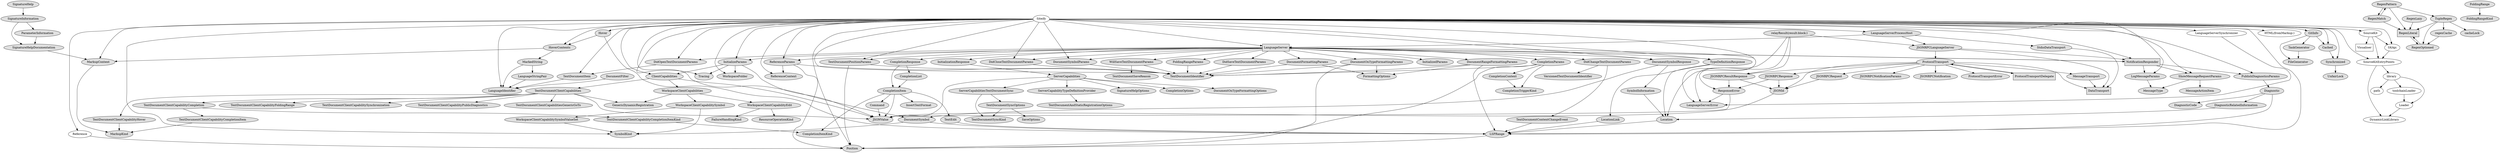 digraph sweep {
	graph [_draw_="c 9 -#fffffe00 C 7 -#ffffff P 4 0 0 0 756 8704 756 8704 0 ",
		bb="0,0,8704,756",
		xdotversion=1.6
	];
	node [label="\N"];
	0	 [_draw_="c 7 -#000000 C 7 -#ffffff E 6274 666 35.15 18 ",
		_ldraw_="F 14 11 -Times-Roman c 7 -#000000 T 6274 662.3 0 38 7 -Siteify ",
		fillcolor="#ffffff",
		height=0.5,
		href="Siteify.swift.html#24_13",
		label=Siteify,
		pos="6274,666",
		style=filled,
		tooltip="siteify/Siteify.swift",
		width=0.97357];
	1	 [_draw_="c 7 -#000000 C 7 -#e0e0e0 E 2420 378 98.19 18 ",
		_ldraw_="F 14 11 -Times-Roman c 7 -#000000 T 2420 374.3 0 136 22 -TextDocumentIdentifier ",
		fillcolor="#e0e0e0",
		height=0.5,
		href="TextDocumentIndentifier.swift.html#11_14",
		label=TextDocumentIdentifier,
		pos="2420,378",
		style=filled,
		tooltip=".build/checkouts/SwiftLSPClient/SwiftLSPClient/Types/TextDocumentIndentifier.swift",
		width=2.7332];
	0 -> 1	 [_draw_="c 7 -#000000 B 16 6238.7 664.93 5812.98 664.02 1677.83 654.08 1561 612 1513.13 594.76 1504.94 578.78 1472 540 1438.76 500.87 1395.44 \
469.04 1431 432 1464.92 396.66 2263.25 400.82 2312 396 2321.63 395.05 2331.71 393.8 2341.68 392.41 ",
		_hdraw_="S 5 -solid c 7 -#000000 C 7 -#000000 P 3 2342.19 395.88 2351.59 390.99 2341.2 388.95 ",
		pos="e,2351.6,390.99 6238.7,664.93 5813,664.02 1677.8,654.08 1561,612 1513.1,594.76 1504.9,578.78 1472,540 1438.8,500.87 1395.4,469.04 \
1431,432 1464.9,396.66 2263.3,400.82 2312,396 2321.6,395.05 2331.7,393.8 2341.7,392.41",
		width=2];
	4	 [_draw_="c 7 -#000000 C 7 -#ffffff E 7600 594 47.17 18 ",
		_ldraw_="F 14 11 -Times-Roman c 7 -#000000 T 7600 590.3 0 57 9 -SourceKit ",
		fillcolor="#ffffff",
		height=0.5,
		href="SourceKit.swift.html#169_13",
		label=SourceKit,
		pos="7600,594",
		style=filled,
		tooltip="siteify/SourceKit.swift",
		width=1.3117];
	0 -> 4	 [_draw_="c 7 -#000000 B 7 6309.26 665.11 6455.86 665.22 7031.4 662.26 7501 612 7516.79 610.31 7533.87 607.67 7549.33 604.97 ",
		_hdraw_="S 5 -solid c 7 -#000000 C 7 -#000000 P 3 7550 608.41 7559.22 603.2 7548.76 601.52 ",
		pos="e,7559.2,603.2 6309.3,665.11 6455.9,665.22 7031.4,662.26 7501,612 7516.8,610.31 7533.9,607.67 7549.3,604.97",
		width=17];
	5	 [_draw_="c 7 -#000000 C 7 -#ffffff E 7786 450 90.01 18 ",
		_ldraw_="F 14 11 -Times-Roman c 7 -#000000 T 7786 446.3 0 123 20 -SourceKitEntryPoints ",
		fillcolor="#ffffff",
		height=0.5,
		href="SourceKit.swift.html#98_13",
		label=SourceKitEntryPoints,
		pos="7786,450",
		style=filled,
		tooltip="siteify/SourceKit.swift",
		width=2.5047];
	0 -> 5	 [_draw_="c 7 -#000000 B 10 6309.09 665.08 6514.64 665.34 7558.07 664.08 7690 612 7690.71 611.72 7772.63 540.67 7773 540 7783.34 521.11 7786.31 \
496.73 7786.85 478.27 ",
		_hdraw_="S 5 -solid c 7 -#000000 C 7 -#000000 P 3 7790.35 478.2 7786.93 468.17 7783.35 478.15 ",
		pos="e,7786.9,468.17 6309.1,665.08 6514.6,665.34 7558.1,664.08 7690,612 7690.7,611.72 7772.6,540.67 7773,540 7783.3,521.11 7786.3,496.73 \
7786.9,478.27",
		width=6];
	7	 [_draw_="c 7 -#000000 C 7 -#ffffff E 7729 522 35.62 18 ",
		_ldraw_="F 14 11 -Times-Roman c 7 -#000000 T 7729 518.3 0 39 5 -SKApi ",
		fillcolor="#ffffff",
		height=0.5,
		href="SourceKit.swift.html#167_11",
		label=SKApi,
		pos="7729,522",
		style=filled,
		tooltip="siteify/SourceKit.swift",
		width=0.98259];
	0 -> 7	 [_draw_="c 7 -#000000 B 7 6309.19 664.46 6518.62 661.18 7593.91 642.85 7656 612 7683.13 598.52 7703.72 569.81 7716.01 548.62 ",
		_hdraw_="S 5 -solid c 7 -#000000 C 7 -#000000 P 3 7719.12 550.22 7720.91 539.78 7713 546.83 ",
		pos="e,7720.9,539.78 6309.2,664.46 6518.6,661.18 7593.9,642.85 7656,612 7683.1,598.52 7703.7,569.81 7716,548.62",
		width=6];
	8	 [_draw_="c 7 -#000000 C 7 -#e0e0e0 E 3864 162 76.54 18 ",
		_ldraw_="F 14 11 -Times-Roman c 7 -#000000 T 3864 158.3 0 102 14 -DocumentSymbol ",
		fillcolor="#e0e0e0",
		height=0.5,
		href="DocumentSymbol.swift.html#56_14",
		label=DocumentSymbol,
		pos="3864,162",
		style=filled,
		tooltip=".build/checkouts/SwiftLSPClient/SwiftLSPClient/Types/DocumentSymbol.swift",
		width=2.1207];
	0 -> 8	 [_draw_="c 7 -#000000 B 13 6238.82 665.02 5980.03 665.02 4375.19 662.96 4166 612 4082.37 591.63 3994 609.07 3994 523 3994 523 3994 523 3994 \
449 3994 344.25 3920.84 235.71 3884.29 188.02 ",
		_hdraw_="S 5 -solid c 7 -#000000 C 7 -#000000 P 3 3886.82 185.57 3877.91 179.83 3881.3 189.87 ",
		pos="e,3877.9,179.83 6238.8,665.02 5980,665.02 4375.2,662.96 4166,612 4082.4,591.63 3994,609.07 3994,523 3994,523 3994,523 3994,449 3994,\
344.25 3920.8,235.71 3884.3,188.02",
		width=25];
	10	 [_draw_="c 7 -#000000 C 7 -#e0e0e0 P 4 3054 540 2946 540 2946 504 3054 504 ",
		_ldraw_="F 14 11 -Times-Roman c 7 -#000000 T 3000 518.3 0 92 14 -LanguageServer ",
		fillcolor="#e0e0e0",
		height=0.5,
		href="LanguageServer.swift.html#49_16",
		label=LanguageServer,
		pos="3000,522",
		shape=box,
		style=filled,
		tooltip=".build/checkouts/SwiftLSPClient/SwiftLSPClient/LanguageServer.swift",
		width=1.5];
	0 -> 10	 [_draw_="c 7 -#000000 B 7 6238.82 665.21 6022.85 666.32 4854.52 669.34 3904 612 3588.28 592.96 3212.4 549.12 3064.4 531.03 ",
		_hdraw_="S 5 -solid c 7 -#000000 C 7 -#000000 P 3 3064.5 527.52 3054.15 529.78 3063.65 534.47 ",
		pos="e,3054.1,529.78 6238.8,665.21 6022.8,666.32 4854.5,669.34 3904,612 3588.3,592.96 3212.4,549.12 3064.4,531.03",
		width=16];
	15	 [_draw_="c 7 -#000000 C 7 -#e0e0e0 E 8078 594 37.54 18 ",
		_ldraw_="F 14 11 -Times-Roman c 7 -#000000 T 8078 590.3 0 42 7 -GitInfo ",
		fillcolor="#e0e0e0",
		height=0.5,
		href="GitInfo.swift.html#17_13",
		label=GitInfo,
		pos="8078,594",
		style=filled,
		tooltip=".build/checkouts/GitInfo/Sources/GitInfo.swift",
		width=1.0375];
	0 -> 15	 [_draw_="c 7 -#000000 B 7 6308.98 664.4 6539.59 660.38 7837.82 636.78 8012 612 8020.33 610.82 8029.12 608.98 8037.48 606.94 ",
		_hdraw_="S 5 -solid c 7 -#000000 C 7 -#000000 P 3 8038.58 610.27 8047.39 604.39 8036.84 603.49 ",
		pos="e,8047.4,604.39 6309,664.4 6539.6,660.38 7837.8,636.78 8012,612 8020.3,610.82 8029.1,608.98 8037.5,606.94",
		width=7];
	18	 [_draw_="c 7 -#000000 C 7 -#e0e0e0 E 6392 594 33.22 18 ",
		_ldraw_="F 14 11 -Times-Roman c 7 -#000000 T 6392 590.3 0 35 5 -Hover ",
		fillcolor="#e0e0e0",
		height=0.5,
		href="Hover.swift.html#46_14",
		label=Hover,
		pos="6392,594",
		style=filled,
		tooltip=".build/checkouts/SwiftLSPClient/SwiftLSPClient/Types/Features/Hover.swift",
		width=0.91871];
	0 -> 18	 [_draw_="c 7 -#000000 B 4 6296.19 651.83 6314.69 640.86 6341.21 625.13 6361.67 612.99 ",
		_hdraw_="S 5 -solid c 7 -#000000 C 7 -#000000 P 3 6363.49 615.98 6370.3 607.87 6359.92 609.96 ",
		pos="e,6370.3,607.87 6296.2,651.83 6314.7,640.86 6341.2,625.13 6361.7,612.99",
		width=1];
	22	 [_draw_="c 7 -#000000 C 7 -#e0e0e0 E 2522 90 49.09 18 ",
		_ldraw_="F 14 11 -Times-Roman c 7 -#000000 T 2522 86.3 0 60 8 -LSPRange ",
		fillcolor="#e0e0e0",
		height=0.5,
		href="LSPRange.swift.html#11_14",
		label=LSPRange,
		pos="2522,90",
		style=filled,
		tooltip=".build/checkouts/SwiftLSPClient/SwiftLSPClient/Types/LSPRange.swift",
		width=1.3666];
	0 -> 22	 [_draw_="c 7 -#000000 B 16 6238.95 664.9 5749.84 663.48 304.18 646.84 232 612 186.18 589.88 160 573.88 160 523 160 523 160 523 160 377 160 \
248.55 217.12 203.42 331 144 428.06 93.36 2121.87 90.94 2462.58 90.96 ",
		_hdraw_="S 5 -solid c 7 -#000000 C 7 -#000000 P 3 2462.73 94.46 2472.73 90.96 2462.73 87.46 ",
		pos="e,2472.7,90.965 6239,664.9 5749.8,663.48 304.18,646.84 232,612 186.18,589.88 160,573.88 160,523 160,523 160,523 160,377 160,248.55 \
217.12,203.42 331,144 428.06,93.356 2121.9,90.936 2462.6,90.963",
		width=6];
	23	 [_draw_="c 7 -#000000 C 7 -#e0e0e0 E 8001 450 60.17 18 ",
		_ldraw_="F 14 11 -Times-Roman c 7 -#000000 T 8001 446.3 0 77 12 -Synchronized ",
		fillcolor="#e0e0e0",
		height=0.5,
		href="Parallel.swift.html#57_13",
		label=Synchronized,
		pos="8001,450",
		style=filled,
		tooltip=".build/checkouts/Parallel/Sources/Parallel.swift",
		width=1.6728];
	0 -> 23	 [_draw_="c 7 -#000000 B 10 6309.02 664.42 6545.38 660.46 7898.95 636.72 7933 612 7974.29 582.01 7951.02 550.52 7972 504 7976.12 494.87 7981.2 \
485.18 7985.95 476.62 ",
		_hdraw_="S 5 -solid c 7 -#000000 C 7 -#000000 P 3 7989.03 478.27 7990.91 467.85 7982.94 474.82 ",
		pos="e,7990.9,467.85 6309,664.42 6545.4,660.46 7899,636.72 7933,612 7974.3,582.01 7951,550.52 7972,504 7976.1,494.87 7981.2,485.18 7985.9,\
476.62",
		width=14];
	27	 [_draw_="c 7 -#000000 C 7 -#e0e0e0 E 6878 378 38.49 18 ",
		_ldraw_="F 14 11 -Times-Roman c 7 -#000000 T 6878 374.3 0 44 7 -Tracing ",
		fillcolor="#e0e0e0",
		height=0.5,
		href="Initialization.swift.html#11_12",
		label=Tracing,
		pos="6878,378",
		style=filled,
		tooltip=".build/checkouts/SwiftLSPClient/SwiftLSPClient/Types/Initialization.swift",
		width=1.0694];
	0 -> 27	 [_draw_="c 7 -#000000 B 13 6308.68 662.44 6348.96 657.94 6415.79 645.61 6462 612 6539.76 555.45 6500.73 483.38 6582 432 6675.77 372.72 6721.22 \
422.3 6829 396 6832.43 395.16 6835.95 394.18 6839.47 393.13 ",
		_hdraw_="S 5 -solid c 7 -#000000 C 7 -#000000 P 3 6840.8 396.38 6849.25 389.99 6838.66 389.71 ",
		pos="e,6849.3,389.99 6308.7,662.44 6349,657.94 6415.8,645.61 6462,612 6539.8,555.45 6500.7,483.38 6582,432 6675.8,372.72 6721.2,422.3 \
6829,396 6832.4,395.16 6836,394.18 6839.5,393.13",
		width=2];
	28	 [_draw_="c 7 -#000000 C 7 -#ffffff E 4294 594 118.41 18 ",
		_ldraw_="F 14 11 -Times-Roman c 7 -#000000 T 4294 590.3 0 167 26 -LanguageServerSynchronizer ",
		fillcolor="#ffffff",
		height=0.5,
		href="Synchronizer.swift.html#16_7",
		label=LanguageServerSynchronizer,
		pos="4294,594",
		style=filled,
		tooltip="siteify/Synchronizer.swift",
		width=3.2908];
	0 -> 28	 [_draw_="c 7 -#000000 B 7 6238.75 664.49 6015.39 661.18 4794.32 641.97 4422 612 4410.22 611.05 4397.86 609.77 4385.66 608.34 ",
		_hdraw_="S 5 -solid c 7 -#000000 C 7 -#000000 P 3 4385.81 604.83 4375.46 607.1 4384.97 611.78 ",
		pos="e,4375.5,607.1 6238.8,664.49 6015.4,661.18 4794.3,641.97 4422,612 4410.2,611.05 4397.9,609.77 4385.7,608.34",
		width=2];
	34	 [_draw_="c 7 -#000000 C 7 -#e0e0e0 E 8019 522 37.54 18 ",
		_ldraw_="F 14 11 -Times-Roman c 7 -#000000 T 8019 518.3 0 42 6 -Cached ",
		fillcolor="#e0e0e0",
		height=0.5,
		href="Parallel.swift.html#74_13",
		label=Cached,
		pos="8019,522",
		style=filled,
		tooltip=".build/checkouts/Parallel/Sources/Parallel.swift",
		width=1.0375];
	0 -> 34	 [_draw_="c 7 -#000000 B 7 6308.92 664.37 6547.61 660.03 7930.06 633.98 7967 612 7989.87 598.4 8003.71 570.58 8011.3 549.64 ",
		_hdraw_="S 5 -solid c 7 -#000000 C 7 -#000000 P 3 8014.67 550.6 8014.54 540.01 8008.03 548.37 ",
		pos="e,8014.5,540.01 6308.9,664.37 6547.6,660.03 7930.1,633.98 7967,612 7989.9,598.4 8003.7,570.58 8011.3,549.64",
		width=7];
	40	 [_draw_="c 7 -#000000 C 7 -#e0e0e0 P 4 5621.25 468 5478.75 468 5478.75 432 5621.25 432 ",
		_ldraw_="F 14 11 -Times-Roman c 7 -#000000 T 5550 446.3 0 127 21 -NotificationResponder ",
		fillcolor="#e0e0e0",
		height=0.5,
		href="LanguageServer.swift.html#78_16",
		label=NotificationResponder,
		pos="5550,450",
		shape=box,
		style=filled,
		tooltip=".build/checkouts/SwiftLSPClient/SwiftLSPClient/LanguageServer.swift",
		width=1.9792];
	0 -> 40	 [_draw_="c 7 -#000000 B 7 6253.39 651.2 6204.73 619.34 6077.89 540.62 5960 504 5849.51 469.68 5715.61 457.57 5631.58 453.3 ",
		_hdraw_="S 5 -solid c 7 -#000000 C 7 -#000000 P 3 5631.74 449.81 5621.59 452.82 5631.4 456.8 ",
		pos="e,5621.6,452.82 6253.4,651.2 6204.7,619.34 6077.9,540.62 5960,504 5849.5,469.68 5715.6,457.57 5631.6,453.3",
		width=1];
	41	 [_draw_="c 7 -#000000 C 7 -#e0e0e0 E 7445 90 57.29 18 ",
		_ldraw_="F 14 11 -Times-Roman c 7 -#000000 T 7445 86.3 0 72 10 -SymbolKind ",
		fillcolor="#e0e0e0",
		height=0.5,
		href="SymbolKind.swift.html#11_12",
		label=SymbolKind,
		pos="7445,90",
		style=filled,
		tooltip=".build/checkouts/SwiftLSPClient/SwiftLSPClient/Types/SymbolKind.swift",
		width=1.586];
	0 -> 41	 [_draw_="c 7 -#000000 B 25 6309.28 665.17 6413.85 665.06 6730.88 660.46 6988 612 7094.93 591.85 7120.67 579.65 7222 540 7256.43 526.53 7261.81 \
515.36 7297 504 7383.36 476.11 7410.12 490.66 7498 468 7625.97 435.01 7748 439.16 7748 307 7748 307 7748 307 7748 233 7748 192.46 \
7757.18 172.15 7728 144 7697.68 114.75 7584.58 101.04 7510.87 95.09 ",
		_hdraw_="S 5 -solid c 7 -#000000 C 7 -#000000 P 3 7510.98 91.59 7500.74 94.3 7510.44 98.56 ",
		pos="e,7500.7,94.298 6309.3,665.17 6413.9,665.06 6730.9,660.46 6988,612 7094.9,591.85 7120.7,579.65 7222,540 7256.4,526.53 7261.8,515.36 \
7297,504 7383.4,476.11 7410.1,490.66 7498,468 7626,435.01 7748,439.16 7748,307 7748,307 7748,307 7748,233 7748,192.46 7757.2,172.15 \
7728,144 7697.7,114.75 7584.6,101.04 7510.9,95.087",
		width=2];
	42	 [_draw_="c 7 -#000000 C 7 -#e0e0e0 E 236 18 39.95 18 ",
		_ldraw_="F 14 11 -Times-Roman c 7 -#000000 T 236 14.3 0 46 8 -Position ",
		fillcolor="#e0e0e0",
		height=0.5,
		href="Position.swift.html#11_14",
		label=Position,
		pos="236,18",
		style=filled,
		tooltip=".build/checkouts/SwiftLSPClient/SwiftLSPClient/Types/Position.swift",
		width=1.1152];
	0 -> 42	 [_draw_="c 7 -#000000 B 13 6238.98 664.94 5747.36 664 244.02 652.59 174 612 134.37 589.02 122 568.81 122 523 122 523 122 523 122 161 122 \
107.67 171.51 62.96 205.27 38.67 ",
		_hdraw_="S 5 -solid c 7 -#000000 C 7 -#000000 P 3 207.28 41.54 213.48 32.94 203.27 35.8 ",
		pos="e,213.48,32.942 6239,664.94 5747.4,664 244.02,652.59 174,612 134.37,589.02 122,568.81 122,523 122,523 122,523 122,161 122,107.67 \
171.51,62.958 205.27,38.67",
		width=12];
	47	 [_draw_="c 7 -#000000 C 7 -#e0e0e0 E 6391 450 69.32 18 ",
		_ldraw_="F 14 11 -Times-Roman c 7 -#000000 T 6391 446.3 0 91 16 -InitializeParams ",
		fillcolor="#e0e0e0",
		height=0.5,
		href="Initialization.swift.html#17_14",
		label=InitializeParams,
		pos="6391,450",
		style=filled,
		tooltip=".build/checkouts/SwiftLSPClient/SwiftLSPClient/Types/Initialization.swift",
		width=1.9242];
	0 -> 47	 [_draw_="c 7 -#000000 B 7 6284.73 648.49 6291.35 638.13 6299.9 624.42 6307 612 6333.64 565.36 6362.03 509.49 6378.03 477.33 ",
		_hdraw_="S 5 -solid c 7 -#000000 C 7 -#000000 P 3 6381.28 478.66 6382.59 468.15 6375.01 475.55 ",
		pos="e,6382.6,468.15 6284.7,648.49 6291.4,638.13 6299.9,624.42 6307,612 6333.6,565.36 6362,509.49 6378,477.33",
		width=1];
	48	 [_draw_="c 7 -#000000 C 7 -#e0e0e0 E 6262 378 76.54 18 ",
		_ldraw_="F 14 11 -Times-Roman c 7 -#000000 T 6262 374.3 0 102 18 -ClientCapabilities ",
		fillcolor="#e0e0e0",
		height=0.5,
		href="ClientCapabilities.swift.html#222_14",
		label=ClientCapabilities,
		pos="6262,378",
		style=filled,
		tooltip=".build/checkouts/SwiftLSPClient/SwiftLSPClient/Types/ClientCapabilities.swift",
		width=2.1207];
	0 -> 48	 [_draw_="c 7 -#000000 B 4 6273.29 647.97 6271.28 600.29 6265.62 465.18 6263.16 406.63 ",
		_hdraw_="S 5 -solid c 7 -#000000 C 7 -#000000 P 3 6266.64 406.15 6262.73 396.31 6259.65 406.44 ",
		pos="e,6262.7,396.31 6273.3,647.97 6271.3,600.29 6265.6,465.18 6263.2,406.63",
		width=1];
	49	 [_draw_="c 7 -#000000 C 7 -#e0e0e0 E 2024 450 74.14 18 ",
		_ldraw_="F 14 11 -Times-Roman c 7 -#000000 T 2024 446.3 0 98 15 -ReferenceParams ",
		fillcolor="#e0e0e0",
		height=0.5,
		href="Reference.swift.html#19_14",
		label=ReferenceParams,
		pos="2024,450",
		style=filled,
		tooltip=".build/checkouts/SwiftLSPClient/SwiftLSPClient/Types/Features/Reference.swift",
		width=2.0569];
	0 -> 49	 [_draw_="c 7 -#000000 B 10 6238.69 664.75 5955.7 662.66 4052.41 647.46 3479 612 2867.04 574.15 2712.94 561.62 2107 468 2100.46 466.99 2093.65 \
465.81 2086.87 464.55 ",
		_hdraw_="S 5 -solid c 7 -#000000 C 7 -#000000 P 3 2087.47 461.1 2076.99 462.66 2086.16 467.97 ",
		pos="e,2077,462.66 6238.7,664.75 5955.7,662.66 4052.4,647.46 3479,612 2867,574.15 2712.9,561.62 2107,468 2100.5,466.99 2093.6,465.81 \
2086.9,464.55",
		width=1];
	53	 [_draw_="c 7 -#000000 C 7 -#e0e0e0 E 327 450 101.09 18 ",
		_ldraw_="F 14 11 -Times-Roman c 7 -#000000 T 327 446.3 0 140 22 -TypeDefinitionResponse ",
		fillcolor="#e0e0e0",
		height=0.5,
		href="TypeDefinition.swift.html#11_12",
		label=TypeDefinitionResponse,
		pos="327,450",
		style=filled,
		tooltip=".build/checkouts/SwiftLSPClient/SwiftLSPClient/Types/Features/TypeDefinition.swift",
		width=2.811];
	0 -> 53	 [_draw_="c 7 -#000000 B 7 6238.75 665.04 5813.23 665.48 1669.21 668.33 1130 612 850.97 582.85 525.04 502.99 390.26 467.91 ",
		_hdraw_="S 5 -solid c 7 -#000000 C 7 -#000000 P 3 391.07 464.5 380.51 465.36 389.3 471.27 ",
		pos="e,380.51,465.36 6238.7,665.04 5813.2,665.48 1669.2,668.33 1130,612 850.97,582.85 525.04,502.99 390.26,467.91",
		width=1];
	54	 [_draw_="c 7 -#000000 C 7 -#e0e0e0 E 2447 162 42.35 18 ",
		_ldraw_="F 14 11 -Times-Roman c 7 -#000000 T 2447 158.3 0 50 8 -Location ",
		fillcolor="#e0e0e0",
		height=0.5,
		href="Location.swift.html#11_14",
		label=Location,
		pos="2447,162",
		style=filled,
		tooltip=".build/checkouts/SwiftLSPClient/SwiftLSPClient/Types/Location.swift",
		width=1.1791];
	0 -> 54	 [_draw_="c 7 -#000000 B 25 6238.8 664.91 5802.9 663.75 1455.02 651.22 888 612 733.76 601.33 198 677.6 198 523 198 523 198 523 198 449 198 \
437.67 207.05 437.42 217 432 376.86 345 453.2 412.92 612 324 673.18 289.74 662.14 242.64 727 216 799.84 186.08 2065.32 183.21 2144 \
180 2232.33 176.4 2335.04 170.22 2395.33 166.38 ",
		_hdraw_="S 5 -solid c 7 -#000000 C 7 -#000000 P 3 2395.6 169.87 2405.36 165.74 2395.16 162.89 ",
		pos="e,2405.4,165.74 6238.8,664.91 5802.9,663.75 1455,651.22 888,612 733.76,601.33 198,677.6 198,523 198,523 198,523 198,449 198,437.67 \
207.05,437.42 217,432 376.86,345 453.2,412.92 612,324 673.18,289.74 662.14,242.64 727,216 799.84,186.08 2065.3,183.21 2144,180 2232.3,\
176.4 2335,170.22 2395.3,166.38",
		width=4];
	57	 [_draw_="c 7 -#000000 C 7 -#e0e0e0 E 3810 306 111.19 18 ",
		_ldraw_="F 14 11 -Times-Roman c 7 -#000000 T 3810 302.3 0 156 22 -DocumentSymbolResponse ",
		fillcolor="#e0e0e0",
		height=0.5,
		href="DocumentSymbol.swift.html#25_12",
		label=DocumentSymbolResponse,
		pos="3810,306",
		style=filled,
		tooltip=".build/checkouts/SwiftLSPClient/SwiftLSPClient/Types/DocumentSymbol.swift",
		width=3.0943];
	0 -> 57	 [_draw_="c 7 -#000000 B 10 6238.77 664.72 5953.37 662.34 4028.83 645.13 3980 612 3879.31 543.68 3945.32 457.85 3873 360 3864.67 348.73 3853.49 \
338.32 3842.85 329.77 ",
		_hdraw_="S 5 -solid c 7 -#000000 C 7 -#000000 P 3 3844.93 326.95 3834.88 323.6 3840.65 332.49 ",
		pos="e,3834.9,323.6 6238.8,664.72 5953.4,662.34 4028.8,645.13 3980,612 3879.3,543.68 3945.3,457.85 3873,360 3864.7,348.73 3853.5,338.32 \
3842.9,329.77",
		width=1];
	61	 [_draw_="c 7 -#000000 C 7 -#e0e0e0 E 6441 378 83.26 18 ",
		_ldraw_="F 14 11 -Times-Roman c 7 -#000000 T 6441 374.3 0 113 16 -LogMessageParams ",
		fillcolor="#e0e0e0",
		height=0.5,
		href="LogMessageParams.swift.html#11_14",
		label=LogMessageParams,
		pos="6441,378",
		style=filled,
		tooltip=".build/checkouts/SwiftLSPClient/SwiftLSPClient/Types/Window/LogMessageParams.swift",
		width=2.3173];
	0 -> 61	 [_draw_="c 7 -#000000 B 7 6275.82 647.86 6281.38 596.94 6298.52 448.97 6312 432 6326.63 413.59 6348.73 401.52 6370.52 393.63 ",
		_hdraw_="S 5 -solid c 7 -#000000 C 7 -#000000 P 3 6371.78 396.89 6380.15 390.39 6369.55 390.26 ",
		pos="e,6380.1,390.39 6275.8,647.86 6281.4,596.94 6298.5,448.97 6312,432 6326.6,413.59 6348.7,401.52 6370.5,393.63",
		width=2];
	67	 [_draw_="c 7 -#000000 C 7 -#e0e0e0 E 6659 450 68.37 18 ",
		_ldraw_="F 14 11 -Times-Roman c 7 -#000000 T 6659 446.3 0 89 13 -MarkupContent ",
		fillcolor="#e0e0e0",
		height=0.5,
		href="Basic.swift.html#146_14",
		label=MarkupContent,
		pos="6659,450",
		style=filled,
		tooltip=".build/checkouts/SwiftLSPClient/SwiftLSPClient/Types/Basic.swift",
		width=1.8923];
	0 -> 67	 [_draw_="c 7 -#000000 B 10 6308.68 662.2 6372.68 656.4 6506.03 641.09 6541 612 6580.72 578.96 6552.03 544.58 6584 504 6593.94 491.38 6607.67 \
480.49 6620.67 471.91 ",
		_hdraw_="S 5 -solid c 7 -#000000 C 7 -#000000 P 3 6622.9 474.64 6629.5 466.35 6619.17 468.72 ",
		pos="e,6629.5,466.35 6308.7,662.2 6372.7,656.4 6506,641.09 6541,612 6580.7,578.96 6552,544.58 6584,504 6593.9,491.38 6607.7,480.49 6620.7,\
471.91",
		width=1];
	70	 [_draw_="c 7 -#000000 C 7 -#e0e0e0 E 6659 522 65.47 18 ",
		_ldraw_="F 14 11 -Times-Roman c 7 -#000000 T 6659 518.3 0 85 13 -HoverContents ",
		fillcolor="#e0e0e0",
		height=0.5,
		href="Hover.swift.html#11_12",
		label=HoverContents,
		pos="6659,522",
		style=filled,
		tooltip=".build/checkouts/SwiftLSPClient/SwiftLSPClient/Types/Features/Hover.swift",
		width=1.8145];
	0 -> 70	 [_draw_="c 7 -#000000 B 7 6308.28 661.88 6377.82 655.11 6532.8 637.56 6579 612 6606.24 596.93 6629 569.01 6643.19 548.45 ",
		_hdraw_="S 5 -solid c 7 -#000000 C 7 -#000000 P 3 6646.27 550.13 6648.91 539.87 6640.45 546.25 ",
		pos="e,6648.9,539.87 6308.3,661.88 6377.8,655.11 6532.8,637.56 6579,612 6606.2,596.93 6629,569.01 6643.2,548.45",
		width=1];
	73	 [_draw_="c 7 -#000000 C 7 -#ffffff E 47 90 47.17 18 ",
		_ldraw_="F 14 11 -Times-Roman c 7 -#000000 T 47 86.3 0 57 9 -Reference ",
		fillcolor="#ffffff",
		height=0.5,
		href="Siteify.swift.html#732_7",
		label=Reference,
		pos="47,90",
		style=filled,
		tooltip="siteify/Siteify.swift",
		width=1.3117];
	0 -> 73	 [_draw_="c 7 -#000000 B 13 6238.97 664.95 5744.36 664.29 177.13 655.79 108 612 70.89 588.49 65 566.93 65 523 65 523 65 523 65 233 65 192.68 \
57.77 146.42 52.47 117.95 ",
		_hdraw_="S 5 -solid c 7 -#000000 C 7 -#000000 P 3 55.88 117.12 50.56 107.96 49 118.44 ",
		pos="e,50.556,107.96 6239,664.95 5744.4,664.29 177.13,655.79 108,612 70.889,588.49 65,566.93 65,523 65,523 65,523 65,233 65,192.68 57.768,\
146.42 52.472,117.95",
		width=8];
	74	 [_draw_="c 7 -#000000 C 7 -#e0e0e0 E 1579 450 126.61 18 ",
		_ldraw_="F 14 11 -Times-Roman c 7 -#000000 T 1579 446.3 0 179 26 -DidCloseTextDocumentParams ",
		fillcolor="#e0e0e0",
		height=0.5,
		href="TextSynchronization.swift.html#78_14",
		label=DidCloseTextDocumentParams,
		pos="1579,450",
		style=filled,
		tooltip=".build/checkouts/SwiftLSPClient/SwiftLSPClient/Types/TextSynchronization.swift",
		width=3.5103];
	0 -> 74	 [_draw_="c 7 -#000000 B 7 6238.83 664.79 5885.3 662.63 2977.53 643.96 2595 612 2241.87 582.49 1825.78 502 1656.48 467.29 ",
		_hdraw_="S 5 -solid c 7 -#000000 C 7 -#000000 P 3 1657.15 463.86 1646.65 465.27 1655.74 470.71 ",
		pos="e,1646.7,465.27 6238.8,664.79 5885.3,662.63 2977.5,643.96 2595,612 2241.9,582.49 1825.8,502 1656.5,467.29",
		width=1];
	82	 [_draw_="c 7 -#000000 C 7 -#e0e0e0 E 3565 378 76.54 18 ",
		_ldraw_="F 14 11 -Times-Roman c 7 -#000000 T 3565 374.3 0 102 16 -ReferenceContext ",
		fillcolor="#e0e0e0",
		height=0.5,
		href="Reference.swift.html#11_14",
		label=ReferenceContext,
		pos="3565,378",
		style=filled,
		tooltip=".build/checkouts/SwiftLSPClient/SwiftLSPClient/Types/Features/Reference.swift",
		width=2.1207];
	0 -> 82	 [_draw_="c 7 -#000000 B 10 6238.79 665.11 5957.51 665.87 4083.29 668.83 3980 612 3895.76 565.66 3940.41 484.71 3860 432 3825.45 409.35 3720.27 \
394.41 3645.37 386.33 ",
		_hdraw_="S 5 -solid c 7 -#000000 C 7 -#000000 P 3 3645.33 382.8 3635.01 385.23 3644.59 389.76 ",
		pos="e,3635,385.23 6238.8,665.11 5957.5,665.87 4083.3,668.83 3980,612 3895.8,565.66 3940.4,484.71 3860,432 3825.5,409.35 3720.3,394.41 \
3645.4,386.33",
		width=1];
	83	 [_draw_="c 7 -#000000 C 7 -#e0e0e0 E 5764 594 115.06 18 ",
		_ldraw_="F 14 11 -Times-Roman c 7 -#000000 T 5764 590.3 0 161 25 -LanguageServerProcessHost ",
		fillcolor="#e0e0e0",
		height=0.5,
		href="LanguageServerProcessHost.swift.html#20_13",
		label=LanguageServerProcessHost,
		pos="5764,594",
		style=filled,
		tooltip=".build/checkouts/SwiftLSPClient/SwiftLSPClient/LanguageServerProcessHost.swift",
		width=3.195];
	0 -> 83	 [_draw_="c 7 -#000000 B 4 6240.54 660.41 6163.85 649.88 5973.13 623.7 5857.56 607.84 ",
		_hdraw_="S 5 -solid c 7 -#000000 C 7 -#000000 P 3 5857.69 604.33 5847.31 606.43 5856.74 611.26 ",
		pos="e,5847.3,606.43 6240.5,660.41 6163.9,649.88 5973.1,623.7 5857.6,607.84",
		width=2];
	90	 [_draw_="c 7 -#000000 C 7 -#e0e0e0 E 2949 378 107.34 18 ",
		_ldraw_="F 14 11 -Times-Roman c 7 -#000000 T 2949 374.3 0 150 24 -PublishDiagnosticsParams ",
		fillcolor="#e0e0e0",
		height=0.5,
		href="Diagnostics.swift.html#52_14",
		label=PublishDiagnosticsParams,
		pos="2949,378",
		style=filled,
		tooltip=".build/checkouts/SwiftLSPClient/SwiftLSPClient/Types/Diagnostics.swift",
		width=2.9846];
	0 -> 90	 [_draw_="c 7 -#000000 B 16 6238.85 664.85 5869.56 663.22 2706.08 648.22 2291 612 1910.16 578.77 1688.46 761.07 1443 468 1432.73 455.73 1431.83 \
443.46 1443 432 1469.92 404.38 2792.57 399.26 2831 396 2842.01 395.07 2853.55 393.79 2864.93 392.34 ",
		_hdraw_="S 5 -solid c 7 -#000000 C 7 -#000000 P 3 2865.42 395.81 2874.88 391.03 2864.5 388.87 ",
		pos="e,2874.9,391.03 6238.9,664.85 5869.6,663.22 2706.1,648.22 2291,612 1910.2,578.77 1688.5,761.07 1443,468 1432.7,455.73 1431.8,443.46 \
1443,432 1469.9,404.38 2792.6,399.26 2831,396 2842,395.07 2853.6,393.79 2864.9,392.34",
		width=2];
	93	 [_draw_="c 7 -#000000 C 7 -#e0e0e0 E 7203 378 75.09 18 ",
		_ldraw_="F 14 11 -Times-Roman c 7 -#000000 T 7203 374.3 0 100 15 -WorkspaceFolder ",
		fillcolor="#e0e0e0",
		height=0.5,
		href="WorkspaceFolder.swift.html#11_14",
		label=WorkspaceFolder,
		pos="7203,378",
		style=filled,
		tooltip=".build/checkouts/SwiftLSPClient/SwiftLSPClient/Types/WorkspaceFolder.swift",
		width=2.0888];
	0 -> 93	 [_draw_="c 7 -#000000 B 16 6308.99 664.05 6372.05 661.38 6508.11 651.14 6615 612 6672.69 590.87 6693.76 587.27 6733 540 6765.8 500.5 6733.32 \
463.32 6774 432 6834.9 385.11 7042.01 407.55 7118 396 7124.7 394.98 7131.67 393.8 7138.61 392.53 ",
		_hdraw_="S 5 -solid c 7 -#000000 C 7 -#000000 P 3 7139.54 395.92 7148.72 390.64 7138.25 389.04 ",
		pos="e,7148.7,390.64 6309,664.05 6372,661.38 6508.1,651.14 6615,612 6672.7,590.87 6693.8,587.27 6733,540 6765.8,500.5 6733.3,463.32 6774,\
432 6834.9,385.11 7042,407.55 7118,396 7124.7,394.98 7131.7,393.8 7138.6,392.53",
		width=1];
	100	 [_draw_="c 7 -#000000 C 7 -#e0e0e0 E 7417 306 79.41 18 ",
		_ldraw_="F 14 11 -Times-Roman c 7 -#000000 T 7417 302.3 0 107 18 -LanguageIdentifier ",
		fillcolor="#e0e0e0",
		height=0.5,
		href="Basic.swift.html#52_12",
		label=LanguageIdentifier,
		pos="7417,306",
		style=filled,
		tooltip=".build/checkouts/SwiftLSPClient/SwiftLSPClient/Types/Basic.swift",
		width=2.2075];
	0 -> 100	 [_draw_="c 7 -#000000 B 13 6309 664.55 6404.67 662.77 6678.26 654.09 6901 612 7066.4 580.75 7101.72 548.69 7264 504 7269.88 502.38 7686.25 \
400.82 7690 396 7741.96 329.22 7604.99 311.87 7506.79 307.76 ",
		_hdraw_="S 5 -solid c 7 -#000000 C 7 -#000000 P 3 7506.65 304.25 7496.52 307.37 7506.38 311.25 ",
		pos="e,7496.5,307.37 6309,664.55 6404.7,662.77 6678.3,654.09 6901,612 7066.4,580.75 7101.7,548.69 7264,504 7269.9,502.38 7686.3,400.82 \
7690,396 7742,329.22 7605,311.87 7506.8,307.76",
		width=1];
	104	 [_draw_="c 7 -#000000 C 7 -#e0e0e0 E 6701 378 119.38 18 ",
		_ldraw_="F 14 11 -Times-Roman c 7 -#000000 T 6701 374.3 0 168 24 -ShowMessageRequestParams ",
		fillcolor="#e0e0e0",
		height=0.5,
		href="ShowMessageRequest.swift.html#11_14",
		label=ShowMessageRequestParams,
		pos="6701,378",
		style=filled,
		tooltip=".build/checkouts/SwiftLSPClient/SwiftLSPClient/Types/Window/ShowMessageRequest.swift",
		width=3.3137];
	0 -> 104	 [_draw_="c 7 -#000000 B 10 6308.37 661.77 6343.85 656.74 6398.84 644.01 6434 612 6498.6 553.18 6447.09 489.34 6513 432 6536.22 411.8 6566.59 \
399.26 6596.14 391.49 ",
		_hdraw_="S 5 -solid c 7 -#000000 C 7 -#000000 P 3 6597.24 394.83 6606.12 389.04 6595.57 388.03 ",
		pos="e,6606.1,389.04 6308.4,661.77 6343.8,656.74 6398.8,644.01 6434,612 6498.6,553.18 6447.1,489.34 6513,432 6536.2,411.8 6566.6,399.26 \
6596.1,391.49",
		width=1];
	106	 [_draw_="c 7 -#000000 C 7 -#ffffff E 7833 594 91.46 18 ",
		_ldraw_="F 14 11 -Times-Roman c 7 -#000000 T 7833 590.3 0 125 17 -HTML(fromMarkup:) ",
		fillcolor="#ffffff",
		height=0.5,
		href="Siteify.swift.html#773_5",
		label="HTML(fromMarkup:)",
		pos="7833,594",
		style=filled,
		tooltip="siteify/Siteify.swift",
		width=2.5367];
	0 -> 106	 [_draw_="c 7 -#000000 B 7 6309.24 665.3 6471.55 666.37 7163.33 667.27 7727 612 7737.12 611.01 7747.74 609.67 7758.19 608.17 ",
		_hdraw_="S 5 -solid c 7 -#000000 C 7 -#000000 P 3 7758.76 611.62 7768.14 606.69 7757.73 604.7 ",
		pos="e,7768.1,606.69 6309.2,665.3 6471.6,666.37 7163.3,667.27 7727,612 7737.1,611.01 7747.7,609.67 7758.2,608.17",
		width=1];
	108	 [_draw_="c 7 -#000000 C 7 -#e0e0e0 E 7600 378 81.34 18 ",
		_ldraw_="F 14 11 -Times-Roman c 7 -#000000 T 7600 374.3 0 110 16 -TextDocumentItem ",
		fillcolor="#e0e0e0",
		height=0.5,
		href="Basic.swift.html#90_14",
		label=TextDocumentItem,
		pos="7600,378",
		style=filled,
		tooltip=".build/checkouts/SwiftLSPClient/SwiftLSPClient/Types/Basic.swift",
		width=2.2624];
	0 -> 108	 [_draw_="c 7 -#000000 B 10 6309.22 664.63 6397.17 663.07 6633.06 654.86 6824 612 7054.45 560.27 7096.22 494.46 7324 432 7333.97 429.27 7451.73 \
406.92 7530.18 392.13 ",
		_hdraw_="S 5 -solid c 7 -#000000 C 7 -#000000 P 3 7530.84 395.56 7540.01 390.27 7529.54 388.69 ",
		pos="e,7540,390.27 6309.2,664.63 6397.2,663.07 6633.1,654.86 6824,612 7054.4,560.27 7096.2,494.46 7324,432 7334,429.27 7451.7,406.92 \
7530.2,392.13",
		width=3];
	111	 [_draw_="c 7 -#000000 C 7 -#e0e0e0 E 569 450 122.28 18 ",
		_ldraw_="F 14 11 -Times-Roman c 7 -#000000 T 569 446.3 0 172 26 -TextDocumentPositionParams ",
		fillcolor="#e0e0e0",
		height=0.5,
		href="Basic.swift.html#122_14",
		label=TextDocumentPositionParams,
		pos="569,450",
		style=filled,
		tooltip=".build/checkouts/SwiftLSPClient/SwiftLSPClient/Types/Basic.swift",
		width=3.3915];
	0 -> 111	 [_draw_="c 7 -#000000 B 7 6238.82 665.02 5824.75 665.23 1885.17 665.74 1372 612 1095.05 583 771.87 504.14 635.29 468.69 ",
		_hdraw_="S 5 -solid c 7 -#000000 C 7 -#000000 P 3 635.95 465.24 625.39 466.11 634.19 472.01 ",
		pos="e,625.39,466.11 6238.8,665.02 5824.7,665.23 1885.2,665.74 1372,612 1095,583 771.87,504.14 635.29,468.69",
		width=1];
	118	 [_draw_="c 7 -#000000 C 7 -#e0e0e0 E 7049 450 125.16 18 ",
		_ldraw_="F 14 11 -Times-Roman c 7 -#000000 T 7049 446.3 0 177 25 -DidOpenTextDocumentParams ",
		fillcolor="#e0e0e0",
		height=0.5,
		href="TextSynchronization.swift.html#11_14",
		label=DidOpenTextDocumentParams,
		pos="7049,450",
		style=filled,
		tooltip=".build/checkouts/SwiftLSPClient/SwiftLSPClient/Types/TextSynchronization.swift",
		width=3.4783];
	0 -> 118	 [_draw_="c 7 -#000000 B 7 6308.89 663.14 6406.87 657.62 6683 639.95 6769 612 6867.6 579.95 6969.84 510.21 7019.02 473.94 ",
		_hdraw_="S 5 -solid c 7 -#000000 C 7 -#000000 P 3 7021.36 476.57 7027.29 467.79 7017.18 470.95 ",
		pos="e,7027.3,467.79 6308.9,663.14 6406.9,657.62 6683,639.95 6769,612 6867.6,579.95 6969.8,510.21 7019,473.94",
		width=1];
	124	 [_draw_="c 7 -#000000 C 7 -#e0e0e0 E 1828 450 103.49 18 ",
		_ldraw_="F 14 11 -Times-Roman c 7 -#000000 T 1828 446.3 0 144 20 -DocumentSymbolParams ",
		fillcolor="#e0e0e0",
		height=0.5,
		href="DocumentSymbol.swift.html#11_14",
		label=DocumentSymbolParams,
		pos="1828,450",
		style=filled,
		tooltip=".build/checkouts/SwiftLSPClient/SwiftLSPClient/Types/DocumentSymbol.swift",
		width=2.8749];
	0 -> 124	 [_draw_="c 7 -#000000 B 7 6238.7 664.95 5926.97 664.4 3639.47 658.82 2954 612 2555.92 584.81 2084.78 500.25 1903.9 465.81 ",
		_hdraw_="S 5 -solid c 7 -#000000 C 7 -#000000 P 3 1904.43 462.35 1893.95 463.91 1903.12 469.23 ",
		pos="e,1894,463.91 6238.7,664.95 5927,664.4 3639.5,658.82 2954,612 2555.9,584.81 2084.8,500.25 1903.9,465.81",
		width=1];
	2	 [_draw_="c 7 -#000000 C 7 -#e0e0e0 E 6504 306 117.46 18 ",
		_ldraw_="F 14 11 -Times-Roman c 7 -#000000 T 6504 302.3 0 165 27 -WorkspaceClientCapabilities ",
		fillcolor="#e0e0e0",
		height=0.5,
		href="ClientCapabilities.swift.html#67_14",
		label=WorkspaceClientCapabilities,
		pos="6504,306",
		style=filled,
		tooltip=".build/checkouts/SwiftLSPClient/SwiftLSPClient/Types/ClientCapabilities.swift",
		width=3.2589];
	3	 [_draw_="c 7 -#000000 C 7 -#e0e0e0 E 7151 234 126.61 18 ",
		_ldraw_="F 14 11 -Times-Roman c 7 -#000000 T 7151 230.3 0 179 29 -WorkspaceClientCapabilityEdit ",
		fillcolor="#e0e0e0",
		height=0.5,
		href="ClientCapabilities.swift.html#32_14",
		label=WorkspaceClientCapabilityEdit,
		pos="7151,234",
		style=filled,
		tooltip=".build/checkouts/SwiftLSPClient/SwiftLSPClient/Types/ClientCapabilities.swift",
		width=3.5103];
	2 -> 3	 [_draw_="c 7 -#000000 B 10 6587.63 293.33 6602.08 291.45 6616.96 289.6 6631 288 6801.32 268.62 6844.6 270.63 7015 252 7026.55 250.74 7038.64 \
249.34 7050.65 247.9 ",
		_hdraw_="S 5 -solid c 7 -#000000 C 7 -#000000 P 3 7051.19 251.36 7060.7 246.68 7050.35 244.41 ",
		pos="e,7060.7,246.68 6587.6,293.33 6602.1,291.45 6617,289.6 6631,288 6801.3,268.62 6844.6,270.63 7015,252 7026.5,250.74 7038.6,249.34 \
7050.6,247.9",
		width=2];
	19	 [_draw_="c 7 -#000000 C 7 -#e0e0e0 E 7474 234 140.08 18 ",
		_ldraw_="F 14 11 -Times-Roman c 7 -#000000 T 7474 230.3 0 200 31 -WorkspaceClientCapabilitySymbol ",
		fillcolor="#e0e0e0",
		height=0.5,
		href="ClientCapabilities.swift.html#52_14",
		label=WorkspaceClientCapabilitySymbol,
		pos="7474,234",
		style=filled,
		tooltip=".build/checkouts/SwiftLSPClient/SwiftLSPClient/Types/ClientCapabilities.swift",
		width=3.8943];
	2 -> 19	 [_draw_="c 7 -#000000 B 10 6585.87 293.08 6600.86 291.18 6616.38 289.38 6631 288 6921.26 260.64 6995.22 273.13 7286 252 7308.49 250.37 7332.48 \
248.38 7355.53 246.35 ",
		_hdraw_="S 5 -solid c 7 -#000000 C 7 -#000000 P 3 7356.04 249.82 7365.69 245.45 7355.42 242.85 ",
		pos="e,7365.7,245.45 6585.9,293.08 6600.9,291.18 6616.4,289.38 6631,288 6921.3,260.64 6995.2,273.13 7286,252 7308.5,250.37 7332.5,248.38 \
7355.5,246.35",
		width=2];
	103	 [_draw_="c 7 -#000000 C 7 -#e0e0e0 E 6889 234 117.46 18 ",
		_ldraw_="F 14 11 -Times-Roman c 7 -#000000 T 6889 230.3 0 165 26 -GenericDynamicRegistration ",
		fillcolor="#e0e0e0",
		height=0.5,
		href="ClientCapabilities.swift.html#11_14",
		label=GenericDynamicRegistration,
		pos="6889,234",
		style=filled,
		tooltip=".build/checkouts/SwiftLSPClient/SwiftLSPClient/Types/ClientCapabilities.swift",
		width=3.2589];
	2 -> 103	 [_draw_="c 7 -#000000 B 4 6576.42 291.83 6641.92 279.92 6738.3 262.4 6806.7 249.96 ",
		_hdraw_="S 5 -solid c 7 -#000000 C 7 -#000000 P 3 6807.37 253.4 6816.58 248.17 6806.12 246.51 ",
		pos="e,6816.6,248.17 6576.4,291.83 6641.9,279.92 6738.3,262.4 6806.7,249.96",
		width=6];
	65	 [_draw_="c 7 -#000000 C 7 -#e0e0e0 E 6984 162 99.16 18 ",
		_ldraw_="F 14 11 -Times-Roman c 7 -#000000 T 6984 158.3 0 137 21 -ResourceOperationKind ",
		fillcolor="#e0e0e0",
		height=0.5,
		href="ClientCapabilities.swift.html#19_12",
		label=ResourceOperationKind,
		pos="6984,162",
		style=filled,
		tooltip=".build/checkouts/SwiftLSPClient/SwiftLSPClient/Types/ClientCapabilities.swift",
		width=2.7561];
	3 -> 65	 [_draw_="c 7 -#000000 B 4 7112.27 216.76 7088.09 206.63 7056.8 193.51 7031.18 182.77 ",
		_hdraw_="S 5 -solid c 7 -#000000 C 7 -#000000 P 3 7032.24 179.42 7021.66 178.79 7029.53 185.88 ",
		pos="e,7021.7,178.79 7112.3,216.76 7088.1,206.63 7056.8,193.51 7031.2,182.77",
		width=2];
	130	 [_draw_="c 7 -#000000 C 7 -#e0e0e0 E 7190 162 88.09 18 ",
		_ldraw_="F 14 11 -Times-Roman c 7 -#000000 T 7190 158.3 0 120 19 -FailureHandlingKind ",
		fillcolor="#e0e0e0",
		height=0.5,
		href="ClientCapabilities.swift.html#25_12",
		label=FailureHandlingKind,
		pos="7190,162",
		style=filled,
		tooltip=".build/checkouts/SwiftLSPClient/SwiftLSPClient/Types/ClientCapabilities.swift",
		width=2.4499];
	3 -> 130	 [_draw_="c 7 -#000000 B 4 7160.64 215.7 7165.13 207.64 7170.56 197.89 7175.52 188.98 ",
		_hdraw_="S 5 -solid c 7 -#000000 C 7 -#000000 P 3 7178.66 190.54 7180.47 180.1 7172.55 187.14 ",
		pos="e,7180.5,180.1 7160.6,215.7 7165.1,207.64 7170.6,197.89 7175.5,188.98",
		width=2];
	4 -> 5	 [_draw_="c 7 -#000000 B 7 7614.11 576.8 7633.8 554.41 7668.82 515.46 7684 504 7700.95 491.2 7721.44 479.88 7739.6 471.02 ",
		_hdraw_="S 5 -solid c 7 -#000000 C 7 -#000000 P 3 7741.32 474.08 7748.85 466.62 7738.31 467.76 ",
		pos="e,7748.8,466.62 7614.1,576.8 7633.8,554.41 7668.8,515.46 7684,504 7701,491.2 7721.4,479.88 7739.6,471.02",
		width=76];
	4 -> 7	 [_draw_="c 7 -#000000 B 4 7626.11 578.83 7646.46 567.79 7674.84 552.39 7696.64 540.56 ",
		_hdraw_="S 5 -solid c 7 -#000000 C 7 -#000000 P 3 7698.42 543.58 7705.54 535.73 7695.08 537.43 ",
		pos="e,7705.5,535.73 7626.1,578.83 7646.5,567.79 7674.8,552.39 7696.6,540.56",
		width=76];
	45	 [_draw_="c 7 -#000000 C 7 -#ffffff P 4 7636.25 540 7563.75 540 7563.75 504 7636.25 504 ",
		_ldraw_="F 14 11 -Times-Roman c 7 -#000000 T 7600 518.3 0 57 10 -Visualiser ",
		fillcolor="#ffffff",
		height=0.5,
		href="SourceKit.swift.html#18_9",
		label=Visualiser,
		pos="7600,522",
		shape=box,
		style=filled,
		tooltip="siteify/SourceKit.swift",
		width=1.0069];
	4 -> 45	 [_draw_="c 7 -#000000 B 4 7600 575.7 7600 567.98 7600 558.71 7600 550.11 ",
		_hdraw_="S 5 -solid c 7 -#000000 C 7 -#000000 P 3 7603.5 550.1 7600 540.1 7596.5 550.1 ",
		pos="e,7600,540.1 7600,575.7 7600,567.98 7600,558.71 7600,550.11",
		width=4];
	6	 [_draw_="c 7 -#000000 C 7 -#ffffff E 7874 162 88.09 18 ",
		_ldraw_="F 14 11 -Times-Roman c 7 -#000000 T 7874 158.3 0 120 18 -DynamicLinkLibrary ",
		fillcolor="#ffffff",
		height=0.5,
		href="SourceKit.swift.html#46_7",
		label=DynamicLinkLibrary,
		pos="7874,162",
		style=filled,
		tooltip="siteify/SourceKit.swift",
		width=2.4499];
	5 -> 6	 [_draw_="c 7 -#000000 B 10 7786.22 431.72 7787 401.85 7790.41 338.86 7805 288 7814.76 253.98 7821.65 246.84 7839 216 7844.14 206.87 7850.28 \
197.22 7855.98 188.69 ",
		_hdraw_="S 5 -solid c 7 -#000000 C 7 -#000000 P 3 7858.97 190.51 7861.69 180.27 7853.18 186.58 ",
		pos="e,7861.7,180.27 7786.2,431.72 7787,401.85 7790.4,338.86 7805,288 7814.8,253.98 7821.6,246.84 7839,216 7844.1,206.87 7850.3,197.22 \
7856,188.69",
		width=65];
	9	 [_draw_="c 7 -#000000 C 7 -#ffffff E 7890 378 35.15 18 ",
		_ldraw_="F 14 11 -Times-Roman c 7 -#000000 T 7890 374.3 0 38 7 -library ",
		fillcolor="#ffffff",
		height=0.5,
		href="SourceKit.swift.html#96_12",
		label=library,
		pos="7890,378",
		style=filled,
		tooltip="siteify/SourceKit.swift",
		width=0.97357];
	5 -> 9	 [_draw_="c 7 -#000000 B 4 7810.38 432.59 7825.58 422.36 7845.21 409.15 7861.18 398.4 ",
		_hdraw_="S 5 -solid c 7 -#000000 C 7 -#000000 P 3 7863.28 401.21 7869.62 392.72 7859.37 395.4 ",
		pos="e,7869.6,392.72 7810.4,432.59 7825.6,422.36 7845.2,409.15 7861.2,398.4",
		width=65];
	7 -> 5	 [_draw_="c 7 -#000000 B 4 7741.93 505.12 7749.02 496.42 7757.95 485.45 7765.92 475.66 ",
		_hdraw_="S 5 -solid c 7 -#000000 C 7 -#000000 P 3 7768.72 477.76 7772.32 467.8 7763.29 473.34 ",
		pos="e,7772.3,467.8 7741.9,505.12 7749,496.42 7757.9,485.45 7765.9,475.66",
		width=1];
	8 -> 22	 [_draw_="c 7 -#000000 B 4 3790.42 157.16 3550.93 144.67 2796.73 105.33 2580.48 94.05 ",
		_hdraw_="S 5 -solid c 7 -#000000 C 7 -#000000 P 3 2580.47 90.54 2570.3 93.52 2580.1 97.54 ",
		pos="e,2570.3,93.519 3790.4,157.16 3550.9,144.67 2796.7,105.33 2580.5,94.051",
		width=2];
	8 -> 41	 [_draw_="c 7 -#000000 B 10 3927.83 152.12 3953.34 148.96 3983.01 145.74 4010 144 4625.22 104.3 6167.62 119.93 6784 108 7001.47 103.79 7259.13 \
96.5 7378.35 92.99 ",
		_hdraw_="S 5 -solid c 7 -#000000 C 7 -#000000 P 3 7378.52 96.49 7388.42 92.7 7378.32 89.49 ",
		pos="e,7388.4,92.698 3927.8,152.12 3953.3,148.96 3983,145.74 4010,144 4625.2,104.3 6167.6,119.93 6784,108 7001.5,103.79 7259.1,96.5 7378.3,\
92.995",
		width=1];
	32	 [_draw_="c 7 -#000000 C 7 -#ffffff E 7884 306 70.29 18 ",
		_ldraw_="F 14 11 -Times-Roman c 7 -#000000 T 7884 302.3 0 92 15 -toolchainLoader ",
		fillcolor="#ffffff",
		height=0.5,
		href="SourceKit.swift.html#67_4",
		label=toolchainLoader,
		pos="7884,306",
		style=filled,
		tooltip="siteify/SourceKit.swift",
		width=1.9471];
	9 -> 32	 [_draw_="c 7 -#000000 B 4 7888.52 359.7 7887.86 351.98 7887.06 342.71 7886.32 334.11 ",
		_hdraw_="S 5 -solid c 7 -#000000 C 7 -#000000 P 3 7889.81 333.77 7885.47 324.1 7882.83 334.37 ",
		pos="e,7885.5,324.1 7888.5,359.7 7887.9,351.98 7887.1,342.71 7886.3,334.11",
		width=1];
	33	 [_draw_="c 7 -#000000 C 7 -#ffffff E 7884 234 36.1 18 ",
		_ldraw_="F 14 11 -Times-Roman c 7 -#000000 T 7884 230.3 0 40 6 -Loader ",
		fillcolor="#ffffff",
		height=0.5,
		href="SourceKit.swift.html#73_7",
		label=Loader,
		pos="7884,234",
		style=filled,
		tooltip="siteify/SourceKit.swift",
		width=1.0055];
	9 -> 33	 [_draw_="c 7 -#000000 B 10 7918.22 367.14 7959.9 352.52 8033.24 326.51 8035 324 8044.17 310.89 8044.25 301.05 8035 288 8011.38 254.68 7965.11 \
242.15 7929.97 237.52 ",
		_hdraw_="S 5 -solid c 7 -#000000 C 7 -#000000 P 3 7930.26 234.03 7919.93 236.37 7929.47 240.99 ",
		pos="e,7919.9,236.37 7918.2,367.14 7959.9,352.52 8033.2,326.51 8035,324 8044.2,310.89 8044.3,301.05 8035,288 8011.4,254.68 7965.1,242.15 \
7930,237.52",
		width=1];
	134	 [_draw_="c 7 -#000000 C 7 -#ffffff E 7999 306 27 18 ",
		_ldraw_="F 14 11 -Times-Roman c 7 -#000000 T 7999 302.3 0 25 4 -path ",
		fillcolor="#ffffff",
		height=0.5,
		href="SourceKit.swift.html#94_16",
		label=path,
		pos="7999,306",
		style=filled,
		tooltip="siteify/SourceKit.swift",
		width=0.75];
	9 -> 134	 [_draw_="c 7 -#000000 B 4 7911.02 363.5 7928.32 352.39 7952.98 336.56 7971.79 324.48 ",
		_hdraw_="S 5 -solid c 7 -#000000 C 7 -#000000 P 3 7973.71 327.4 7980.23 319.05 7969.93 321.51 ",
		pos="e,7980.2,319.05 7911,363.5 7928.3,352.39 7953,336.56 7971.8,324.48",
		width=1];
	11	 [_draw_="c 7 -#000000 C 7 -#e0e0e0 E 4148 450 88.09 18 ",
		_ldraw_="F 14 11 -Times-Roman c 7 -#000000 T 4148 446.3 0 120 18 -CompletionResponse ",
		fillcolor="#e0e0e0",
		height=0.5,
		href="LanguageFeatures.swift.html#80_12",
		label=CompletionResponse,
		pos="4148,450",
		style=filled,
		tooltip=".build/checkouts/SwiftLSPClient/SwiftLSPClient/Types/LanguageFeatures.swift",
		width=2.4499];
	10 -> 11	 [_draw_="c 7 -#000000 B 7 3054.18 517.93 3193.51 510.01 3575.7 488.09 3894 468 3947.64 464.62 4007.63 460.61 4055.83 457.34 ",
		_hdraw_="S 5 -solid c 7 -#000000 C 7 -#000000 P 3 4056.2 460.82 4065.93 456.65 4055.72 453.84 ",
		pos="e,4065.9,456.65 3054.2,517.93 3193.5,510.01 3575.7,488.09 3894,468 3947.6,464.62 4007.6,460.61 4055.8,457.34",
		width=1];
	26	 [_draw_="c 7 -#000000 C 7 -#e0e0e0 E 4539 234 89.54 18 ",
		_ldraw_="F 14 11 -Times-Roman c 7 -#000000 T 4539 230.3 0 122 19 -LanguageServerError ",
		fillcolor="#e0e0e0",
		height=0.5,
		href="LanguageServer.swift.html#11_12",
		label=LanguageServerError,
		pos="4539,234",
		style=filled,
		tooltip=".build/checkouts/SwiftLSPClient/SwiftLSPClient/LanguageServer.swift",
		width=2.4818];
	10 -> 26	 [_draw_="c 7 -#000000 B 10 3054.03 520.51 3287.32 518.18 4198.64 506.63 4245 468 4308.03 415.48 4227.48 345.51 4286 288 4292.51 281.61 4392.82 \
261.95 4465.14 248.46 ",
		_hdraw_="S 5 -solid c 7 -#000000 C 7 -#000000 P 3 4465.96 251.87 4475.15 246.6 4464.68 244.99 ",
		pos="e,4475.2,246.6 3054,520.51 3287.3,518.18 4198.6,506.63 4245,468 4308,415.48 4227.5,345.51 4286,288 4292.5,281.61 4392.8,261.95 4465.1,\
248.46",
		width=6];
	29	 [_draw_="c 7 -#000000 C 7 -#e0e0e0 E 1277 450 80.39 18 ",
		_ldraw_="F 14 11 -Times-Roman c 7 -#000000 T 1277 446.3 0 108 16 -CompletionParams ",
		fillcolor="#e0e0e0",
		height=0.5,
		href="LanguageFeatures.swift.html#28_14",
		label=CompletionParams,
		pos="1277,450",
		style=filled,
		tooltip=".build/checkouts/SwiftLSPClient/SwiftLSPClient/Types/LanguageFeatures.swift",
		width=2.2305];
	10 -> 29	 [_draw_="c 7 -#000000 B 7 2945.81 520.49 2745.89 518.32 2030.92 508.06 1443 468 1414.81 466.08 1384 463.15 1356.66 460.27 ",
		_hdraw_="S 5 -solid c 7 -#000000 C 7 -#000000 P 3 1356.69 456.75 1346.37 459.17 1355.94 463.71 ",
		pos="e,1346.4,459.17 2945.8,520.49 2745.9,518.32 2030.9,508.06 1443,468 1414.8,466.08 1384,463.15 1356.7,460.27",
		width=1];
	35	 [_draw_="c 7 -#000000 C 7 -#e0e0e0 E 1045 450 133.36 18 ",
		_ldraw_="F 14 11 -Times-Roman c 7 -#000000 T 1045 446.3 0 189 27 -DidChangeTextDocumentParams ",
		fillcolor="#e0e0e0",
		height=0.5,
		href="TextSynchronization.swift.html#31_14",
		label=DidChangeTextDocumentParams,
		pos="1045,450",
		style=filled,
		tooltip=".build/checkouts/SwiftLSPClient/SwiftLSPClient/Types/TextSynchronization.swift",
		width=3.6978];
	10 -> 35	 [_draw_="c 7 -#000000 B 7 2945.77 521.19 2726 521.6 1880.21 519.52 1187 468 1173.75 467.02 1159.84 465.7 1146.11 464.23 ",
		_hdraw_="S 5 -solid c 7 -#000000 C 7 -#000000 P 3 1146.49 460.75 1136.17 463.14 1145.72 467.71 ",
		pos="e,1136.2,463.14 2945.8,521.19 2726,521.6 1880.2,519.52 1187,468 1173.8,467.02 1159.8,465.7 1146.1,464.23",
		width=1];
	10 -> 40	 [_draw_="c 7 -#000000 B 7 3054.15 520.58 3365.37 518.08 4928.4 504.11 5409 468 5428.23 466.56 5448.95 464.25 5468.45 461.79 ",
		_hdraw_="S 5 -solid c 7 -#000000 C 7 -#000000 P 3 5469.06 465.24 5478.53 460.49 5468.17 458.3 ",
		pos="e,5478.5,460.49 3054.2,520.58 3365.4,518.08 4928.4,504.11 5409,468 5428.2,466.56 5448.9,464.25 5468.5,461.79",
		width=1];
	10 -> 47	 [_draw_="c 7 -#000000 B 7 3054.15 519.95 3328.68 514.63 4594.12 490.01 5630 468 5879.09 462.71 6174.03 455.99 6312.19 452.82 ",
		_hdraw_="S 5 -solid c 7 -#000000 C 7 -#000000 P 3 6312.35 456.31 6322.27 452.59 6312.19 449.32 ",
		pos="e,6322.3,452.59 3054.2,519.95 3328.7,514.63 4594.1,490.01 5630,468 5879.1,462.71 6174,455.99 6312.2,452.82",
		width=1];
	10 -> 49	 [_draw_="c 7 -#000000 B 7 2945.92 517.89 2755.73 506.96 2127.9 470.75 2107 468 2100.24 467.11 2093.21 465.99 2086.22 464.74 ",
		_hdraw_="S 5 -solid c 7 -#000000 C 7 -#000000 P 3 2086.53 461.24 2076.05 462.84 2085.24 468.12 ",
		pos="e,2076.1,462.84 2945.9,517.89 2755.7,506.96 2127.9,470.75 2107,468 2100.2,467.11 2093.2,465.99 2086.2,464.74",
		width=1];
	52	 [_draw_="c 7 -#000000 C 7 -#e0e0e0 E 3706 450 145.38 18 ",
		_ldraw_="F 14 11 -Times-Roman c 7 -#000000 T 3706 446.3 0 208 30 -DocumentOnTypeFormattingParams ",
		fillcolor="#e0e0e0",
		height=0.5,
		href="Formatting.swift.html#43_14",
		label=DocumentOnTypeFormattingParams,
		pos="3706,450",
		style=filled,
		tooltip=".build/checkouts/SwiftLSPClient/SwiftLSPClient/Types/Formatting.swift",
		width=4.0359];
	10 -> 52	 [_draw_="c 7 -#000000 B 7 3054.38 516.01 3153.26 506.89 3369.13 486.72 3551 468 3564.22 466.64 3578.07 465.18 3591.82 463.7 ",
		_hdraw_="S 5 -solid c 7 -#000000 C 7 -#000000 P 3 3592.23 467.17 3601.8 462.62 3591.48 460.21 ",
		pos="e,3601.8,462.62 3054.4,516.01 3153.3,506.89 3369.1,486.72 3551,468 3564.2,466.64 3578.1,465.18 3591.8,463.7",
		width=1];
	10 -> 53	 [_draw_="c 7 -#000000 B 7 2945.86 520.85 2623.12 519.8 949.79 512.29 438 468 427.84 467.12 417.21 465.89 406.71 464.49 ",
		_hdraw_="S 5 -solid c 7 -#000000 C 7 -#000000 P 3 407.09 461.01 396.7 463.1 406.13 467.95 ",
		pos="e,396.7,463.1 2945.9,520.85 2623.1,519.8 949.79,512.29 438,468 427.84,467.12 417.21,465.89 406.71,464.49",
		width=1];
	10 -> 57	 [_draw_="c 7 -#000000 B 7 3054.08 519.69 3238.42 514.95 3832.32 497.44 3860 468 3895.67 430.06 3857.61 367.09 3831.07 332.21 ",
		_hdraw_="S 5 -solid c 7 -#000000 C 7 -#000000 P 3 3833.55 329.69 3824.62 323.98 3828.03 334.01 ",
		pos="e,3824.6,323.98 3054.1,519.69 3238.4,514.95 3832.3,497.44 3860,468 3895.7,430.06 3857.6,367.09 3831.1,332.21",
		width=1];
	69	 [_draw_="c 7 -#000000 C 7 -#e0e0e0 E 3403 450 139.13 18 ",
		_ldraw_="F 14 11 -Times-Roman c 7 -#000000 T 3403 446.3 0 198 29 -DocumentRangeFormattingParams ",
		fillcolor="#e0e0e0",
		height=0.5,
		href="Formatting.swift.html#31_14",
		label=DocumentRangeFormattingParams,
		pos="3403,450",
		style=filled,
		tooltip=".build/checkouts/SwiftLSPClient/SwiftLSPClient/Types/Formatting.swift",
		width=3.8623];
	10 -> 69	 [_draw_="c 7 -#000000 B 4 3054.35 511.56 3120.8 500.02 3234.18 480.32 3313.56 466.54 ",
		_hdraw_="S 5 -solid c 7 -#000000 C 7 -#000000 P 3 3314.29 469.96 3323.55 464.8 3313.1 463.06 ",
		pos="e,3323.5,464.8 3054.4,511.56 3120.8,500.02 3234.2,480.32 3313.6,466.54",
		width=1];
	10 -> 74	 [_draw_="c 7 -#000000 B 7 2945.73 520.37 2768.52 517.99 2190.9 507.49 1715 468 1702.65 466.98 1689.7 465.66 1676.9 464.23 ",
		_hdraw_="S 5 -solid c 7 -#000000 C 7 -#000000 P 3 1677.01 460.72 1666.68 463.05 1676.21 467.67 ",
		pos="e,1666.7,463.05 2945.7,520.37 2768.5,517.99 2190.9,507.49 1715,468 1702.7,466.98 1689.7,465.66 1676.9,464.23",
		width=1];
	81	 [_draw_="c 7 -#000000 C 7 -#e0e0e0 E 3130 450 115.53 18 ",
		_ldraw_="F 14 11 -Times-Roman c 7 -#000000 T 3130 446.3 0 162 24 -DocumentFormattingParams ",
		fillcolor="#e0e0e0",
		height=0.5,
		href="Formatting.swift.html#21_14",
		label=DocumentFormattingParams,
		pos="3130,450",
		style=filled,
		tooltip=".build/checkouts/SwiftLSPClient/SwiftLSPClient/Types/Formatting.swift",
		width=3.204];
	10 -> 81	 [_draw_="c 7 -#000000 B 4 3031.8 503.88 3049.5 494.35 3071.69 482.4 3090.5 472.27 ",
		_hdraw_="S 5 -solid c 7 -#000000 C 7 -#000000 P 3 3092.28 475.29 3099.42 467.47 3088.96 469.12 ",
		pos="e,3099.4,467.47 3031.8,503.88 3049.5,494.35 3071.7,482.4 3090.5,472.27",
		width=1];
	88	 [_draw_="c 7 -#000000 C 7 -#e0e0e0 E 2386 450 74.14 18 ",
		_ldraw_="F 14 11 -Times-Roman c 7 -#000000 T 2386 446.3 0 98 17 -InitializedParams ",
		fillcolor="#e0e0e0",
		height=0.5,
		href="Initialized.swift.html#11_14",
		label=InitializedParams,
		pos="2386,450",
		style=filled,
		tooltip=".build/checkouts/SwiftLSPClient/SwiftLSPClient/Types/General/Initialized.swift",
		width=2.0569];
	10 -> 88	 [_draw_="c 7 -#000000 B 7 2945.99 517.39 2849.89 510.57 2643.05 494.1 2470 468 2463.28 466.99 2456.28 465.79 2449.32 464.52 ",
		_hdraw_="S 5 -solid c 7 -#000000 C 7 -#000000 P 3 2449.66 461.02 2439.18 462.6 2448.36 467.9 ",
		pos="e,2439.2,462.6 2946,517.39 2849.9,510.57 2643,494.1 2470,468 2463.3,466.99 2456.3,465.79 2449.3,464.52",
		width=1];
	89	 [_draw_="c 7 -#000000 C 7 -#e0e0e0 E 2602 450 123.23 18 ",
		_ldraw_="F 14 11 -Times-Roman c 7 -#000000 T 2602 446.3 0 174 25 -DidSaveTextDocumentParams ",
		fillcolor="#e0e0e0",
		height=0.5,
		href="TextSynchronization.swift.html#56_14",
		label=DidSaveTextDocumentParams,
		pos="2602,450",
		style=filled,
		tooltip=".build/checkouts/SwiftLSPClient/SwiftLSPClient/Types/TextSynchronization.swift",
		width=3.4235];
	10 -> 89	 [_draw_="c 7 -#000000 B 4 2945.91 511.49 2879.36 499.78 2765.59 479.77 2687.24 465.99 ",
		_hdraw_="S 5 -solid c 7 -#000000 C 7 -#000000 P 3 2687.85 462.54 2677.39 464.26 2686.63 469.44 ",
		pos="e,2677.4,464.26 2945.9,511.49 2879.4,499.78 2765.6,479.77 2687.2,465.99",
		width=1];
	101	 [_draw_="c 7 -#000000 C 7 -#e0e0e0 E 2870 450 126.13 18 ",
		_ldraw_="F 14 11 -Times-Roman c 7 -#000000 T 2870 446.3 0 178 26 -WillSaveTextDocumentParams ",
		fillcolor="#e0e0e0",
		height=0.5,
		href="WillSaveTextDocument.swift.html#23_14",
		label=WillSaveTextDocumentParams,
		pos="2870,450",
		style=filled,
		tooltip=".build/checkouts/SwiftLSPClient/SwiftLSPClient/Types/WillSaveTextDocument.swift",
		width=3.5012];
	10 -> 101	 [_draw_="c 7 -#000000 B 4 2968.2 503.88 2950.5 494.35 2928.31 482.4 2909.5 472.27 ",
		_hdraw_="S 5 -solid c 7 -#000000 C 7 -#000000 P 3 2911.04 469.12 2900.58 467.47 2907.72 475.29 ",
		pos="e,2900.6,467.47 2968.2,503.88 2950.5,494.35 2928.3,482.4 2909.5,472.27",
		width=2];
	10 -> 111	 [_draw_="c 7 -#000000 B 7 2945.86 520.53 2643.09 517.8 1157 502.82 700 468 687.82 467.07 675.04 465.79 662.43 464.35 ",
		_hdraw_="S 5 -solid c 7 -#000000 C 7 -#000000 P 3 662.72 460.86 652.37 463.16 661.89 467.81 ",
		pos="e,652.37,463.16 2945.9,520.53 2643.1,517.8 1157,502.82 700,468 687.82,467.07 675.04,465.79 662.43,464.35",
		width=6];
	10 -> 118	 [_draw_="c 7 -#000000 B 7 3054.14 520.63 3496.62 517.59 6512.11 495.94 6914 468 6926.86 467.11 6940.38 465.82 6953.68 464.35 ",
		_hdraw_="S 5 -solid c 7 -#000000 C 7 -#000000 P 3 6954.27 467.81 6963.8 463.19 6953.47 460.85 ",
		pos="e,6963.8,463.19 3054.1,520.63 3496.6,517.59 6512.1,495.94 6914,468 6926.9,467.11 6940.4,465.82 6953.7,464.35",
		width=1];
	122	 [_draw_="c 7 -#000000 C 7 -#e0e0e0 E 2205 450 89.06 18 ",
		_ldraw_="F 14 11 -Times-Roman c 7 -#000000 T 2205 446.3 0 121 18 -FoldingRangeParams ",
		fillcolor="#e0e0e0",
		height=0.5,
		href="FoldingRange.swift.html#11_14",
		label=FoldingRangeParams,
		pos="2205,450",
		style=filled,
		tooltip=".build/checkouts/SwiftLSPClient/SwiftLSPClient/Types/Features/FoldingRange.swift",
		width=2.4728];
	10 -> 122	 [_draw_="c 7 -#000000 B 7 2945.85 517.56 2804.6 508.47 2427.34 483.48 2303 468 2294.81 466.98 2286.26 465.75 2277.77 464.42 ",
		_hdraw_="S 5 -solid c 7 -#000000 C 7 -#000000 P 3 2278.29 460.96 2267.86 462.82 2277.18 467.87 ",
		pos="e,2267.9,462.82 2945.8,517.56 2804.6,508.47 2427.3,483.48 2303,468 2294.8,466.98 2286.3,465.75 2277.8,464.42",
		width=1];
	10 -> 124	 [_draw_="c 7 -#000000 B 7 2945.86 520.19 2789.63 517.43 2324.74 506.37 1941 468 1931.08 467.01 1920.7 465.75 1910.43 464.37 ",
		_hdraw_="S 5 -solid c 7 -#000000 C 7 -#000000 P 3 1910.59 460.86 1900.2 462.95 1909.63 467.79 ",
		pos="e,1900.2,462.95 2945.9,520.19 2789.6,517.43 2324.7,506.37 1941,468 1931.1,467.01 1920.7,465.75 1910.4,464.37",
		width=1];
	125	 [_draw_="c 7 -#000000 C 7 -#e0e0e0 E 801 450 91.94 18 ",
		_ldraw_="F 14 11 -Times-Roman c 7 -#000000 T 801 446.3 0 126 22 -InitializationResponse ",
		fillcolor="#e0e0e0",
		height=0.5,
		href="Initialization.swift.html#37_14",
		label=InitializationResponse,
		pos="801,450",
		style=filled,
		tooltip=".build/checkouts/SwiftLSPClient/SwiftLSPClient/Types/Initialization.swift",
		width=2.5596];
	10 -> 125	 [_draw_="c 7 -#000000 B 7 2945.53 520.66 2658.24 518.69 1316.51 507.49 903 468 893.88 467.13 884.34 465.93 874.91 464.57 ",
		_hdraw_="S 5 -solid c 7 -#000000 C 7 -#000000 P 3 875.16 461.07 864.75 463.03 874.12 467.99 ",
		pos="e,864.75,463.03 2945.5,520.66 2658.2,518.69 1316.5,507.49 903,468 893.88,467.13 884.34,465.93 874.91,464.57",
		width=1];
	12	 [_draw_="c 7 -#000000 C 7 -#e0e0e0 E 4128 378 67.39 18 ",
		_ldraw_="F 14 11 -Times-Roman c 7 -#000000 T 4128 374.3 0 88 14 -CompletionList ",
		fillcolor="#e0e0e0",
		height=0.5,
		href="LanguageFeatures.swift.html#70_14",
		label=CompletionList,
		pos="4128,378",
		style=filled,
		tooltip=".build/checkouts/SwiftLSPClient/SwiftLSPClient/Types/LanguageFeatures.swift",
		width=1.8694];
	11 -> 12	 [_draw_="c 7 -#000000 B 4 4143.06 431.7 4140.83 423.9 4138.15 414.51 4135.67 405.83 ",
		_hdraw_="S 5 -solid c 7 -#000000 C 7 -#000000 P 3 4139 404.76 4132.89 396.1 4132.27 406.68 ",
		pos="e,4132.9,396.1 4143.1,431.7 4140.8,423.9 4138.1,414.51 4135.7,405.83",
		width=4];
	86	 [_draw_="c 7 -#000000 C 7 -#e0e0e0 E 4164 306 70.29 18 ",
		_ldraw_="F 14 11 -Times-Roman c 7 -#000000 T 4164 302.3 0 92 14 -CompletionItem ",
		fillcolor="#e0e0e0",
		height=0.5,
		href="LanguageFeatures.swift.html#52_14",
		label=CompletionItem,
		pos="4164,306",
		style=filled,
		tooltip=".build/checkouts/SwiftLSPClient/SwiftLSPClient/Types/LanguageFeatures.swift",
		width=1.9471];
	11 -> 86	 [_draw_="c 7 -#000000 B 10 4173.24 432.51 4184.95 423.32 4197.65 410.75 4204 396 4210.33 381.3 4209.08 375.17 4204 360 4200.59 349.83 4194.38 \
340.06 4187.86 331.73 ",
		_hdraw_="S 5 -solid c 7 -#000000 C 7 -#000000 P 3 4190.42 329.35 4181.32 323.93 4185.06 333.84 ",
		pos="e,4181.3,323.93 4173.2,432.51 4184.9,423.32 4197.6,410.75 4204,396 4210.3,381.3 4209.1,375.17 4204,360 4200.6,349.83 4194.4,340.06 \
4187.9,331.73",
		width=3];
	12 -> 86	 [_draw_="c 7 -#000000 B 4 4136.71 360.05 4140.85 352.01 4145.89 342.2 4150.51 333.23 ",
		_hdraw_="S 5 -solid c 7 -#000000 C 7 -#000000 P 3 4153.65 334.77 4155.12 324.28 4147.43 331.57 ",
		pos="e,4155.1,324.28 4136.7,360.05 4140.9,352.01 4145.9,342.2 4150.5,333.23",
		width=2];
	13	 [_draw_="c 7 -#000000 C 7 -#e0e0e0 E 5333 450 76.54 18 ",
		_ldraw_="F 14 11 -Times-Roman c 7 -#000000 T 5333 446.3 0 102 17 -ProtocolTransport ",
		fillcolor="#e0e0e0",
		height=0.5,
		href="ProtocolTransport.swift.html#23_13",
		label=ProtocolTransport,
		pos="5333,450",
		style=filled,
		tooltip=".build/checkouts/SwiftLSPClient/SwiftLSPClient/JSONRPC/ProtocolTransport.swift",
		width=2.1207];
	14	 [_draw_="c 7 -#000000 C 7 -#e0e0e0 E 5135 378 96.29 18 ",
		_ldraw_="F 14 11 -Times-Roman c 7 -#000000 T 5135 374.3 0 132 22 -ProtocolTransportError ",
		fillcolor="#e0e0e0",
		height=0.5,
		href="ProtocolTransport.swift.html#11_12",
		label=ProtocolTransportError,
		pos="5135,378",
		style=filled,
		tooltip=".build/checkouts/SwiftLSPClient/SwiftLSPClient/JSONRPC/ProtocolTransport.swift",
		width=2.6693];
	13 -> 14	 [_draw_="c 7 -#000000 B 4 5292.45 434.67 5262.08 423.93 5220.26 409.14 5187.35 397.51 ",
		_hdraw_="S 5 -solid c 7 -#000000 C 7 -#000000 P 3 5188.48 394.2 5177.89 394.16 5186.15 400.8 ",
		pos="e,5177.9,394.16 5292.5,434.67 5262.1,423.93 5220.3,409.14 5187.4,397.51",
		width=7];
	31	 [_draw_="c 7 -#000000 C 7 -#e0e0e0 E 4512 378 107.34 18 ",
		_ldraw_="F 14 11 -Times-Roman c 7 -#000000 T 4512 374.3 0 150 21 -JSONRPCResultResponse ",
		fillcolor="#e0e0e0",
		height=0.5,
		href="JSONRPC.swift.html#90_14",
		label=JSONRPCResultResponse,
		pos="4512,378",
		style=filled,
		tooltip=".build/checkouts/SwiftLSPClient/SwiftLSPClient/JSONRPC/JSONRPC.swift",
		width=2.9846];
	13 -> 31	 [_draw_="c 7 -#000000 B 7 5259.37 445.14 5131.08 438.03 4858.35 421.26 4629 396 4618.87 394.88 4608.27 393.56 4597.77 392.16 ",
		_hdraw_="S 5 -solid c 7 -#000000 C 7 -#000000 P 3 4598.12 388.67 4587.74 390.79 4597.18 395.61 ",
		pos="e,4587.7,390.79 5259.4,445.14 5131.1,438.03 4858.3,421.26 4629,396 4618.9,394.88 4608.3,393.56 4597.8,392.16",
		width=2];
	76	 [_draw_="c 7 -#000000 C 7 -#e0e0e0 E 6013 378 77.49 18 ",
		_ldraw_="F 14 11 -Times-Roman c 7 -#000000 T 6013 374.3 0 104 16 -MessageTransport ",
		fillcolor="#e0e0e0",
		height=0.5,
		href="MessageTransport.swift.html#11_13",
		label=MessageTransport,
		pos="6013,378",
		style=filled,
		tooltip=".build/checkouts/SwiftLSPClient/SwiftLSPClient/JSONRPC/MessageTransport.swift",
		width=2.1527];
	13 -> 76	 [_draw_="c 7 -#000000 B 10 5397.61 440.32 5420.18 437.45 5445.68 434.38 5469 432 5669.48 411.5 5721.2 422.34 5921 396 5929.22 394.92 5937.81 \
393.59 5946.31 392.16 ",
		_hdraw_="S 5 -solid c 7 -#000000 C 7 -#000000 P 3 5946.96 395.6 5956.22 390.44 5945.77 388.7 ",
		pos="e,5956.2,390.44 5397.6,440.32 5420.2,437.45 5445.7,434.38 5469,432 5669.5,411.5 5721.2,422.34 5921,396 5929.2,394.92 5937.8,393.59 \
5946.3,392.16",
		width=4];
	77	 [_draw_="c 7 -#000000 C 7 -#e0e0e0 P 4 5949.25 324 5852.75 324 5852.75 288 5949.25 288 ",
		_ldraw_="F 14 11 -Times-Roman c 7 -#000000 T 5901 302.3 0 81 13 -DataTransport ",
		fillcolor="#e0e0e0",
		height=0.5,
		href="DataTransport.swift.html#11_16",
		label=DataTransport,
		pos="5901,306",
		shape=box,
		style=filled,
		tooltip=".build/checkouts/SwiftLSPClient/SwiftLSPClient/JSONRPC/DataTransport.swift",
		width=1.3403];
	13 -> 77	 [_draw_="c 7 -#000000 B 10 5397.62 440.41 5420.19 437.54 5445.69 434.46 5469 432 5515.36 427.11 5852.9 427.79 5887 396 5903.49 380.63 5905.85 \
354.36 5904.76 334.34 ",
		_hdraw_="S 5 -solid c 7 -#000000 C 7 -#000000 P 3 5908.24 333.91 5903.91 324.25 5901.27 334.51 ",
		pos="e,5903.9,324.25 5397.6,440.41 5420.2,437.54 5445.7,434.46 5469,432 5515.4,427.11 5852.9,427.79 5887,396 5903.5,380.63 5905.8,354.36 \
5904.8,334.34",
		width=1];
	85	 [_draw_="c 7 -#000000 C 7 -#e0e0e0 E 4722 378 84.24 18 ",
		_ldraw_="F 14 11 -Times-Roman c 7 -#000000 T 4722 374.3 0 114 15 -JSONRPCResponse ",
		fillcolor="#e0e0e0",
		height=0.5,
		href="JSONRPC.swift.html#84_14",
		label=JSONRPCResponse,
		pos="4722,378",
		style=filled,
		tooltip=".build/checkouts/SwiftLSPClient/SwiftLSPClient/JSONRPC/JSONRPC.swift",
		width=2.3402];
	13 -> 85	 [_draw_="c 7 -#000000 B 7 5261.71 443.43 5161.8 435.24 4974.57 418.43 4816 396 4808.32 394.91 4800.31 393.66 4792.35 392.33 ",
		_hdraw_="S 5 -solid c 7 -#000000 C 7 -#000000 P 3 4792.76 388.85 4782.32 390.62 4791.58 395.75 ",
		pos="e,4782.3,390.62 5261.7,443.43 5161.8,435.24 4974.6,418.43 4816,396 4808.3,394.91 4800.3,393.66 4792.3,392.33",
		width=5];
	96	 [_draw_="c 7 -#000000 C 7 -#e0e0e0 E 4904 378 78.94 18 ",
		_ldraw_="F 14 11 -Times-Roman c 7 -#000000 T 4904 374.3 0 106 14 -JSONRPCRequest ",
		fillcolor="#e0e0e0",
		height=0.5,
		href="JSONRPC.swift.html#55_14",
		label=JSONRPCRequest,
		pos="4904,378",
		style=filled,
		tooltip=".build/checkouts/SwiftLSPClient/SwiftLSPClient/JSONRPC/JSONRPC.swift",
		width=2.1985];
	13 -> 96	 [_draw_="c 7 -#000000 B 7 5270.38 439.59 5202.84 429.33 5092.18 412.2 4997 396 4989.18 394.67 4980.99 393.23 4972.86 391.78 ",
		_hdraw_="S 5 -solid c 7 -#000000 C 7 -#000000 P 3 4973.46 388.33 4963 390.01 4972.22 395.22 ",
		pos="e,4963,390.01 5270.4,439.59 5202.8,429.33 5092.2,412.2 4997,396 4989.2,394.67 4981,393.23 4972.9,391.78",
		width=1];
	97	 [_draw_="c 7 -#000000 C 7 -#e0e0e0 E 4722 306 39.95 18 ",
		_ldraw_="F 14 11 -Times-Roman c 7 -#000000 T 4722 302.3 0 46 6 -JSONId ",
		fillcolor="#e0e0e0",
		height=0.5,
		href="JSONRPC.swift.html#11_12",
		label=JSONId,
		pos="4722,306",
		style=filled,
		tooltip=".build/checkouts/SwiftLSPClient/SwiftLSPClient/JSONRPC/JSONRPC.swift",
		width=1.1152];
	13 -> 97	 [_draw_="c 7 -#000000 B 10 5256.99 447.77 5193.3 443.99 5101.57 431.98 5030 396 5009.21 385.55 5012.68 370.66 4992 360 4921.45 323.62 4828.74 \
312.14 4772.36 308.56 ",
		_hdraw_="S 5 -solid c 7 -#000000 C 7 -#000000 P 3 4772.45 305.06 4762.26 307.98 4772.05 312.05 ",
		pos="e,4762.3,307.98 5257,447.77 5193.3,443.99 5101.6,431.98 5030,396 5009.2,385.55 5012.7,370.66 4992,360 4921.5,323.62 4828.7,312.14 \
4772.4,308.56",
		width=4];
	110	 [_draw_="c 7 -#000000 C 7 -#e0e0e0 P 4 5417 396 5249 396 5249 360 5417 360 ",
		_ldraw_="F 14 11 -Times-Roman c 7 -#000000 T 5333 374.3 0 152 25 -ProtocolTransportDelegate ",
		fillcolor="#e0e0e0",
		height=0.5,
		href="ProtocolTransport.swift.html#18_16",
		label=ProtocolTransportDelegate,
		pos="5333,378",
		shape=box,
		style=filled,
		tooltip=".build/checkouts/SwiftLSPClient/SwiftLSPClient/JSONRPC/ProtocolTransport.swift",
		width=2.3333];
	13 -> 110	 [_draw_="c 7 -#000000 B 4 5327.08 431.7 5326.29 423.98 5326.06 414.71 5326.4 406.11 ",
		_hdraw_="S 5 -solid c 7 -#000000 C 7 -#000000 P 3 5329.9 406.32 5327.1 396.1 5322.92 405.84 ",
		pos="e,5327.1,396.1 5327.1,431.7 5326.3,423.98 5326.1,414.71 5326.4,406.11",
		width=3];
	123	 [_draw_="c 7 -#000000 C 7 -#e0e0e0 E 5555 378 120.36 18 ",
		_ldraw_="F 14 11 -Times-Roman c 7 -#000000 T 5555 374.3 0 169 25 -JSONRPCNotificationParams ",
		fillcolor="#e0e0e0",
		height=0.5,
		href="JSONRPC.swift.html#123_14",
		label=JSONRPCNotificationParams,
		pos="5555,378",
		style=filled,
		tooltip=".build/checkouts/SwiftLSPClient/SwiftLSPClient/JSONRPC/JSONRPC.swift",
		width=3.3367];
	13 -> 123	 [_draw_="c 7 -#000000 B 4 5376.86 435.17 5410.96 424.42 5458.61 409.39 5496.05 397.59 ",
		_hdraw_="S 5 -solid c 7 -#000000 C 7 -#000000 P 3 5497.34 400.85 5505.82 394.51 5495.23 394.18 ",
		pos="e,5505.8,394.51 5376.9,435.17 5411,424.42 5458.6,409.39 5496,397.59",
		width=3];
	133	 [_draw_="c 7 -#000000 C 7 -#e0e0e0 E 5786 378 92.41 18 ",
		_ldraw_="F 14 11 -Times-Roman c 7 -#000000 T 5786 374.3 0 127 19 -JSONRPCNotification ",
		fillcolor="#e0e0e0",
		height=0.5,
		href="JSONRPC.swift.html#118_14",
		label=JSONRPCNotification,
		pos="5786,378",
		style=filled,
		tooltip=".build/checkouts/SwiftLSPClient/SwiftLSPClient/JSONRPC/JSONRPC.swift",
		width=2.5686];
	13 -> 133	 [_draw_="c 7 -#000000 B 7 5396.13 439.76 5466.44 429.41 5583.42 411.97 5684 396 5691.94 394.74 5700.23 393.4 5708.49 392.05 ",
		_hdraw_="S 5 -solid c 7 -#000000 C 7 -#000000 P 3 5709.24 395.47 5718.54 390.39 5708.1 388.56 ",
		pos="e,5718.5,390.39 5396.1,439.76 5466.4,429.41 5583.4,411.97 5684,396 5691.9,394.74 5700.2,393.4 5708.5,392.05",
		width=3];
	15 -> 34	 [_draw_="c 7 -#000000 B 4 8064.61 577.12 8056.99 568.08 8047.31 556.58 8038.82 546.52 ",
		_hdraw_="S 5 -solid c 7 -#000000 C 7 -#000000 P 3 8041.46 544.21 8032.34 538.82 8036.1 548.72 ",
		pos="e,8032.3,538.82 8064.6,577.12 8057,568.08 8047.3,556.58 8038.8,546.52",
		width=2];
	68	 [_draw_="c 7 -#000000 C 7 -#e0e0e0 E 8178 522 64.49 18 ",
		_ldraw_="F 14 11 -Times-Roman c 7 -#000000 T 8178 518.3 0 84 13 -TaskGenerator ",
		fillcolor="#e0e0e0",
		height=0.5,
		href="LineGenerators.swift.html#15_6",
		label=TaskGenerator,
		pos="8178,522",
		style=filled,
		tooltip=".build/checkouts/GitInfo/Sources/LineGenerators.swift",
		width=1.7916];
	15 -> 68	 [_draw_="c 7 -#000000 B 4 8098.24 578.83 8112.2 569.06 8131.04 555.88 8146.9 544.77 ",
		_hdraw_="S 5 -solid c 7 -#000000 C 7 -#000000 P 3 8149.17 547.46 8155.35 538.85 8145.15 541.72 ",
		pos="e,8155.4,538.85 8098.2,578.83 8112.2,569.06 8131,555.88 8146.9,544.77",
		width=5];
	109	 [_draw_="c 7 -#000000 C 7 -#e0e0e0 E 8159 450 61.14 18 ",
		_ldraw_="F 14 11 -Times-Roman c 7 -#000000 T 8159 446.3 0 78 13 -FileGenerator ",
		fillcolor="#e0e0e0",
		height=0.5,
		href="LineGenerators.swift.html#51_6",
		label=FileGenerator,
		pos="8159,450",
		style=filled,
		tooltip=".build/checkouts/GitInfo/Sources/LineGenerators.swift",
		width=1.6958];
	15 -> 109	 [_draw_="c 7 -#000000 B 7 8080.31 575.87 8083.42 557.13 8090.25 526.73 8104 504 8110.76 492.83 8120.45 482.42 8129.82 473.82 ",
		_hdraw_="S 5 -solid c 7 -#000000 C 7 -#000000 P 3 8132.33 476.28 8137.55 467.06 8127.72 471.02 ",
		pos="e,8137.5,467.06 8080.3,575.87 8083.4,557.13 8090.3,526.73 8104,504 8110.8,492.83 8120.4,482.42 8129.8,473.82",
		width=3];
	16	 [_draw_="c 7 -#000000 C 7 -#e0e0e0 E 6137 306 130.93 18 ",
		_ldraw_="F 14 11 -Times-Roman c 7 -#000000 T 6137 302.3 0 186 30 -TextDocumentClientCapabilities ",
		fillcolor="#e0e0e0",
		height=0.5,
		href="ClientCapabilities.swift.html#173_14",
		label=TextDocumentClientCapabilities,
		pos="6137,306",
		style=filled,
		tooltip=".build/checkouts/SwiftLSPClient/SwiftLSPClient/Types/ClientCapabilities.swift",
		width=3.6429];
	17	 [_draw_="c 7 -#000000 C 7 -#e0e0e0 E 4980 234 181 18 ",
		_ldraw_="F 14 11 -Times-Roman c 7 -#000000 T 4980 230.3 0 263 41 -TextDocumentClientCapabilitiesGenericGoTo ",
		fillcolor="#e0e0e0",
		height=0.5,
		href="TextDocumentClientCapabilitiesGenericGoTo.swift.html#11_14",
		label=TextDocumentClientCapabilitiesGenericGoTo,
		pos="4980,234",
		style=filled,
		tooltip=".build/checkouts/SwiftLSPClient/SwiftLSPClient/Types/Client/TextDocumentClientCapabilitiesGenericGoTo.swift",
		width=5.0324];
	16 -> 17	 [_draw_="c 7 -#000000 B 10 6044.66 293.15 6027.19 291.2 6009.05 289.37 5992 288 5627.49 258.69 5534.88 276.3 5170 252 5152.36 250.83 5133.83 \
249.4 5115.53 247.88 ",
		_hdraw_="S 5 -solid c 7 -#000000 C 7 -#000000 P 3 5115.65 244.38 5105.39 247.03 5115.06 251.36 ",
		pos="e,5105.4,247.03 6044.7,293.15 6027.2,291.2 6009.1,289.37 5992,288 5627.5,258.69 5534.9,276.3 5170,252 5152.4,250.83 5133.8,249.4 \
5115.5,247.88",
		width=8];
	20	 [_draw_="c 7 -#000000 C 7 -#e0e0e0 E 6718 162 148.28 18 ",
		_ldraw_="F 14 11 -Times-Roman c 7 -#000000 T 6718 158.3 0 212 33 -TextDocumentClientCapabilityHover ",
		fillcolor="#e0e0e0",
		height=0.5,
		href="ClientCapabilities.swift.html#143_14",
		label=TextDocumentClientCapabilityHover,
		pos="6718,162",
		style=filled,
		tooltip=".build/checkouts/SwiftLSPClient/SwiftLSPClient/Types/ClientCapabilities.swift",
		width=4.1137];
	16 -> 20	 [_draw_="c 7 -#000000 B 7 6249.67 296.74 6417.92 284.14 6716.08 260.66 6724 252 6739.03 235.55 6735.27 209.47 6729.09 189.78 ",
		_hdraw_="S 5 -solid c 7 -#000000 C 7 -#000000 P 3 6732.33 188.44 6725.72 180.16 6725.72 190.75 ",
		pos="e,6725.7,180.16 6249.7,296.74 6417.9,284.14 6716.1,260.66 6724,252 6739,235.55 6735.3,209.47 6729.1,189.78",
		width=2];
	24	 [_draw_="c 7 -#000000 C 7 -#e0e0e0 E 4676 162 53.42 18 ",
		_ldraw_="F 14 11 -Times-Roman c 7 -#000000 T 4676 158.3 0 67 9 -JSONValue ",
		fillcolor="#e0e0e0",
		height=0.5,
		href="JSONValue.swift.html#11_12",
		label=JSONValue,
		pos="4676,162",
		style=filled,
		tooltip=".build/checkouts/SwiftLSPClient/SwiftLSPClient/JSONRPC/JSONValue.swift",
		width=1.4854];
	16 -> 24	 [_draw_="c 7 -#000000 B 13 6045.46 293.05 6027.75 291.08 6009.32 289.27 5992 288 5858.74 278.21 4914.89 299.5 4790 252 4766.7 243.14 4766.55 \
231.46 4747 216 4733.64 205.43 4718.55 194.09 4705.73 184.62 ",
		_hdraw_="S 5 -solid c 7 -#000000 C 7 -#000000 P 3 4707.8 181.8 4697.67 178.7 4703.66 187.44 ",
		pos="e,4697.7,178.7 6045.5,293.05 6027.7,291.08 6009.3,289.27 5992,288 5858.7,278.21 4914.9,299.5 4790,252 4766.7,243.14 4766.5,231.46 \
4747,216 4733.6,205.43 4718.6,194.09 4705.7,184.62",
		width=7];
	55	 [_draw_="c 7 -#000000 C 7 -#e0e0e0 E 6547 234 168 18 ",
		_ldraw_="F 14 11 -Times-Roman c 7 -#000000 T 6547 230.3 0 243 38 -TextDocumentClientCapabilityCompletion ",
		fillcolor="#e0e0e0",
		height=0.5,
		href="ClientCapabilities.swift.html#131_14",
		label=TextDocumentClientCapabilityCompletion,
		pos="6547,234",
		style=filled,
		tooltip=".build/checkouts/SwiftLSPClient/SwiftLSPClient/Types/ClientCapabilities.swift",
		width=4.6713];
	16 -> 55	 [_draw_="c 7 -#000000 B 4 6215.57 291.59 6282.86 280.1 6379.96 263.52 6451.68 251.27 ",
		_hdraw_="S 5 -solid c 7 -#000000 C 7 -#000000 P 3 6452.36 254.71 6461.63 249.58 6451.18 247.81 ",
		pos="e,6461.6,249.58 6215.6,291.59 6282.9,280.1 6380,263.52 6451.7,251.27",
		width=2];
	95	 [_draw_="c 7 -#000000 C 7 -#e0e0e0 E 5356 234 176.18 18 ",
		_ldraw_="F 14 11 -Times-Roman c 7 -#000000 T 5356 230.3 0 256 40 -TextDocumentClientCapabilityFoldingRange ",
		fillcolor="#e0e0e0",
		height=0.5,
		href="ClientCapabilities.swift.html#161_14",
		label=TextDocumentClientCapabilityFoldingRange,
		pos="5356,234",
		style=filled,
		tooltip=".build/checkouts/SwiftLSPClient/SwiftLSPClient/Types/ClientCapabilities.swift",
		width=4.8998];
	16 -> 95	 [_draw_="c 7 -#000000 B 10 6042.68 293.43 6025.81 291.51 6008.4 289.62 5992 288 5792.33 268.32 5741.91 269.13 5542 252 5525.66 250.6 5508.52 \
249.09 5491.53 247.57 ",
		_hdraw_="S 5 -solid c 7 -#000000 C 7 -#000000 P 3 5491.82 244.08 5481.55 246.67 5491.19 251.05 ",
		pos="e,5481.5,246.67 6042.7,293.43 6025.8,291.51 6008.4,289.62 5992,288 5792.3,268.32 5741.9,269.13 5542,252 5525.7,250.6 5508.5,249.09 \
5491.5,247.57",
		width=2];
	98	 [_draw_="c 7 -#000000 C 7 -#e0e0e0 E 5736 234 185.35 18 ",
		_ldraw_="F 14 11 -Times-Roman c 7 -#000000 T 5736 230.3 0 269 43 -TextDocumentClientCapabilitySynchronization ",
		fillcolor="#e0e0e0",
		height=0.5,
		href="ClientCapabilities.swift.html#89_14",
		label=TextDocumentClientCapabilitySynchronization,
		pos="5736,234",
		style=filled,
		tooltip=".build/checkouts/SwiftLSPClient/SwiftLSPClient/Types/ClientCapabilities.swift",
		width=5.1421];
	16 -> 98	 [_draw_="c 7 -#000000 B 4 6059.21 291.42 5994.3 280.09 5901.51 263.89 5831.99 251.76 ",
		_hdraw_="S 5 -solid c 7 -#000000 C 7 -#000000 P 3 5832.37 248.27 5821.91 250 5831.16 255.16 ",
		pos="e,5821.9,250 6059.2,291.42 5994.3,280.09 5901.5,263.89 5832,251.76",
		width=2];
	16 -> 103	 [_draw_="c 7 -#000000 B 7 6249.99 296.8 6374.37 287.44 6580.16 270.94 6757 252 6769.06 250.71 6781.71 249.23 6794.22 247.7 ",
		_hdraw_="S 5 -solid c 7 -#000000 C 7 -#000000 P 3 6794.71 251.17 6804.21 246.47 6793.85 244.22 ",
		pos="e,6804.2,246.47 6250,296.8 6374.4,287.44 6580.2,270.94 6757,252 6769.1,250.71 6781.7,249.23 6794.2,247.7",
		width=8];
	136	 [_draw_="c 7 -#000000 C 7 -#e0e0e0 E 6131 234 191.6 18 ",
		_ldraw_="F 14 11 -Times-Roman c 7 -#000000 T 6131 230.3 0 279 45 -TextDocumentClientCapabilityPublicDiagnostics ",
		fillcolor="#e0e0e0",
		height=0.5,
		href="ClientCapabilities.swift.html#153_14",
		label=TextDocumentClientCapabilityPublicDiagnostics,
		pos="6131,234",
		style=filled,
		tooltip=".build/checkouts/SwiftLSPClient/SwiftLSPClient/Types/ClientCapabilities.swift",
		width=5.3157];
	16 -> 136	 [_draw_="c 7 -#000000 B 4 6135.52 287.7 6134.86 279.98 6134.06 270.71 6133.32 262.11 ",
		_hdraw_="S 5 -solid c 7 -#000000 C 7 -#000000 P 3 6136.81 261.77 6132.47 252.1 6129.83 262.37 ",
		pos="e,6132.5,252.1 6135.5,287.7 6134.9,279.98 6134.1,270.71 6133.3,262.11",
		width=2];
	18 -> 22	 [_draw_="c 7 -#000000 B 10 6359.18 591.77 6079.02 581.18 4098.82 505.08 4051 468 3931.7 375.49 4069.05 235.54 3949 144 3893.86 101.95 2844.9 \
92.92 2581.57 91.31 ",
		_hdraw_="S 5 -solid c 7 -#000000 C 7 -#000000 P 3 2581.46 87.81 2571.44 91.25 2581.42 94.81 ",
		pos="e,2571.4,91.249 6359.2,591.77 6079,581.18 4098.8,505.08 4051,468 3931.7,375.49 4069,235.54 3949,144 3893.9,101.95 2844.9,92.919 \
2581.6,91.309",
		width=2];
	18 -> 70	 [_draw_="c 7 -#000000 B 4 6421.08 585.38 6464.82 573.91 6548.29 552.02 6603.82 537.47 ",
		_hdraw_="S 5 -solid c 7 -#000000 C 7 -#000000 P 3 6604.71 540.85 6613.5 534.93 6602.94 534.08 ",
		pos="e,6613.5,534.93 6421.1,585.38 6464.8,573.91 6548.3,552.02 6603.8,537.47",
		width=2];
	19 -> 41	 [_draw_="c 7 -#000000 B 10 7412.39 217.7 7393.24 209.74 7374.22 197.79 7363 180 7354.46 166.47 7355.35 158.05 7363 144 7371.26 128.84 7385.92 \
117.35 7400.59 109.01 ",
		_hdraw_="S 5 -solid c 7 -#000000 C 7 -#000000 P 3 7402.46 111.98 7409.67 104.22 7399.19 105.79 ",
		pos="e,7409.7,104.22 7412.4,217.7 7393.2,209.74 7374.2,197.79 7363,180 7354.5,166.47 7355.4,158.05 7363,144 7371.3,128.84 7385.9,117.35 \
7400.6,109.01",
		width=1];
	114	 [_draw_="c 7 -#000000 C 7 -#e0e0e0 E 7546 162 173.3 18 ",
		_ldraw_="F 14 11 -Times-Roman c 7 -#000000 T 7546 158.3 0 251 39 -WorkspaceClientCapabilitySymbolValueSet ",
		fillcolor="#e0e0e0",
		height=0.5,
		href="ClientCapabilities.swift.html#44_14",
		label=WorkspaceClientCapabilitySymbolValueSet,
		pos="7546,162",
		style=filled,
		tooltip=".build/checkouts/SwiftLSPClient/SwiftLSPClient/Types/ClientCapabilities.swift",
		width=4.813];
	19 -> 114	 [_draw_="c 7 -#000000 B 4 7491.43 216.05 7500.38 207.35 7511.45 196.59 7521.27 187.04 ",
		_hdraw_="S 5 -solid c 7 -#000000 C 7 -#000000 P 3 7523.75 189.51 7528.48 180.03 7518.87 184.49 ",
		pos="e,7528.5,180.03 7491.4,216.05 7500.4,207.35 7511.4,196.59 7521.3,187.04",
		width=3];
	21	 [_draw_="c 7 -#000000 C 7 -#e0e0e0 E 6718 90 57.27 18 ",
		_ldraw_="F 14 11 -Times-Roman c 7 -#000000 T 6718 86.3 0 73 10 -MarkupKind ",
		fillcolor="#e0e0e0",
		height=0.5,
		href="Basic.swift.html#13_12",
		label=MarkupKind,
		pos="6718,90",
		style=filled,
		tooltip=".build/checkouts/SwiftLSPClient/SwiftLSPClient/Types/Basic.swift",
		width=1.5951];
	20 -> 21	 [_draw_="c 7 -#000000 B 4 6718 143.7 6718 135.98 6718 126.71 6718 118.11 ",
		_hdraw_="S 5 -solid c 7 -#000000 C 7 -#000000 P 3 6721.5 118.1 6718 108.1 6714.5 118.1 ",
		pos="e,6718,108.1 6718,143.7 6718,135.98 6718,126.71 6718,118.11",
		width=2];
	22 -> 42	 [_draw_="c 7 -#000000 B 4 2473.2 87.51 2173.92 78.34 589.7 29.83 286.27 20.54 ",
		_hdraw_="S 5 -solid c 7 -#000000 C 7 -#000000 P 3 286.12 17.03 276.02 20.23 285.91 24.03 ",
		pos="e,276.02,20.225 2473.2,87.506 2173.9,78.341 589.7,29.831 286.27,20.539",
		width=6];
	94	 [_draw_="c 7 -#000000 C 7 -#e0e0e0 E 8001 378 52.94 18 ",
		_ldraw_="F 14 11 -Times-Roman c 7 -#000000 T 8001 374.3 0 66 10 -UnfairLock ",
		fillcolor="#e0e0e0",
		height=0.5,
		href="Parallel.swift.html#15_13",
		label=UnfairLock,
		pos="8001,378",
		style=filled,
		tooltip=".build/checkouts/Parallel/Sources/Parallel.swift",
		width=1.4763];
	23 -> 94	 [_draw_="c 7 -#000000 B 4 8001 431.7 8001 423.98 8001 414.71 8001 406.11 ",
		_hdraw_="S 5 -solid c 7 -#000000 C 7 -#000000 P 3 8004.5 406.1 8001 396.1 7997.5 406.1 ",
		pos="e,8001,396.1 8001,431.7 8001,423.98 8001,414.71 8001,406.11",
		width=2];
	25	 [_draw_="c 7 -#000000 C 7 -#e0e0e0 E 4539 306 64.49 18 ",
		_ldraw_="F 14 11 -Times-Roman c 7 -#000000 T 4539 302.3 0 84 13 -ResponseError ",
		fillcolor="#e0e0e0",
		height=0.5,
		href="JSONRPC.swift.html#74_14",
		label=ResponseError,
		pos="4539,306",
		style=filled,
		tooltip=".build/checkouts/SwiftLSPClient/SwiftLSPClient/JSONRPC/JSONRPC.swift",
		width=1.7916];
	25 -> 24	 [_draw_="c 7 -#000000 B 7 4577.34 291.33 4597.26 282.63 4620.76 269.65 4637 252 4653.17 234.43 4663.38 209.08 4669.28 189.92 ",
		_hdraw_="S 5 -solid c 7 -#000000 C 7 -#000000 P 3 4672.66 190.85 4672.05 180.28 4665.93 188.92 ",
		pos="e,4672.1,180.28 4577.3,291.33 4597.3,282.63 4620.8,269.65 4637,252 4653.2,234.43 4663.4,209.08 4669.3,189.92",
		width=1];
	25 -> 26	 [_draw_="c 7 -#000000 B 4 4539 287.7 4539 279.98 4539 270.71 4539 262.11 ",
		_hdraw_="S 5 -solid c 7 -#000000 C 7 -#000000 P 3 4542.5 262.1 4539 252.1 4535.5 262.1 ",
		pos="e,4539,252.1 4539,287.7 4539,279.98 4539,270.71 4539,262.11",
		width=3];
	28 -> 26	 [_draw_="c 7 -#000000 B 7 4294.41 575.71 4296.62 523.61 4310.66 366.9 4399 288 4418.68 270.42 4444.77 258.45 4469.09 250.41 ",
		_hdraw_="S 5 -solid c 7 -#000000 C 7 -#000000 P 3 4470.16 253.74 4478.66 247.4 4468.07 247.06 ",
		pos="e,4478.7,247.4 4294.4,575.71 4296.6,523.61 4310.7,366.9 4399,288 4418.7,270.42 4444.8,258.45 4469.1,250.41",
		width=2];
	29 -> 1	 [_draw_="c 7 -#000000 B 10 1334.59 437.37 1346.89 435.26 1359.84 433.31 1372 432 1787.66 387.07 1895.89 436.57 2312 396 2321.63 395.06 2331.72 \
393.82 2341.69 392.44 ",
		_hdraw_="S 5 -solid c 7 -#000000 C 7 -#000000 P 3 2342.2 395.9 2351.6 391.01 2341.2 388.97 ",
		pos="e,2351.6,391.01 1334.6,437.37 1346.9,435.26 1359.8,433.31 1372,432 1787.7,387.07 1895.9,436.57 2312,396 2321.6,395.06 2331.7,393.82 \
2341.7,392.44",
		width=3];
	29 -> 42	 [_draw_="c 7 -#000000 B 19 1220.53 437.15 1209.45 435.16 1197.89 433.32 1187 432 893.15 396.45 814.15 443.49 522 396 402.8 376.63 345.19 \
409.6 260 324 231.1 294.96 236 275.97 236 235 236 235 236 235 236 161 236 121 236 74.65 236 46.08 ",
		_hdraw_="S 5 -solid c 7 -#000000 C 7 -#000000 P 3 239.5 46.05 236 36.05 232.5 46.05 ",
		pos="e,236,36.049 1220.5,437.15 1209.5,435.16 1197.9,433.32 1187,432 893.15,396.45 814.15,443.49 522,396 402.8,376.63 345.19,409.6 260,\
324 231.1,294.96 236,275.97 236,235 236,235 236,235 236,161 236,121 236,74.653 236,46.08",
		width=3];
	91	 [_draw_="c 7 -#000000 C 7 -#e0e0e0 E 2221 378 82.31 18 ",
		_ldraw_="F 14 11 -Times-Roman c 7 -#000000 T 2221 374.3 0 111 17 -CompletionContext ",
		fillcolor="#e0e0e0",
		height=0.5,
		href="LanguageFeatures.swift.html#18_14",
		label=CompletionContext,
		pos="2221,378",
		style=filled,
		tooltip=".build/checkouts/SwiftLSPClient/SwiftLSPClient/Types/LanguageFeatures.swift",
		width=2.2853];
	29 -> 91	 [_draw_="c 7 -#000000 B 10 1334.85 437.42 1347.08 435.32 1359.93 433.36 1372 432 1704.49 394.45 1791.44 432.95 2124 396 2133.05 394.99 2142.53 \
393.67 2151.87 392.21 ",
		_hdraw_="S 5 -solid c 7 -#000000 C 7 -#000000 P 3 2152.61 395.63 2161.92 390.57 2151.49 388.72 ",
		pos="e,2161.9,390.57 1334.9,437.42 1347.1,435.32 1359.9,433.36 1372,432 1704.5,394.45 1791.4,432.95 2124,396 2133,394.99 2142.5,393.67 \
2151.9,392.21",
		width=3];
	92	 [_draw_="c 7 -#000000 C 7 -#e0e0e0 E 2165 306 99.16 18 ",
		_ldraw_="F 14 11 -Times-Roman c 7 -#000000 T 2165 302.3 0 137 21 -CompletionTriggerKind ",
		fillcolor="#e0e0e0",
		height=0.5,
		href="LanguageFeatures.swift.html#12_12",
		label=CompletionTriggerKind,
		pos="2165,306",
		style=filled,
		tooltip=".build/checkouts/SwiftLSPClient/SwiftLSPClient/Types/LanguageFeatures.swift",
		width=2.7561];
	29 -> 92	 [_draw_="c 7 -#000000 B 10 1334.85 437.44 1347.08 435.34 1359.93 433.38 1372 432 1451.36 422.95 2018.44 431.49 2090 396 2104.43 388.84 2129.97 \
356.09 2147.19 332.39 ",
		_hdraw_="S 5 -solid c 7 -#000000 C 7 -#000000 P 3 2150.13 334.29 2153.12 324.13 2144.45 330.21 ",
		pos="e,2153.1,324.13 1334.9,437.44 1347.1,435.34 1359.9,433.38 1372,432 1451.4,422.95 2018.4,431.49 2090,396 2104.4,388.84 2130,356.09 \
2147.2,332.39",
		width=1];
	30	 [_draw_="c 7 -#000000 C 7 -#e0e0e0 E 4535 594 103.49 18 ",
		_ldraw_="F 14 11 -Times-Roman c 7 -#000000 T 4535 590.3 0 144 26 -relayResult(result:block:) ",
		fillcolor="#e0e0e0",
		height=0.5,
		href="JSONRPCLanguageServer.swift.html#83_13",
		label="relayResult(result:block:)",
		pos="4535,594",
		style=filled,
		tooltip=".build/checkouts/SwiftLSPClient/SwiftLSPClient/JSONRPCLanguageServer.swift",
		width=2.8749];
	30 -> 25	 [_draw_="c 7 -#000000 B 7 4511.27 576.42 4458.57 537.56 4340.6 437.99 4395 360 4412.04 335.57 4441.67 322.37 4469.64 315.25 ",
		_hdraw_="S 5 -solid c 7 -#000000 C 7 -#000000 P 3 4470.48 318.65 4479.43 312.98 4468.9 311.83 ",
		pos="e,4479.4,312.98 4511.3,576.42 4458.6,537.56 4340.6,437.99 4395,360 4412,335.57 4441.7,322.37 4469.6,315.25",
		width=1];
	30 -> 26	 [_draw_="c 7 -#000000 B 10 4490.37 577.68 4469.46 568.96 4445.22 556.44 4427 540 4365.45 484.45 4342.71 435.02 4378 360 4401.22 310.64 4454.85 \
275.41 4493.85 255.18 ",
		_hdraw_="S 5 -solid c 7 -#000000 C 7 -#000000 P 3 4495.57 258.23 4502.92 250.6 4492.42 251.98 ",
		pos="e,4502.9,250.6 4490.4,577.68 4469.5,568.96 4445.2,556.44 4427,540 4365.4,484.45 4342.7,435.02 4378,360 4401.2,310.64 4454.8,275.41 \
4493.8,255.18",
		width=2];
	30 -> 31	 [_draw_="c 7 -#000000 B 4 4533.16 575.85 4529.18 538.83 4519.76 451.18 4514.94 406.39 ",
		_hdraw_="S 5 -solid c 7 -#000000 C 7 -#000000 P 3 4518.4 405.8 4513.85 396.23 4511.44 406.55 ",
		pos="e,4513.9,396.23 4533.2,575.85 4529.2,538.83 4519.8,451.18 4514.9,406.39",
		width=2];
	51	 [_draw_="c 7 -#000000 C 7 -#e0e0e0 E 5550 522 109.29 18 ",
		_ldraw_="F 14 11 -Times-Roman c 7 -#000000 T 5550 518.3 0 152 21 -JSONRPCLanguageServer ",
		fillcolor="#e0e0e0",
		height=0.5,
		href="JSONRPCLanguageServer.swift.html#11_13",
		label=JSONRPCLanguageServer,
		pos="5550,522",
		style=filled,
		tooltip=".build/checkouts/SwiftLSPClient/SwiftLSPClient/JSONRPCLanguageServer.swift",
		width=3.0304];
	30 -> 51	 [_draw_="c 7 -#000000 B 4 4629.12 586.51 4817.76 573.5 5241.09 544.3 5441.23 530.5 ",
		_hdraw_="S 5 -solid c 7 -#000000 C 7 -#000000 P 3 5441.73 533.98 5451.46 529.8 5441.24 526.99 ",
		pos="e,5451.5,529.8 4629.1,586.51 4817.8,573.5 5241.1,544.3 5441.2,530.5",
		width=1];
	31 -> 25	 [_draw_="c 7 -#000000 B 4 4518.67 359.7 4521.71 351.81 4525.38 342.3 4528.76 333.55 ",
		_hdraw_="S 5 -solid c 7 -#000000 C 7 -#000000 P 3 4532.07 334.69 4532.4 324.1 4525.54 332.17 ",
		pos="e,4532.4,324.1 4518.7,359.7 4521.7,351.81 4525.4,342.3 4528.8,333.55",
		width=2];
	31 -> 97	 [_draw_="c 7 -#000000 B 4 4558.09 361.64 4594.84 349.39 4645.82 332.39 4681.13 320.62 ",
		_hdraw_="S 5 -solid c 7 -#000000 C 7 -#000000 P 3 4682.27 323.93 4690.65 317.45 4680.05 317.29 ",
		pos="e,4690.6,317.45 4558.1,361.64 4594.8,349.39 4645.8,332.39 4681.1,320.62",
		width=5];
	32 -> 33	 [_draw_="c 7 -#000000 B 4 7884 287.7 7884 279.98 7884 270.71 7884 262.11 ",
		_hdraw_="S 5 -solid c 7 -#000000 C 7 -#000000 P 3 7887.5 262.1 7884 252.1 7880.5 262.1 ",
		pos="e,7884,252.1 7884,287.7 7884,279.98 7884,270.71 7884,262.11",
		width=2];
	33 -> 6	 [_draw_="c 7 -#000000 B 4 7881.53 215.7 7880.43 207.98 7879.1 198.71 7877.87 190.11 ",
		_hdraw_="S 5 -solid c 7 -#000000 C 7 -#000000 P 3 7881.32 189.51 7876.44 180.1 7874.39 190.5 ",
		pos="e,7876.4,180.1 7881.5,215.7 7880.4,207.98 7879.1,198.71 7877.9,190.11",
		width=4];
	34 -> 23	 [_draw_="c 7 -#000000 B 4 8014.64 504.05 8012.64 496.26 8010.21 486.82 8007.96 478.08 ",
		_hdraw_="S 5 -solid c 7 -#000000 C 7 -#000000 P 3 8011.32 477.09 8005.44 468.28 8004.54 478.83 ",
		pos="e,8005.4,468.28 8014.6,504.05 8012.6,496.26 8010.2,486.82 8008,478.08",
		width=2];
	36	 [_draw_="c 7 -#000000 C 7 -#e0e0e0 E 1993 162 142.48 18 ",
		_ldraw_="F 14 11 -Times-Roman c 7 -#000000 T 1993 158.3 0 204 30 -TextDocumentContentChangeEvent ",
		fillcolor="#e0e0e0",
		height=0.5,
		href="TextSynchronization.swift.html#19_14",
		label=TextDocumentContentChangeEvent,
		pos="1993,162",
		style=filled,
		tooltip=".build/checkouts/SwiftLSPClient/SwiftLSPClient/Types/TextSynchronization.swift",
		width=3.9582];
	35 -> 36	 [_draw_="c 7 -#000000 B 10 1137.25 437.01 1312.22 413.56 1678.91 360.69 1724 324 1764.2 291.29 1728.61 249.69 1768 216 1787.08 199.68 1841.29 \
186.64 1891.71 177.59 ",
		_hdraw_="S 5 -solid c 7 -#000000 C 7 -#000000 P 3 1892.48 181.01 1901.73 175.83 1891.28 174.11 ",
		pos="e,1901.7,175.83 1137.3,437.01 1312.2,413.56 1678.9,360.69 1724,324 1764.2,291.29 1728.6,249.69 1768,216 1787.1,199.68 1841.3,186.64 \
1891.7,177.59",
		width=4];
	78	 [_draw_="c 7 -#000000 C 7 -#e0e0e0 E 1946 378 135.26 18 ",
		_ldraw_="F 14 11 -Times-Roman c 7 -#000000 T 1946 374.3 0 193 31 -VersionedTextDocumentIdentifier ",
		fillcolor="#e0e0e0",
		height=0.5,
		href="Basic.swift.html#112_14",
		label=VersionedTextDocumentIdentifier,
		pos="1946,378",
		style=filled,
		tooltip=".build/checkouts/SwiftLSPClient/SwiftLSPClient/Types/Basic.swift",
		width=3.7616];
	35 -> 78	 [_draw_="c 7 -#000000 B 10 1138.1 437.04 1154.38 435.18 1171.17 433.41 1187 432 1457.06 407.87 1525.86 419.28 1796 396 1810.11 394.78 1824.94 \
393.32 1839.57 391.78 ",
		_hdraw_="S 5 -solid c 7 -#000000 C 7 -#000000 P 3 1840.08 395.24 1849.65 390.7 1839.33 388.28 ",
		pos="e,1849.7,390.7 1138.1,437.04 1154.4,435.18 1171.2,433.41 1187,432 1457.1,407.87 1525.9,419.28 1796,396 1810.1,394.78 1824.9,393.32 \
1839.6,391.78",
		width=4];
	36 -> 22	 [_draw_="c 7 -#000000 B 4 2087.57 148.49 2197.89 133.89 2376.59 110.24 2466.53 98.34 ",
		_hdraw_="S 5 -solid c 7 -#000000 C 7 -#000000 P 3 2467.07 101.8 2476.53 97.02 2466.15 94.86 ",
		pos="e,2476.5,97.017 2087.6,148.49 2197.9,133.89 2376.6,110.24 2466.5,98.34",
		width=2];
	37	 [_draw_="c 7 -#000000 C 7 -#e0e0e0 E 453 306 150.18 18 ",
		_ldraw_="F 14 11 -Times-Roman c 7 -#000000 T 453 302.3 0 216 34 -ServerCapabilitiesTextDocumentSync ",
		fillcolor="#e0e0e0",
		height=0.5,
		href="ServerCapabilities.swift.html#27_12",
		label=ServerCapabilitiesTextDocumentSync,
		pos="453,306",
		style=filled,
		tooltip=".build/checkouts/SwiftLSPClient/SwiftLSPClient/Types/ServerCapabilities.swift",
		width=4.1776];
	38	 [_draw_="c 7 -#000000 C 7 -#e0e0e0 E 441 162 101.09 18 ",
		_ldraw_="F 14 11 -Times-Roman c 7 -#000000 T 441 158.3 0 140 20 -TextDocumentSyncKind ",
		fillcolor="#e0e0e0",
		height=0.5,
		href="Basic.swift.html#46_12",
		label=TextDocumentSyncKind,
		pos="441,162",
		style=filled,
		tooltip=".build/checkouts/SwiftLSPClient/SwiftLSPClient/Types/Basic.swift",
		width=2.811];
	37 -> 38	 [_draw_="c 7 -#000000 B 10 433.53 287.92 424.18 278.4 413.95 265.72 409 252 403.57 236.95 404.71 231.41 409 216 411.67 206.42 416.59 196.84 \
421.78 188.51 ",
		_hdraw_="S 5 -solid c 7 -#000000 C 7 -#000000 P 3 424.8 190.29 427.44 180.03 418.98 186.41 ",
		pos="e,427.44,180.03 433.53,287.92 424.18,278.4 413.95,265.72 409,252 403.57,236.95 404.71,231.41 409,216 411.67,206.42 416.59,196.84 \
421.78,188.51",
		width=2];
	39	 [_draw_="c 7 -#000000 C 7 -#e0e0e0 E 530 234 112.16 18 ",
		_ldraw_="F 14 11 -Times-Roman c 7 -#000000 T 530 230.3 0 157 23 -TextDocumentSyncOptions ",
		fillcolor="#e0e0e0",
		height=0.5,
		href="ServerCapabilities.swift.html#15_14",
		label=TextDocumentSyncOptions,
		pos="530,234",
		style=filled,
		tooltip=".build/checkouts/SwiftLSPClient/SwiftLSPClient/Types/ServerCapabilities.swift",
		width=3.1172];
	37 -> 39	 [_draw_="c 7 -#000000 B 4 471.64 288.05 481.38 279.2 493.46 268.22 504.1 258.55 ",
		_hdraw_="S 5 -solid c 7 -#000000 C 7 -#000000 P 3 506.49 261.11 511.53 251.79 501.78 255.93 ",
		pos="e,511.53,251.79 471.64,288.05 481.38,279.2 493.46,268.22 504.1,258.55",
		width=9];
	39 -> 38	 [_draw_="c 7 -#000000 B 4 508.46 216.05 496.98 207.03 482.69 195.79 470.23 185.99 ",
		_hdraw_="S 5 -solid c 7 -#000000 C 7 -#000000 P 3 472.37 183.22 462.35 179.79 468.04 188.72 ",
		pos="e,462.35,179.79 508.46,216.05 496.98,207.03 482.69,195.79 470.23,185.99",
		width=1];
	72	 [_draw_="c 7 -#000000 C 7 -#e0e0e0 E 618 162 57.29 18 ",
		_ldraw_="F 14 11 -Times-Roman c 7 -#000000 T 618 158.3 0 72 11 -SaveOptions ",
		fillcolor="#e0e0e0",
		height=0.5,
		href="ServerCapabilities.swift.html#11_14",
		label=SaveOptions,
		pos="618,162",
		style=filled,
		tooltip=".build/checkouts/SwiftLSPClient/SwiftLSPClient/Types/ServerCapabilities.swift",
		width=1.586];
	39 -> 72	 [_draw_="c 7 -#000000 B 4 551.3 216.05 562.9 206.83 577.4 195.29 589.91 185.34 ",
		_hdraw_="S 5 -solid c 7 -#000000 C 7 -#000000 P 3 592.15 188.03 597.8 179.07 587.8 182.55 ",
		pos="e,597.8,179.07 551.3,216.05 562.9,206.83 577.4,195.29 589.91,185.34",
		width=4];
	40 -> 10	 [_draw_="c 7 -#000000 B 7 5478.66 462.7 5461.78 464.81 5443.82 466.74 5427 468 4948.86 503.93 3399.39 517.93 3064.26 520.54 ",
		_hdraw_="S 5 -solid c 7 -#000000 C 7 -#000000 P 3 3064.21 517.04 3054.24 520.61 3064.27 524.04 ",
		pos="e,3054.2,520.61 5478.7,462.7 5461.8,464.81 5443.8,466.74 5427,468 4948.9,503.93 3399.4,517.93 3064.3,520.54",
		width=5];
	40 -> 61	 [_draw_="c 7 -#000000 B 7 5621.43 446.94 5761.21 442.33 6080.51 428.85 6347 396 6355.02 395.01 6363.38 393.78 6371.68 392.44 ",
		_hdraw_="S 5 -solid c 7 -#000000 C 7 -#000000 P 3 6372.45 395.86 6381.73 390.76 6371.29 388.96 ",
		pos="e,6381.7,390.76 5621.4,446.94 5761.2,442.33 6080.5,428.85 6347,396 6355,395.01 6363.4,393.78 6371.7,392.44",
		width=1];
	40 -> 90	 [_draw_="c 7 -#000000 B 10 5478.56 438.33 5458.97 435.8 5437.7 433.43 5418 432 4479.45 363.79 4241.52 426.7 3301 396 3219.99 393.36 3128.55 \
388.9 3059.18 385.21 ",
		_hdraw_="S 5 -solid c 7 -#000000 C 7 -#000000 P 3 3059.28 381.71 3049.11 384.67 3058.9 388.7 ",
		pos="e,3049.1,384.67 5478.6,438.33 5459,435.8 5437.7,433.43 5418,432 4479.5,363.79 4241.5,426.7 3301,396 3220,393.36 3128.6,388.9 3059.2,\
385.21",
		width=1];
	40 -> 104	 [_draw_="c 7 -#000000 B 7 5621.31 446.31 5783.42 439.93 6191.99 422.43 6533 396 6553.82 394.39 6576.05 392.36 6597.31 390.26 ",
		_hdraw_="S 5 -solid c 7 -#000000 C 7 -#000000 P 3 6597.72 393.74 6607.32 389.27 6597.03 386.77 ",
		pos="e,6607.3,389.27 5621.3,446.31 5783.4,439.93 6192,422.43 6533,396 6553.8,394.39 6576.1,392.36 6597.3,390.26",
		width=1];
	43	 [_draw_="c 7 -#000000 C 7 -#e0e0e0 E 8222 738 59.19 18 ",
		_ldraw_="F 14 11 -Times-Roman c 7 -#000000 T 8222 734.3 0 76 12 -RegexPattern ",
		fillcolor="#e0e0e0",
		height=0.5,
		href="TupleRegex.swift.html#453_14",
		label=RegexPattern,
		pos="8222,738",
		style=filled,
		tooltip=".build/checkouts/SwiftRegex5/Sources/TupleRegex.swift",
		width=1.6499];
	44	 [_draw_="c 7 -#000000 C 7 -#e0e0e0 E 8179 666 57.29 18 ",
		_ldraw_="F 14 11 -Times-Roman c 7 -#000000 T 8179 662.3 0 72 10 -RegexMatch ",
		fillcolor="#e0e0e0",
		height=0.5,
		href="TupleRegex.swift.html#439_13",
		label=RegexMatch,
		pos="8179,666",
		style=filled,
		tooltip=".build/checkouts/SwiftRegex5/Sources/TupleRegex.swift",
		width=1.586];
	43 -> 44	 [_draw_="c 7 -#000000 B 4 8205.97 720.41 8200 712.16 8193.53 702.01 8188.3 692.78 ",
		_hdraw_="S 5 -solid c 7 -#000000 C 7 -#000000 P 3 8191.37 691.09 8183.54 683.96 8185.21 694.42 ",
		pos="e,8183.5,683.96 8206,720.41 8200,712.16 8193.5,702.01 8188.3,692.78",
		width=2];
	59	 [_draw_="c 7 -#000000 C 7 -#e0e0e0 P 4 8315 612 8225 612 8225 576 8315 576 ",
		_ldraw_="F 14 11 -Times-Roman c 7 -#000000 T 8270 590.3 0 74 12 -RegexLiteral ",
		fillcolor="#e0e0e0",
		height=0.5,
		href="TupleRegex.swift.html#17_16",
		label=RegexLiteral,
		pos="8270,594",
		shape=box,
		style=filled,
		tooltip=".build/checkouts/SwiftRegex5/Sources/TupleRegex.swift",
		width=1.25];
	43 -> 59	 [_draw_="c 7 -#000000 B 7 8230.06 720.05 8234.77 709.76 8240.63 696.29 8245 684 8252.28 663.52 8258.86 639.8 8263.43 622 ",
		_hdraw_="S 5 -solid c 7 -#000000 C 7 -#000000 P 3 8266.83 622.83 8265.89 612.28 8260.05 621.12 ",
		pos="e,8265.9,612.28 8230.1,720.05 8234.8,709.76 8240.6,696.29 8245,684 8252.3,663.52 8258.9,639.8 8263.4,622",
		width=1];
	60	 [_draw_="c 7 -#000000 C 7 -#e0e0e0 E 8469 666 55.37 18 ",
		_ldraw_="F 14 11 -Times-Roman c 7 -#000000 T 8469 662.3 0 69 10 -TupleRegex ",
		fillcolor="#e0e0e0",
		height=0.5,
		href="TupleRegex.swift.html#245_11",
		label=TupleRegex,
		pos="8469,666",
		style=filled,
		tooltip=".build/checkouts/SwiftRegex5/Sources/TupleRegex.swift",
		width=1.5312];
	43 -> 60	 [_draw_="c 7 -#000000 B 4 8263.9 725.13 8306.73 712.99 8373.25 694.13 8418.85 681.21 ",
		_hdraw_="S 5 -solid c 7 -#000000 C 7 -#000000 P 3 8419.87 684.56 8428.54 678.47 8417.96 677.83 ",
		pos="e,8428.5,678.47 8263.9,725.13 8306.7,712.99 8373.3,694.13 8418.9,681.21",
		width=1];
	44 -> 43	 [_draw_="c 7 -#000000 B 4 8195.05 683.62 8200.89 691.7 8207.21 701.59 8212.38 710.66 ",
		_hdraw_="S 5 -solid c 7 -#000000 C 7 -#000000 P 3 8209.44 712.58 8217.29 719.7 8215.59 709.24 ",
		pos="e,8217.3,719.7 8195.1,683.62 8200.9,691.7 8207.2,701.59 8212.4,710.66",
		width=4];
	44 -> 59	 [_draw_="c 7 -#000000 B 4 8199.65 649.12 8211.44 640.05 8226.43 628.51 8239.55 618.42 ",
		_hdraw_="S 5 -solid c 7 -#000000 C 7 -#000000 P 3 8242.05 620.92 8247.84 612.04 8237.78 615.37 ",
		pos="e,8247.8,612.04 8199.6,649.12 8211.4,640.05 8226.4,628.51 8239.5,618.42",
		width=1];
	46	 [_draw_="c 7 -#000000 C 7 -#e0e0e0 E 1182 378 77.49 18 ",
		_ldraw_="F 14 11 -Times-Roman c 7 -#000000 T 1182 374.3 0 104 18 -ServerCapabilities ",
		fillcolor="#e0e0e0",
		height=0.5,
		href="ServerCapabilities.swift.html#110_14",
		label=ServerCapabilities,
		pos="1182,378",
		style=filled,
		tooltip=".build/checkouts/SwiftLSPClient/SwiftLSPClient/Types/ServerCapabilities.swift",
		width=2.1527];
	46 -> 24	 [_draw_="c 7 -#000000 B 13 1258.23 374.65 1375.05 371.1 1605.39 364.34 1801 360 1919.27 357.38 3817.55 360.74 3930 324 4009.12 298.15 4004.87 \
244.69 4083 216 4178.89 180.79 4480.19 168.36 4612.56 164.52 ",
		_hdraw_="S 5 -solid c 7 -#000000 C 7 -#000000 P 3 4613.04 168.01 4622.94 164.22 4612.84 161.01 ",
		pos="e,4622.9,164.22 1258.2,374.65 1375,371.1 1605.4,364.34 1801,360 1919.3,357.38 3817.6,360.74 3930,324 4009.1,298.15 4004.9,244.69 \
4083,216 4178.9,180.79 4480.2,168.36 4612.6,164.52",
		width=10];
	46 -> 37	 [_draw_="c 7 -#000000 B 4 1111.77 370.26 988.16 358.39 730.27 333.62 576.38 318.85 ",
		_hdraw_="S 5 -solid c 7 -#000000 C 7 -#000000 P 3 576.68 315.36 566.4 317.89 576.01 322.33 ",
		pos="e,566.4,317.89 1111.8,370.26 988.16,358.39 730.27,333.62 576.38,318.85",
		width=1];
	119	 [_draw_="c 7 -#000000 C 7 -#e0e0e0 E 1182 306 147.31 18 ",
		_ldraw_="F 14 11 -Times-Roman c 7 -#000000 T 1182 302.3 0 211 31 -DocumentOnTypeFormattingOptions ",
		fillcolor="#e0e0e0",
		height=0.5,
		href="ServerCapabilities.swift.html#105_14",
		label=DocumentOnTypeFormattingOptions,
		pos="1182,306",
		style=filled,
		tooltip=".build/checkouts/SwiftLSPClient/SwiftLSPClient/Types/ServerCapabilities.swift",
		width=4.0908];
	46 -> 119	 [_draw_="c 7 -#000000 B 4 1182 359.7 1182 351.98 1182 342.71 1182 334.11 ",
		_hdraw_="S 5 -solid c 7 -#000000 C 7 -#000000 P 3 1185.5 334.1 1182 324.1 1178.5 334.1 ",
		pos="e,1182,324.1 1182,359.7 1182,351.98 1182,342.71 1182,334.11",
		width=1];
	126	 [_draw_="c 7 -#000000 C 7 -#e0e0e0 E 857 306 159.35 18 ",
		_ldraw_="F 14 11 -Times-Roman c 7 -#000000 T 857 302.3 0 229 38 -ServerCapabilityTypeDefinitionProvider ",
		fillcolor="#e0e0e0",
		height=0.5,
		href="ServerCapabilities.swift.html#77_12",
		label=ServerCapabilityTypeDefinitionProvider,
		pos="857,306",
		style=filled,
		tooltip=".build/checkouts/SwiftLSPClient/SwiftLSPClient/Types/ServerCapabilities.swift",
		width=4.4199];
	46 -> 126	 [_draw_="c 7 -#000000 B 4 1127.24 365.2 1075.25 354.01 996.49 337.04 937.38 324.31 ",
		_hdraw_="S 5 -solid c 7 -#000000 C 7 -#000000 P 3 937.85 320.83 927.33 322.15 936.37 327.68 ",
		pos="e,927.33,322.15 1127.2,365.2 1075.2,354.01 996.49,337.04 937.38,324.31",
		width=1];
	131	 [_draw_="c 7 -#000000 C 7 -#e0e0e0 E 1440 306 91.94 18 ",
		_ldraw_="F 14 11 -Times-Roman c 7 -#000000 T 1440 302.3 0 126 20 -SignatureHelpOptions ",
		fillcolor="#e0e0e0",
		height=0.5,
		href="ServerCapabilities.swift.html#69_14",
		label=SignatureHelpOptions,
		pos="1440,306",
		style=filled,
		tooltip=".build/checkouts/SwiftLSPClient/SwiftLSPClient/Types/ServerCapabilities.swift",
		width=2.5596];
	46 -> 131	 [_draw_="c 7 -#000000 B 4 1230.53 363.83 1272.55 352.43 1333.54 335.88 1378.88 323.58 ",
		_hdraw_="S 5 -solid c 7 -#000000 C 7 -#000000 P 3 1379.86 326.94 1388.6 320.95 1378.03 320.19 ",
		pos="e,1388.6,320.95 1230.5,363.83 1272.5,352.43 1333.5,335.88 1378.9,323.58",
		width=1];
	135	 [_draw_="c 7 -#000000 C 7 -#e0e0e0 E 1633 306 82.31 18 ",
		_ldraw_="F 14 11 -Times-Roman c 7 -#000000 T 1633 302.3 0 111 17 -CompletionOptions ",
		fillcolor="#e0e0e0",
		height=0.5,
		href="ServerCapabilities.swift.html#64_14",
		label=CompletionOptions,
		pos="1633,306",
		style=filled,
		tooltip=".build/checkouts/SwiftLSPClient/SwiftLSPClient/Types/ServerCapabilities.swift",
		width=2.2853];
	46 -> 135	 [_draw_="c 7 -#000000 B 7 1246.96 368.13 1318.96 358.13 1438.45 341.04 1541 324 1548.24 322.8 1555.79 321.49 1563.32 320.15 ",
		_hdraw_="S 5 -solid c 7 -#000000 C 7 -#000000 P 3 1563.95 323.59 1573.17 318.38 1562.71 316.7 ",
		pos="e,1573.2,318.38 1247,368.13 1319,358.13 1438.5,341.04 1541,324 1548.2,322.8 1555.8,321.49 1563.3,320.15",
		width=1];
	47 -> 24	 [_draw_="c 7 -#000000 B 16 6439.94 437.1 6476.48 427.11 6521.93 411.94 6533 396 6542.12 382.86 6542.96 372.52 6533 360 6488.7 304.32 6431.54 \
369.7 6377 324 6337.01 290.49 6374.06 245.46 6331 216 6326.81 213.14 5042.2 174.08 4739.4 164.92 ",
		_hdraw_="S 5 -solid c 7 -#000000 C 7 -#000000 P 3 4739.15 161.41 4729.04 164.6 4738.93 168.4 ",
		pos="e,4729,164.6 6439.9,437.1 6476.5,427.11 6521.9,411.94 6533,396 6542.1,382.86 6543,372.52 6533,360 6488.7,304.32 6431.5,369.7 6377,\
324 6337,290.49 6374.1,245.46 6331,216 6326.8,213.14 5042.2,174.08 4739.4,164.92",
		width=2];
	47 -> 27	 [_draw_="c 7 -#000000 B 10 6449.91 440.49 6469.92 437.68 6492.42 434.61 6513 432 6653.23 414.24 6691.17 427.36 6829 396 6832.44 395.22 6835.98 \
394.28 6839.5 393.24 ",
		_hdraw_="S 5 -solid c 7 -#000000 C 7 -#000000 P 3 6840.81 396.5 6849.29 390.14 6838.7 389.82 ",
		pos="e,6849.3,390.14 6449.9,440.49 6469.9,437.68 6492.4,434.61 6513,432 6653.2,414.24 6691.2,427.36 6829,396 6832.4,395.22 6836,394.28 \
6839.5,393.24",
		width=2];
	47 -> 48	 [_draw_="c 7 -#000000 B 4 6362.37 433.46 6343.96 423.48 6319.84 410.38 6299.85 399.54 ",
		_hdraw_="S 5 -solid c 7 -#000000 C 7 -#000000 P 3 6301.45 396.43 6291 394.73 6298.12 402.58 ",
		pos="e,6291,394.73 6362.4,433.46 6344,423.48 6319.8,410.38 6299.9,399.54",
		width=2];
	47 -> 93	 [_draw_="c 7 -#000000 B 10 6455.07 442.95 6492.14 439.53 6539.68 435.3 6582 432 6820.03 413.42 6881.33 427.48 7118 396 7125.08 395.06 7132.45 \
393.88 7139.77 392.59 ",
		_hdraw_="S 5 -solid c 7 -#000000 C 7 -#000000 P 3 7140.47 396.02 7149.67 390.77 7139.21 389.14 ",
		pos="e,7149.7,390.77 6455.1,442.95 6492.1,439.53 6539.7,435.3 6582,432 6820,413.42 6881.3,427.48 7118,396 7125.1,395.06 7132.4,393.88 \
7139.8,392.59",
		width=2];
	48 -> 2	 [_draw_="c 7 -#000000 B 4 6308.37 363.59 6346.24 352.63 6400.09 337.06 6441.72 325.02 ",
		_hdraw_="S 5 -solid c 7 -#000000 C 7 -#000000 P 3 6442.84 328.33 6451.48 322.19 6440.9 321.61 ",
		pos="e,6451.5,322.19 6308.4,363.59 6346.2,352.63 6400.1,337.06 6441.7,325.02",
		width=2];
	48 -> 16	 [_draw_="c 7 -#000000 B 4 6233.64 361.12 6216.43 351.48 6194.24 339.05 6175.46 328.54 ",
		_hdraw_="S 5 -solid c 7 -#000000 C 7 -#000000 P 3 6176.99 325.38 6166.56 323.55 6173.57 331.49 ",
		pos="e,6166.6,323.55 6233.6,361.12 6216.4,351.48 6194.2,339.05 6175.5,328.54",
		width=2];
	48 -> 24	 [_draw_="c 7 -#000000 B 13 6202.2 366.8 6129.74 354.18 6015.08 333.22 5997 324 5975.98 313.29 5979.84 296.92 5958 288 5833.37 237.12 4867.41 \
312.19 4747 252 4739.76 248.38 4712.75 213 4694.21 187.96 ",
		_hdraw_="S 5 -solid c 7 -#000000 C 7 -#000000 P 3 4696.8 185.57 4688.05 179.6 4691.17 189.72 ",
		pos="e,4688.1,179.6 6202.2,366.8 6129.7,354.18 6015.1,333.22 5997,324 5976,313.29 5979.8,296.92 5958,288 5833.4,237.12 4867.4,312.19 \
4747,252 4739.8,248.38 4712.8,213 4694.2,187.96",
		width=2];
	49 -> 1	 [_draw_="c 7 -#000000 B 7 2077.97 437.67 2087.63 435.72 2097.6 433.76 2107 432 2185.42 417.33 2275.23 402.31 2338.48 392.02 ",
		_hdraw_="S 5 -solid c 7 -#000000 C 7 -#000000 P 3 2339.09 395.47 2348.4 390.41 2337.96 388.56 ",
		pos="e,2348.4,390.41 2078,437.67 2087.6,435.72 2097.6,433.76 2107,432 2185.4,417.33 2275.2,402.31 2338.5,392.02",
		width=3];
	49 -> 42	 [_draw_="c 7 -#000000 B 16 1971.78 437.11 1961.3 435.1 1950.34 433.26 1940 432 1848.98 420.92 361.63 384.81 293 324 262.73 297.18 274 275.45 \
274 235 274 235 274 235 274 161 274 119.63 258.77 73.72 247.59 45.61 ",
		_hdraw_="S 5 -solid c 7 -#000000 C 7 -#000000 P 3 250.72 44.02 243.69 36.09 244.24 46.67 ",
		pos="e,243.69,36.093 1971.8,437.11 1961.3,435.1 1950.3,433.26 1940,432 1849,420.92 361.63,384.81 293,324 262.73,297.18 274,275.45 274,\
235 274,235 274,235 274,161 274,119.63 258.77,73.722 247.59,45.605",
		width=3];
	49 -> 82	 [_draw_="c 7 -#000000 B 10 2075.58 436.98 2085.93 434.98 2096.77 433.17 2107 432 2712.58 362.58 2872.11 462.68 3478 396 3485.64 395.16 3493.6 \
394 3501.48 392.68 ",
		_hdraw_="S 5 -solid c 7 -#000000 C 7 -#000000 P 3 3502.14 396.12 3511.38 390.93 3500.92 389.22 ",
		pos="e,3511.4,390.93 2075.6,436.98 2085.9,434.98 2096.8,433.17 2107,432 2712.6,362.58 2872.1,462.68 3478,396 3485.6,395.16 3493.6,394 \
3501.5,392.68",
		width=3];
	50	 [_draw_="c 7 -#000000 C 7 -#e0e0e0 E 1138 162 60.17 18 ",
		_ldraw_="F 14 11 -Times-Roman c 7 -#000000 T 1138 158.3 0 77 12 -LocationLink ",
		fillcolor="#e0e0e0",
		height=0.5,
		href="LocationLink.swift.html#11_14",
		label=LocationLink,
		pos="1138,162",
		style=filled,
		tooltip=".build/checkouts/SwiftLSPClient/SwiftLSPClient/Types/LocationLink.swift",
		width=1.6728];
	50 -> 22	 [_draw_="c 7 -#000000 B 4 1197.03 158.01 1423.78 146.55 2237.53 105.39 2463.46 93.96 ",
		_hdraw_="S 5 -solid c 7 -#000000 C 7 -#000000 P 3 2463.64 97.46 2473.45 93.46 2463.29 90.47 ",
		pos="e,2473.5,93.455 1197,158.01 1423.8,146.55 2237.5,105.39 2463.5,93.961",
		width=3];
	51 -> 13	 [_draw_="c 7 -#000000 B 4 5502.65 505.72 5468.22 494.62 5421.6 479.58 5385.95 468.08 ",
		_hdraw_="S 5 -solid c 7 -#000000 C 7 -#000000 P 3 5386.79 464.67 5376.2 464.94 5384.64 471.34 ",
		pos="e,5376.2,464.94 5502.6,505.72 5468.2,494.62 5421.6,479.58 5385.9,468.08",
		width=3];
	51 -> 40	 [_draw_="c 7 -#000000 B 4 5550 503.7 5550 495.98 5550 486.71 5550 478.11 ",
		_hdraw_="S 5 -solid c 7 -#000000 C 7 -#000000 P 3 5553.5 478.1 5550 468.1 5546.5 478.1 ",
		pos="e,5550,468.1 5550,503.7 5550,495.98 5550,486.71 5550,478.11",
		width=1];
	51 -> 77	 [_draw_="c 7 -#000000 B 13 5645.73 513.28 5787.7 499.61 6043.33 465.77 6099 396 6108.98 383.49 6108.75 372.69 6099 360 6061.17 310.76 6023.98 \
340.09 5964 324 5962.53 323.61 5961.04 323.21 5959.54 322.8 ",
		_hdraw_="S 5 -solid c 7 -#000000 C 7 -#000000 P 3 5960.06 319.32 5949.49 320.1 5958.24 326.08 ",
		pos="e,5949.5,320.1 5645.7,513.28 5787.7,499.61 6043.3,465.77 6099,396 6109,383.49 6108.7,372.69 6099,360 6061.2,310.76 6024,340.09 5964,\
324 5962.5,323.61 5961,323.21 5959.5,322.8",
		width=1];
	52 -> 1	 [_draw_="c 7 -#000000 B 10 3605.63 436.93 3587.47 435.05 3568.68 433.3 3551 432 3126.51 400.78 3018.67 424.71 2594 396 2567.28 394.19 2538.31 \
391.61 2511.82 389.01 ",
		_hdraw_="S 5 -solid c 7 -#000000 C 7 -#000000 P 3 2512.09 385.52 2501.79 388.01 2511.4 392.48 ",
		pos="e,2501.8,388.01 3605.6,436.93 3587.5,435.05 3568.7,433.3 3551,432 3126.5,400.78 3018.7,424.71 2594,396 2567.3,394.19 2538.3,391.61 \
2511.8,389.01",
		width=2];
	52 -> 42	 [_draw_="c 7 -#000000 B 13 3698.71 431.87 3688.2 405.53 3670 353.29 3670 307 3670 307 3670 307 3670 161 3670 -82.03 2822.7 84.64 2580 72 \
1660.3 24.1 535.38 19.47 286.35 19.04 ",
		_hdraw_="S 5 -solid c 7 -#000000 C 7 -#000000 P 3 286.17 15.54 276.16 19.02 286.16 22.54 ",
		pos="e,276.16,19.024 3698.7,431.87 3688.2,405.53 3670,353.29 3670,307 3670,307 3670,307 3670,161 3670,-82.028 2822.7,84.641 2580,72 1660.3,\
24.097 535.38,19.469 286.35,19.04",
		width=2];
	75	 [_draw_="c 7 -#000000 C 7 -#e0e0e0 E 3390 378 79.41 18 ",
		_ldraw_="F 14 11 -Times-Roman c 7 -#000000 T 3390 374.3 0 107 17 -FormattingOptions ",
		fillcolor="#e0e0e0",
		height=0.5,
		href="Formatting.swift.html#11_14",
		label=FormattingOptions,
		pos="3390,378",
		style=filled,
		tooltip=".build/checkouts/SwiftLSPClient/SwiftLSPClient/Types/Formatting.swift",
		width=2.2075];
	52 -> 75	 [_draw_="c 7 -#000000 B 4 3638.21 433.98 3583.95 421.96 3508.34 405.21 3454.86 393.37 ",
		_hdraw_="S 5 -solid c 7 -#000000 C 7 -#000000 P 3 3455.33 389.89 3444.81 391.14 3453.82 396.72 ",
		pos="e,3444.8,391.14 3638.2,433.98 3583.9,421.96 3508.3,405.21 3454.9,393.37",
		width=2];
	53 -> 50	 [_draw_="c 7 -#000000 B 10 373.87 434 432.46 414.04 534.46 375.21 612 324 670.51 285.36 663.6 245.94 727 216 786.12 188.08 968.47 173.09 \
1069.27 166.74 ",
		_hdraw_="S 5 -solid c 7 -#000000 C 7 -#000000 P 3 1069.59 170.23 1079.35 166.12 1069.16 163.24 ",
		pos="e,1079.4,166.12 373.87,434 432.46,414.04 534.46,375.21 612,324 670.51,285.36 663.6,245.94 727,216 786.12,188.08 968.47,173.09 1069.3,\
166.74",
		width=1];
	53 -> 54	 [_draw_="c 7 -#000000 B 13 397.32 437.05 410.79 435.1 424.81 433.29 438 432 805.48 396 900.61 432.85 1268 396 1472.15 375.52 1522.43 362.32 \
1724 324 1981.53 275.05 2287.35 201.97 2401.27 174.23 ",
		_hdraw_="S 5 -solid c 7 -#000000 C 7 -#000000 P 3 2402.17 177.61 2411.06 171.84 2400.51 170.81 ",
		pos="e,2411.1,171.84 397.32,437.05 410.79,435.1 424.81,433.29 438,432 805.48,396 900.61,432.85 1268,396 1472.2,375.52 1522.4,362.32 1724,\
324 1981.5,275.05 2287.4,201.97 2401.3,174.23",
		width=2];
	54 -> 22	 [_draw_="c 7 -#000000 B 4 2464.02 145.12 2473.83 135.96 2486.33 124.29 2497.21 114.13 ",
		_hdraw_="S 5 -solid c 7 -#000000 C 7 -#000000 P 3 2499.87 116.45 2504.79 107.06 2495.09 111.33 ",
		pos="e,2504.8,107.06 2464,145.12 2473.8,135.96 2486.3,124.29 2497.2,114.13",
		width=1];
	56	 [_draw_="c 7 -#000000 C 7 -#e0e0e0 E 6367 162 185.35 18 ",
		_ldraw_="F 14 11 -Times-Roman c 7 -#000000 T 6367 158.3 0 269 42 -TextDocumentClientCapabilityCompletionItem ",
		fillcolor="#e0e0e0",
		height=0.5,
		href="ClientCapabilities.swift.html#103_14",
		label=TextDocumentClientCapabilityCompletionItem,
		pos="6367,162",
		style=filled,
		tooltip=".build/checkouts/SwiftLSPClient/SwiftLSPClient/Types/ClientCapabilities.swift",
		width=5.1421];
	55 -> 56	 [_draw_="c 7 -#000000 B 4 6504.34 216.41 6478.77 206.47 6446.06 193.75 6418.99 183.22 ",
		_hdraw_="S 5 -solid c 7 -#000000 C 7 -#000000 P 3 6420.25 179.95 6409.66 179.59 6417.71 186.48 ",
		pos="e,6409.7,179.59 6504.3,216.41 6478.8,206.47 6446.1,193.75 6419,183.22",
		width=2];
	117	 [_draw_="c 7 -#000000 C 7 -#e0e0e0 E 5465 162 203.15 18 ",
		_ldraw_="F 14 11 -Times-Roman c 7 -#000000 T 5465 158.3 0 297 46 -TextDocumentClientCapabilityCompletionItemKind ",
		fillcolor="#e0e0e0",
		height=0.5,
		href="ClientCapabilities.swift.html#119_14",
		label=TextDocumentClientCapabilityCompletionItemKind,
		pos="5465,162",
		style=filled,
		tooltip=".build/checkouts/SwiftLSPClient/SwiftLSPClient/Types/ClientCapabilities.swift",
		width=5.6449];
	55 -> 117	 [_draw_="c 7 -#000000 B 7 6427.61 221.26 6406.75 219.37 6385.25 217.54 6365 216 6117.24 197.14 5830.67 181.29 5648.7 171.97 ",
		_hdraw_="S 5 -solid c 7 -#000000 C 7 -#000000 P 3 5648.66 168.46 5638.49 171.45 5648.3 175.45 ",
		pos="e,5638.5,171.45 6427.6,221.26 6406.8,219.37 6385.3,217.54 6365,216 6117.2,197.14 5830.7,181.29 5648.7,171.97",
		width=2];
	56 -> 21	 [_draw_="c 7 -#000000 B 4 6444.46 145.55 6509.92 132.5 6602.18 114.1 6661.03 102.36 ",
		_hdraw_="S 5 -solid c 7 -#000000 C 7 -#000000 P 3 6661.78 105.78 6670.9 100.39 6660.41 98.92 ",
		pos="e,6670.9,100.39 6444.5,145.55 6509.9,132.5 6602.2,114.1 6661,102.36",
		width=2];
	57 -> 8	 [_draw_="c 7 -#000000 B 4 3816.51 287.87 3825.8 263.46 3842.92 218.43 3853.87 189.64 ",
		_hdraw_="S 5 -solid c 7 -#000000 C 7 -#000000 P 3 3857.18 190.78 3857.46 180.19 3850.64 188.29 ",
		pos="e,3857.5,180.19 3816.5,287.87 3825.8,263.46 3842.9,218.43 3853.9,189.64",
		width=2];
	71	 [_draw_="c 7 -#000000 C 7 -#e0e0e0 E 3443 234 82.31 18 ",
		_ldraw_="F 14 11 -Times-Roman c 7 -#000000 T 3443 230.3 0 111 17 -SymbolInformation ",
		fillcolor="#e0e0e0",
		height=0.5,
		href="DocumentSymbol.swift.html#69_14",
		label=SymbolInformation,
		pos="3443,234",
		style=filled,
		tooltip=".build/checkouts/SwiftLSPClient/SwiftLSPClient/Types/DocumentSymbol.swift",
		width=2.2853];
	57 -> 71	 [_draw_="c 7 -#000000 B 4 3740.97 291.83 3675.7 279.38 3578.25 260.8 3512.74 248.3 ",
		_hdraw_="S 5 -solid c 7 -#000000 C 7 -#000000 P 3 3513.39 244.86 3502.91 246.43 3512.08 251.74 ",
		pos="e,3502.9,246.43 3741,291.83 3675.7,279.38 3578.2,260.8 3512.7,248.3",
		width=2];
	58	 [_draw_="c 7 -#000000 C 7 -#e0e0e0 E 8344 666 51.49 18 ",
		_ldraw_="F 14 11 -Times-Roman c 7 -#000000 T 8344 662.3 0 64 9 -RegexLazy ",
		fillcolor="#e0e0e0",
		height=0.5,
		href="TupleRegex.swift.html#68_14",
		label=RegexLazy,
		pos="8344,666",
		style=filled,
		tooltip=".build/checkouts/SwiftRegex5/Sources/TupleRegex.swift",
		width=1.4305];
	58 -> 59	 [_draw_="c 7 -#000000 B 4 8326.84 648.76 8317.49 639.92 8305.75 628.82 8295.37 619 ",
		_hdraw_="S 5 -solid c 7 -#000000 C 7 -#000000 P 3 8297.77 616.45 8288.1 612.12 8292.96 621.54 ",
		pos="e,8288.1,612.12 8326.8,648.76 8317.5,639.92 8305.7,628.82 8295.4,619",
		width=1];
	64	 [_draw_="c 7 -#000000 C 7 -#e0e0e0 E 8329 522 67.39 18 ",
		_ldraw_="F 14 11 -Times-Roman c 7 -#000000 T 8329 518.3 0 88 13 -RegexOptioned ",
		fillcolor="#e0e0e0",
		height=0.5,
		href="TupleRegex.swift.html#21_14",
		label=RegexOptioned,
		pos="8329,522",
		style=filled,
		tooltip=".build/checkouts/SwiftRegex5/Sources/TupleRegex.swift",
		width=1.8694];
	59 -> 64	 [_draw_="c 7 -#000000 B 4 8278.67 575.7 8285.03 567.09 8293.74 556.55 8302.18 547.17 ",
		_hdraw_="S 5 -solid c 7 -#000000 C 7 -#000000 P 3 8304.93 549.34 8309.15 539.62 8299.79 544.59 ",
		pos="e,8309.1,539.62 8278.7,575.7 8285,567.09 8293.7,556.55 8302.2,547.17",
		width=1];
	60 -> 59	 [_draw_="c 7 -#000000 B 4 8432.96 652.32 8402.76 641.7 8359.17 626.37 8324.67 614.23 ",
		_hdraw_="S 5 -solid c 7 -#000000 C 7 -#000000 P 3 8325.79 610.92 8315.2 610.9 8323.47 617.52 ",
		pos="e,8315.2,610.9 8433,652.32 8402.8,641.7 8359.2,626.37 8324.7,614.23",
		width=3];
	63	 [_draw_="c 7 -#000000 C 7 -#e0e0e0 E 8387 594 53.42 18 ",
		_ldraw_="F 14 11 -Times-Roman c 7 -#000000 T 8387 590.3 0 67 10 -regexCache ",
		fillcolor="#e0e0e0",
		height=0.5,
		href="TupleRegex.swift.html#242_12",
		label=regexCache,
		pos="8387,594",
		style=filled,
		tooltip=".build/checkouts/SwiftRegex5/Sources/TupleRegex.swift",
		width=1.4854];
	60 -> 63	 [_draw_="c 7 -#000000 B 4 8449.98 648.76 8439.14 639.51 8425.39 627.77 8413.5 617.63 ",
		_hdraw_="S 5 -solid c 7 -#000000 C 7 -#000000 P 3 8415.51 614.74 8405.63 610.91 8410.97 620.06 ",
		pos="e,8405.6,610.91 8450,648.76 8439.1,639.51 8425.4,627.77 8413.5,617.63",
		width=2];
	60 -> 64	 [_draw_="c 7 -#000000 B 7 8469.52 647.97 8469.23 628.46 8465.89 596.55 8449 576 8433.82 557.53 8410.91 545.3 8389.17 537.29 ",
		_hdraw_="S 5 -solid c 7 -#000000 C 7 -#000000 P 3 8390.22 533.95 8379.62 534.01 8387.94 540.57 ",
		pos="e,8379.6,534.01 8469.5,647.97 8469.2,628.46 8465.9,596.55 8449,576 8433.8,557.53 8410.9,545.3 8389.2,537.29",
		width=4];
	128	 [_draw_="c 7 -#000000 C 7 -#e0e0e0 E 8547 594 50.07 18 ",
		_ldraw_="F 14 11 -Times-Roman c 7 -#000000 T 8547 590.3 0 61 9 -cacheLock ",
		fillcolor="#e0e0e0",
		height=0.5,
		href="TupleRegex.swift.html#243_12",
		label=cacheLock,
		pos="8547,594",
		style=filled,
		tooltip=".build/checkouts/SwiftRegex5/Sources/TupleRegex.swift",
		width=1.3895];
	60 -> 128	 [_draw_="c 7 -#000000 B 4 8487.09 648.76 8497.4 639.51 8510.48 627.77 8521.79 617.63 ",
		_hdraw_="S 5 -solid c 7 -#000000 C 7 -#000000 P 3 8524.17 620.19 8529.28 610.91 8519.5 614.98 ",
		pos="e,8529.3,610.91 8487.1,648.76 8497.4,639.51 8510.5,627.77 8521.8,617.63",
		width=2];
	120	 [_draw_="c 7 -#000000 C 7 -#e0e0e0 E 6701 306 61.14 18 ",
		_ldraw_="F 14 11 -Times-Roman c 7 -#000000 T 6701 302.3 0 78 11 -MessageType ",
		fillcolor="#e0e0e0",
		height=0.5,
		href="MessageType.swift.html#11_12",
		label=MessageType,
		pos="6701,306",
		style=filled,
		tooltip=".build/checkouts/SwiftLSPClient/SwiftLSPClient/Types/Window/MessageType.swift",
		width=1.6958];
	61 -> 120	 [_draw_="c 7 -#000000 B 4 6491.13 363.5 6536.09 351.4 6601.85 333.7 6647.74 321.34 ",
		_hdraw_="S 5 -solid c 7 -#000000 C 7 -#000000 P 3 6648.75 324.69 6657.5 318.71 6646.93 317.93 ",
		pos="e,6657.5,318.71 6491.1,363.5 6536.1,351.4 6601.8,333.7 6647.7,321.34",
		width=1];
	62	 [_draw_="c 7 -#000000 C 7 -#e0e0e0 E 2646 306 50.07 18 ",
		_ldraw_="F 14 11 -Times-Roman c 7 -#000000 T 2646 302.3 0 61 10 -Diagnostic ",
		fillcolor="#e0e0e0",
		height=0.5,
		href="Diagnostics.swift.html#43_14",
		label=Diagnostic,
		pos="2646,306",
		style=filled,
		tooltip=".build/checkouts/SwiftLSPClient/SwiftLSPClient/Types/Diagnostics.swift",
		width=1.3895];
	62 -> 22	 [_draw_="c 7 -#000000 B 4 2636.27 288.21 2614.63 250.86 2562.4 160.73 2536.74 116.43 ",
		_hdraw_="S 5 -solid c 7 -#000000 C 7 -#000000 P 3 2539.73 114.61 2531.68 107.71 2533.67 118.12 ",
		pos="e,2531.7,107.71 2636.3,288.21 2614.6,250.86 2562.4,160.73 2536.7,116.43",
		width=1];
	80	 [_draw_="c 7 -#000000 C 7 -#e0e0e0 E 2447 234 121.31 18 ",
		_ldraw_="F 14 11 -Times-Roman c 7 -#000000 T 2447 230.3 0 171 28 -DiagnosticRelatedInformation ",
		fillcolor="#e0e0e0",
		height=0.5,
		href="Diagnostics.swift.html#11_14",
		label=DiagnosticRelatedInformation,
		pos="2447,234",
		style=filled,
		tooltip=".build/checkouts/SwiftLSPClient/SwiftLSPClient/Types/Diagnostics.swift",
		width=3.3686];
	62 -> 80	 [_draw_="c 7 -#000000 B 4 2611.34 292.81 2581 282.14 2536.43 266.46 2501.36 254.12 ",
		_hdraw_="S 5 -solid c 7 -#000000 C 7 -#000000 P 3 2502.33 250.75 2491.74 250.74 2500.01 257.36 ",
		pos="e,2491.7,250.74 2611.3,292.81 2581,282.14 2536.4,266.46 2501.4,254.12",
		width=1];
	132	 [_draw_="c 7 -#000000 C 7 -#e0e0e0 E 2695 234 69.32 18 ",
		_ldraw_="F 14 11 -Times-Roman c 7 -#000000 T 2695 230.3 0 91 14 -DiagnosticCode ",
		fillcolor="#e0e0e0",
		height=0.5,
		href="Diagnostics.swift.html#16_12",
		label=DiagnosticCode,
		pos="2695,234",
		style=filled,
		tooltip=".build/checkouts/SwiftLSPClient/SwiftLSPClient/Types/Diagnostics.swift",
		width=1.9242];
	62 -> 132	 [_draw_="c 7 -#000000 B 4 2657.61 288.41 2663.51 279.99 2670.79 269.58 2677.36 260.2 ",
		_hdraw_="S 5 -solid c 7 -#000000 C 7 -#000000 P 3 2680.26 262.16 2683.13 251.96 2674.53 258.14 ",
		pos="e,2683.1,251.96 2657.6,288.41 2663.5,279.99 2670.8,269.58 2677.4,260.2",
		width=1];
	63 -> 64	 [_draw_="c 7 -#000000 B 4 8373.25 576.41 8366.21 567.91 8357.48 557.37 8349.64 547.91 ",
		_hdraw_="S 5 -solid c 7 -#000000 C 7 -#000000 P 3 8352.12 545.42 8343.05 539.96 8346.73 549.89 ",
		pos="e,8343,539.96 8373.3,576.41 8366.2,567.91 8357.5,557.37 8349.6,547.91",
		width=1];
	64 -> 59	 [_draw_="c 7 -#000000 B 4 8320.48 540.1 8314.24 548.55 8305.72 558.9 8297.39 568.2 ",
		_hdraw_="S 5 -solid c 7 -#000000 C 7 -#000000 P 3 8294.69 565.97 8290.5 575.7 8299.84 570.7 ",
		pos="e,8290.5,575.7 8320.5,540.1 8314.2,548.55 8305.7,558.9 8297.4,568.2",
		width=2];
	66	 [_draw_="c 7 -#000000 C 7 -#e0e0e0 E 7426 522 119.38 18 ",
		_ldraw_="F 14 11 -Times-Roman c 7 -#000000 T 7426 518.3 0 168 26 -SignatureHelpDocumentation ",
		fillcolor="#e0e0e0",
		height=0.5,
		href="SignatureHelp.swift.html#47_12",
		label=SignatureHelpDocumentation,
		pos="7426,522",
		style=filled,
		tooltip=".build/checkouts/SwiftLSPClient/SwiftLSPClient/Types/Features/SignatureHelp.swift",
		width=3.3137];
	66 -> 67	 [_draw_="c 7 -#000000 B 7 7317.63 514.38 7188.08 505.95 6964.83 489.84 6774 468 6758.37 466.21 6741.6 463.94 6725.84 461.64 ",
		_hdraw_="S 5 -solid c 7 -#000000 C 7 -#000000 P 3 6726.05 458.13 6715.64 460.13 6725.02 465.05 ",
		pos="e,6715.6,460.13 7317.6,514.38 7188.1,505.95 6964.8,489.84 6774,468 6758.4,466.21 6741.6,463.94 6725.8,461.64",
		width=2];
	67 -> 21	 [_draw_="c 7 -#000000 B 16 6712.26 438.76 6788.52 424.05 6920.24 398.42 6925 396 6946.02 385.29 6943.7 372.02 6964 360 7093.89 283.1 7197.01 \
373.92 7286 252 7314.3 213.23 7319.33 179.48 7287 144 7253.79 107.56 6929.1 95.75 6785.61 92.3 ",
		_hdraw_="S 5 -solid c 7 -#000000 C 7 -#000000 P 3 6785.26 88.79 6775.18 92.05 6785.1 95.79 ",
		pos="e,6775.2,92.054 6712.3,438.76 6788.5,424.05 6920.2,398.42 6925,396 6946,385.29 6943.7,372.02 6964,360 7093.9,283.1 7197,373.92 7286,\
252 7314.3,213.23 7319.3,179.48 7287,144 7253.8,107.56 6929.1,95.754 6785.6,92.298",
		width=1];
	68 -> 109	 [_draw_="c 7 -#000000 B 4 8173.3 503.7 8171.19 495.9 8168.64 486.51 8166.28 477.83 ",
		_hdraw_="S 5 -solid c 7 -#000000 C 7 -#000000 P 3 8169.64 476.84 8163.64 468.1 8162.88 478.67 ",
		pos="e,8163.6,468.1 8173.3,503.7 8171.2,495.9 8168.6,486.51 8166.3,477.83",
		width=1];
	69 -> 1	 [_draw_="c 7 -#000000 B 10 3305.7 437.06 3288.49 435.19 3270.73 433.41 3254 432 2961.27 407.34 2886.92 418.29 2594 396 2567.68 394 2539.17 \
391.39 2512.99 388.83 ",
		_hdraw_="S 5 -solid c 7 -#000000 C 7 -#000000 P 3 2512.99 385.31 2502.69 387.81 2512.3 392.28 ",
		pos="e,2502.7,387.81 3305.7,437.06 3288.5,435.19 3270.7,433.41 3254,432 2961.3,407.34 2886.9,418.29 2594,396 2567.7,394 2539.2,391.39 \
2513,388.83",
		width=2];
	69 -> 22	 [_draw_="c 7 -#000000 B 10 3348.66 433.34 3293.45 413.69 3216 374.16 3216 307 3216 307 3216 307 3216 233 3216 103.96 2749.64 91.06 2581.52 \
90.6 ",
		_hdraw_="S 5 -solid c 7 -#000000 C 7 -#000000 P 3 2581.36 87.1 2571.35 90.59 2581.35 94.1 ",
		pos="e,2571.4,90.586 3348.7,433.34 3293.4,413.69 3216,374.16 3216,307 3216,307 3216,307 3216,233 3216,103.96 2749.6,91.057 2581.5,90.6",
		width=2];
	69 -> 75	 [_draw_="c 7 -#000000 B 4 3399.79 431.7 3398.35 423.98 3396.63 414.71 3395.04 406.11 ",
		_hdraw_="S 5 -solid c 7 -#000000 C 7 -#000000 P 3 3398.44 405.3 3393.18 396.1 3391.56 406.58 ",
		pos="e,3393.2,396.1 3399.8,431.7 3398.4,423.98 3396.6,414.71 3395,406.11",
		width=2];
	70 -> 67	 [_draw_="c 7 -#000000 B 4 6659 503.7 6659 495.98 6659 486.71 6659 478.11 ",
		_hdraw_="S 5 -solid c 7 -#000000 C 7 -#000000 P 3 6662.5 478.1 6659 468.1 6655.5 478.1 ",
		pos="e,6659,468.1 6659,503.7 6659,495.98 6659,486.71 6659,478.11",
		width=2];
	79	 [_draw_="c 7 -#000000 C 7 -#e0e0e0 E 6844 450 61.14 18 ",
		_ldraw_="F 14 11 -Times-Roman c 7 -#000000 T 6844 446.3 0 78 12 -MarkedString ",
		fillcolor="#e0e0e0",
		height=0.5,
		href="LanguageFeatures.swift.html#141_12",
		label=MarkedString,
		pos="6844,450",
		style=filled,
		tooltip=".build/checkouts/SwiftLSPClient/SwiftLSPClient/Types/LanguageFeatures.swift",
		width=1.6958];
	70 -> 79	 [_draw_="c 7 -#000000 B 4 6695.99 507 6725.52 495.83 6767.02 480.13 6798.57 468.19 ",
		_hdraw_="S 5 -solid c 7 -#000000 C 7 -#000000 P 3 6799.9 471.43 6808.02 464.62 6797.42 464.88 ",
		pos="e,6808,464.62 6696,507 6725.5,495.83 6767,480.13 6798.6,468.19",
		width=4];
	71 -> 54	 [_draw_="c 7 -#000000 B 4 3366.09 227.59 3171.42 213.91 2663.02 178.18 2498.9 166.65 ",
		_hdraw_="S 5 -solid c 7 -#000000 C 7 -#000000 P 3 2498.81 163.13 2488.59 165.92 2498.32 170.12 ",
		pos="e,2488.6,165.92 3366.1,227.59 3171.4,213.91 2663,178.18 2498.9,166.65",
		width=1];
	73 -> 42	 [_draw_="c 7 -#000000 B 4 79.92 76.81 112.26 64.83 161.65 46.54 196.19 33.75 ",
		_hdraw_="S 5 -solid c 7 -#000000 C 7 -#000000 P 3 197.79 36.89 205.95 30.13 195.35 30.32 ",
		pos="e,205.95,30.13 79.921,76.807 112.26,64.828 161.65,46.536 196.19,33.746",
		width=1];
	74 -> 1	 [_draw_="c 7 -#000000 B 10 1667.43 437.11 1683.25 435.22 1699.6 433.43 1715 432 1979.68 407.5 2047.74 424.7 2312 396 2321.38 394.98 2331.2 \
393.72 2340.92 392.34 ",
		_hdraw_="S 5 -solid c 7 -#000000 C 7 -#000000 P 3 2341.6 395.78 2350.99 390.87 2340.59 388.85 ",
		pos="e,2351,390.87 1667.4,437.11 1683.3,435.22 1699.6,433.43 1715,432 1979.7,407.5 2047.7,424.7 2312,396 2321.4,394.98 2331.2,393.72 \
2340.9,392.34",
		width=3];
	76 -> 77	 [_draw_="c 7 -#000000 B 4 5987.3 360.94 5972.48 351.68 5953.61 339.88 5937.29 329.68 ",
		_hdraw_="S 5 -solid c 7 -#000000 C 7 -#000000 P 3 5938.87 326.54 5928.53 324.21 5935.16 332.48 ",
		pos="e,5928.5,324.21 5987.3,360.94 5972.5,351.68 5953.6,339.88 5937.3,329.68",
		width=5];
	99	 [_draw_="c 7 -#000000 C 7 -#e0e0e0 E 7417 378 83.29 18 ",
		_ldraw_="F 14 11 -Times-Roman c 7 -#000000 T 7417 374.3 0 112 18 -LanguageStringPair ",
		fillcolor="#e0e0e0",
		height=0.5,
		href="LanguageFeatures.swift.html#133_14",
		label=LanguageStringPair,
		pos="7417,378",
		style=filled,
		tooltip=".build/checkouts/SwiftLSPClient/SwiftLSPClient/Types/LanguageFeatures.swift",
		width=2.3082];
	79 -> 99	 [_draw_="c 7 -#000000 B 10 6888.11 437.38 6896.97 435.35 6906.24 433.43 6915 432 7093.35 402.88 7140.84 419.62 7320 396 7328.62 394.86 7337.64 \
393.51 7346.57 392.06 ",
		_hdraw_="S 5 -solid c 7 -#000000 C 7 -#000000 P 3 7347.29 395.49 7356.58 390.4 7346.14 388.59 ",
		pos="e,7356.6,390.4 6888.1,437.38 6897,435.35 6906.2,433.43 6915,432 7093.3,402.88 7140.8,419.62 7320,396 7328.6,394.86 7337.6,393.51 \
7346.6,392.06",
		width=4];
	79 -> 100	 [_draw_="c 7 -#000000 B 13 6888.12 437.44 6896.98 435.4 6906.25 433.46 6915 432 7078.83 404.6 7135.84 464.86 7287 396 7308.17 386.36 7306.35 \
373.9 7325 360 7341.09 348.01 7360.12 336.63 7376.7 327.52 ",
		_hdraw_="S 5 -solid c 7 -#000000 C 7 -#000000 P 3 7378.48 330.53 7385.62 322.7 7375.15 324.37 ",
		pos="e,7385.6,322.7 6888.1,437.44 6897,435.4 6906.2,433.46 6915,432 7078.8,404.6 7135.8,464.86 7287,396 7308.2,386.36 7306.3,373.9 7325,\
360 7341.1,348.01 7360.1,336.63 7376.7,327.52",
		width=1];
	80 -> 54	 [_draw_="c 7 -#000000 B 4 2447 215.7 2447 207.98 2447 198.71 2447 190.11 ",
		_hdraw_="S 5 -solid c 7 -#000000 C 7 -#000000 P 3 2450.5 190.1 2447 180.1 2443.5 190.1 ",
		pos="e,2447,180.1 2447,215.7 2447,207.98 2447,198.71 2447,190.11",
		width=1];
	81 -> 1	 [_draw_="c 7 -#000000 B 10 3048.04 437.28 3033.71 435.4 3018.93 433.56 3005 432 2822.77 411.64 2776.58 412.92 2594 396 2568.12 393.6 2540.08 \
390.91 2514.23 388.38 ",
		_hdraw_="S 5 -solid c 7 -#000000 C 7 -#000000 P 3 2514.35 384.88 2504.06 387.38 2513.67 391.84 ",
		pos="e,2504.1,387.38 3048,437.28 3033.7,435.4 3018.9,433.56 3005,432 2822.8,411.64 2776.6,412.92 2594,396 2568.1,393.6 2540.1,390.91 \
2514.2,388.38",
		width=2];
	81 -> 75	 [_draw_="c 7 -#000000 B 4 3185.14 434.15 3227.87 422.65 3286.97 406.74 3330.72 394.96 ",
		_hdraw_="S 5 -solid c 7 -#000000 C 7 -#000000 P 3 3331.9 398.27 3340.65 392.29 3330.08 391.51 ",
		pos="e,3340.6,392.29 3185.1,434.15 3227.9,422.65 3287,406.74 3330.7,394.96",
		width=2];
	83 -> 10	 [_draw_="c 7 -#000000 B 4 5651.36 590.15 5186.46 578.37 3424.45 533.75 3064.47 524.63 ",
		_hdraw_="S 5 -solid c 7 -#000000 C 7 -#000000 P 3 3064.31 521.13 3054.23 524.37 3064.14 528.13 ",
		pos="e,3054.2,524.37 5651.4,590.15 5186.5,578.37 3424.5,533.75 3064.5,524.63",
		width=3];
	83 -> 51	 [_draw_="c 7 -#000000 B 4 5716.77 577.55 5684.28 566.92 5640.97 552.76 5606.63 541.52 ",
		_hdraw_="S 5 -solid c 7 -#000000 C 7 -#000000 P 3 5607.33 538.07 5596.74 538.29 5605.16 544.72 ",
		pos="e,5596.7,538.29 5716.8,577.55 5684.3,566.92 5641,552.76 5606.6,541.52",
		width=1];
	84	 [_draw_="c 7 -#000000 C 7 -#e0e0e0 E 5869 522 82.31 18 ",
		_ldraw_="F 14 11 -Times-Roman c 7 -#000000 T 5869 518.3 0 111 18 -StdioDataTransport ",
		fillcolor="#e0e0e0",
		height=0.5,
		href="StdioDataTransport.swift.html#11_13",
		label=StdioDataTransport,
		pos="5869,522",
		style=filled,
		tooltip=".build/checkouts/SwiftLSPClient/SwiftLSPClient/JSONRPC/StdioDataTransport.swift",
		width=2.2853];
	83 -> 84	 [_draw_="c 7 -#000000 B 4 5788.88 576.41 5802.98 567.02 5820.78 555.15 5836.03 544.98 ",
		_hdraw_="S 5 -solid c 7 -#000000 C 7 -#000000 P 3 5838.28 547.69 5844.66 539.23 5834.4 541.86 ",
		pos="e,5844.7,539.23 5788.9,576.41 5803,567.02 5820.8,555.15 5836,544.98",
		width=6];
	84 -> 77	 [_draw_="c 7 -#000000 B 13 5946.81 516.06 6016.02 509.85 6109.78 496.34 6133 468 6163.42 430.87 6163.2 397.31 6133 360 6084.68 300.31 6038.65 \
342.01 5964 324 5962.52 323.64 5961.02 323.28 5959.51 322.9 ",
		_hdraw_="S 5 -solid c 7 -#000000 C 7 -#000000 P 3 5959.98 319.41 5949.43 320.35 5958.26 326.2 ",
		pos="e,5949.4,320.35 5946.8,516.06 6016,509.85 6109.8,496.34 6133,468 6163.4,430.87 6163.2,397.31 6133,360 6084.7,300.31 6038.7,342.01 \
5964,324 5962.5,323.64 5961,323.28 5959.5,322.9",
		width=2];
	85 -> 25	 [_draw_="c 7 -#000000 B 4 4682.74 361.98 4654.03 351 4614.99 336.07 4584.84 324.54 ",
		_hdraw_="S 5 -solid c 7 -#000000 C 7 -#000000 P 3 4585.98 321.22 4575.39 320.92 4583.48 327.76 ",
		pos="e,4575.4,320.92 4682.7,361.98 4654,351 4615,336.07 4584.8,324.54",
		width=1];
	85 -> 97	 [_draw_="c 7 -#000000 B 4 4722 359.7 4722 351.98 4722 342.71 4722 334.11 ",
		_hdraw_="S 5 -solid c 7 -#000000 C 7 -#000000 P 3 4725.5 334.1 4722 324.1 4718.5 334.1 ",
		pos="e,4722,324.1 4722,359.7 4722,351.98 4722,342.71 4722,334.11",
		width=1];
	86 -> 24	 [_draw_="c 7 -#000000 B 10 4202.55 290.82 4226.29 281.34 4256.88 267.74 4282 252 4303.12 238.77 4302.28 226.24 4325 216 4418.72 173.76 4539.32 \
164.06 4611.98 162.44 ",
		_hdraw_="S 5 -solid c 7 -#000000 C 7 -#000000 P 3 4612.41 165.93 4622.35 162.25 4612.29 158.93 ",
		pos="e,4622.3,162.25 4202.6,290.82 4226.3,281.34 4256.9,267.74 4282,252 4303.1,238.77 4302.3,226.24 4325,216 4418.7,173.76 4539.3,164.06 \
4612,162.44",
		width=2];
	87	 [_draw_="c 7 -#000000 C 7 -#e0e0e0 E 4061 162 42.37 18 ",
		_ldraw_="F 14 11 -Times-Roman c 7 -#000000 T 4061 158.3 0 49 8 -TextEdit ",
		fillcolor="#e0e0e0",
		height=0.5,
		href="Basic.swift.html#154_14",
		label=TextEdit,
		pos="4061,162",
		style=filled,
		tooltip=".build/checkouts/SwiftLSPClient/SwiftLSPClient/Types/Basic.swift",
		width=1.1701];
	86 -> 87	 [_draw_="c 7 -#000000 B 7 4129.99 290.17 4113.5 281.33 4094.76 268.59 4083 252 4070.16 233.9 4064.78 209.12 4062.55 190.3 ",
		_hdraw_="S 5 -solid c 7 -#000000 C 7 -#000000 P 3 4066.02 189.89 4061.58 180.27 4059.05 190.56 ",
		pos="e,4061.6,180.27 4130,290.17 4113.5,281.33 4094.8,268.59 4083,252 4070.2,233.9 4064.8,209.12 4062.5,190.3",
		width=2];
	107	 [_draw_="c 7 -#000000 C 7 -#e0e0e0 E 4866 90 88.09 18 ",
		_ldraw_="F 14 11 -Times-Roman c 7 -#000000 T 4866 86.3 0 120 18 -CompletionItemKind ",
		fillcolor="#e0e0e0",
		height=0.5,
		href="Basic.swift.html#18_12",
		label=CompletionItemKind,
		pos="4866,90",
		style=filled,
		tooltip=".build/checkouts/SwiftLSPClient/SwiftLSPClient/Types/Basic.swift",
		width=2.4499];
	86 -> 107	 [_draw_="c 7 -#000000 B 10 4193.26 289.39 4210.3 279.68 4231.74 266.34 4249 252 4265.7 238.13 4263.18 226.81 4282 216 4436.88 127.01 4647.79 \
101.18 4769.17 93.81 ",
		_hdraw_="S 5 -solid c 7 -#000000 C 7 -#000000 P 3 4769.41 97.3 4779.2 93.23 4769.01 90.31 ",
		pos="e,4779.2,93.23 4193.3,289.39 4210.3,279.68 4231.7,266.34 4249,252 4265.7,238.13 4263.2,226.81 4282,216 4436.9,127.01 4647.8,101.18 \
4769.2,93.809",
		width=1];
	129	 [_draw_="c 7 -#000000 C 7 -#e0e0e0 E 4383 234 48.62 18 ",
		_ldraw_="F 14 11 -Times-Roman c 7 -#000000 T 4383 230.3 0 59 7 -Command ",
		fillcolor="#e0e0e0",
		height=0.5,
		href="Basic.swift.html#164_14",
		label=Command,
		pos="4383,234",
		style=filled,
		tooltip=".build/checkouts/SwiftLSPClient/SwiftLSPClient/Types/Basic.swift",
		width=1.3437];
	86 -> 129	 [_draw_="c 7 -#000000 B 4 4206.23 291.5 4243.88 279.47 4298.86 261.89 4337.48 249.55 ",
		_hdraw_="S 5 -solid c 7 -#000000 C 7 -#000000 P 3 4338.96 252.75 4347.42 246.37 4336.83 246.08 ",
		pos="e,4347.4,246.37 4206.2,291.5 4243.9,279.47 4298.9,261.89 4337.5,249.55",
		width=1];
	137	 [_draw_="c 7 -#000000 C 7 -#e0e0e0 E 4166 234 74.14 18 ",
		_ldraw_="F 14 11 -Times-Roman c 7 -#000000 T 4166 230.3 0 98 16 -InsertTextFormat ",
		fillcolor="#e0e0e0",
		height=0.5,
		href="LanguageFeatures.swift.html#47_12",
		label=InsertTextFormat,
		pos="4166,234",
		style=filled,
		tooltip=".build/checkouts/SwiftLSPClient/SwiftLSPClient/Types/LanguageFeatures.swift",
		width=2.0569];
	86 -> 137	 [_draw_="c 7 -#000000 B 4 4164.49 287.7 4164.71 279.98 4164.98 270.71 4165.23 262.11 ",
		_hdraw_="S 5 -solid c 7 -#000000 C 7 -#000000 P 3 4168.72 262.2 4165.51 252.1 4161.73 262 ",
		pos="e,4165.5,252.1 4164.5,287.7 4164.7,279.98 4165,270.71 4165.2,262.11",
		width=1];
	87 -> 22	 [_draw_="c 7 -#000000 B 7 4028.86 150.2 4020.23 147.73 4010.84 145.41 4002 144 3721.33 99.23 2821.59 92.26 2581.41 91.19 ",
		_hdraw_="S 5 -solid c 7 -#000000 C 7 -#000000 P 3 2581.15 87.69 2571.14 91.15 2581.12 94.69 ",
		pos="e,2571.1,91.147 4028.9,150.2 4020.2,147.73 4010.8,145.41 4002,144 3721.3,99.233 2821.6,92.26 2581.4,91.191",
		width=2];
	89 -> 1	 [_draw_="c 7 -#000000 B 4 2560.25 432.94 2533.28 422.57 2498.06 409.02 2469.66 398.1 ",
		_hdraw_="S 5 -solid c 7 -#000000 C 7 -#000000 P 3 2470.9 394.83 2460.31 394.5 2468.39 401.36 ",
		pos="e,2460.3,394.5 2560.2,432.94 2533.3,422.57 2498.1,409.02 2469.7,398.1",
		width=3];
	90 -> 62	 [_draw_="c 7 -#000000 B 4 2888.77 363.09 2832.68 350.13 2749.96 331.02 2697.03 318.79 ",
		_hdraw_="S 5 -solid c 7 -#000000 C 7 -#000000 P 3 2697.71 315.35 2687.18 316.51 2696.14 322.17 ",
		pos="e,2687.2,316.51 2888.8,363.09 2832.7,350.13 2750,331.02 2697,318.79",
		width=1];
	91 -> 92	 [_draw_="c 7 -#000000 B 4 2207.44 360.05 2200.73 351.67 2192.5 341.38 2185.08 332.1 ",
		_hdraw_="S 5 -solid c 7 -#000000 C 7 -#000000 P 3 2187.8 329.9 2178.82 324.28 2182.33 334.27 ",
		pos="e,2178.8,324.28 2207.4,360.05 2200.7,351.67 2192.5,341.38 2185.1,332.1",
		width=2];
	96 -> 97	 [_draw_="c 7 -#000000 B 4 4865.4 362.15 4834.71 350.35 4791.95 333.9 4761.12 322.05 ",
		_hdraw_="S 5 -solid c 7 -#000000 C 7 -#000000 P 3 4762.15 318.69 4751.56 318.37 4759.63 325.22 ",
		pos="e,4751.6,318.37 4865.4,362.15 4834.7,350.35 4791.9,333.9 4761.1,322.05",
		width=4];
	97 -> 24	 [_draw_="c 7 -#000000 B 4 4716.54 288.15 4708.7 263.94 4694.16 219.05 4684.79 190.13 ",
		_hdraw_="S 5 -solid c 7 -#000000 C 7 -#000000 P 3 4688.01 188.7 4681.59 180.27 4681.35 190.86 ",
		pos="e,4681.6,180.27 4716.5,288.15 4708.7,263.94 4694.2,219.05 4684.8,190.13",
		width=1];
	99 -> 100	 [_draw_="c 7 -#000000 B 4 7417 359.7 7417 351.98 7417 342.71 7417 334.11 ",
		_hdraw_="S 5 -solid c 7 -#000000 C 7 -#000000 P 3 7420.5 334.1 7417 324.1 7413.5 334.1 ",
		pos="e,7417,324.1 7417,359.7 7417,351.98 7417,342.71 7417,334.11",
		width=1];
	101 -> 1	 [_draw_="c 7 -#000000 B 4 2788.25 436.28 2707.21 423.68 2583.72 404.47 2502.44 391.82 ",
		_hdraw_="S 5 -solid c 7 -#000000 C 7 -#000000 P 3 2502.67 388.32 2492.25 390.24 2501.6 395.23 ",
		pos="e,2492.3,390.24 2788.2,436.28 2707.2,423.68 2583.7,404.47 2502.4,391.82",
		width=2];
	102	 [_draw_="c 7 -#000000 C 7 -#e0e0e0 E 2713 378 109.26 18 ",
		_ldraw_="F 14 11 -Times-Roman c 7 -#000000 T 2713 374.3 0 153 22 -TextDocumentSaveReason ",
		fillcolor="#e0e0e0",
		height=0.5,
		href="WillSaveTextDocument.swift.html#11_12",
		label=TextDocumentSaveReason,
		pos="2713,378",
		style=filled,
		tooltip=".build/checkouts/SwiftLSPClient/SwiftLSPClient/Types/WillSaveTextDocument.swift",
		width=3.0394];
	101 -> 102	 [_draw_="c 7 -#000000 B 4 2833.59 432.76 2811.12 422.75 2782.11 409.81 2758.18 399.14 ",
		_hdraw_="S 5 -solid c 7 -#000000 C 7 -#000000 P 3 2759.5 395.9 2748.95 395.03 2756.65 402.3 ",
		pos="e,2748.9,395.03 2833.6,432.76 2811.1,422.75 2782.1,409.81 2758.2,399.14",
		width=2];
	105	 [_draw_="c 7 -#000000 C 7 -#e0e0e0 E 6864 306 83.26 18 ",
		_ldraw_="F 14 11 -Times-Roman c 7 -#000000 T 6864 302.3 0 113 17 -MessageActionItem ",
		fillcolor="#e0e0e0",
		height=0.5,
		href="MessageActionItem.swift.html#11_14",
		label=MessageActionItem,
		pos="6864,306",
		style=filled,
		tooltip=".build/checkouts/SwiftLSPClient/SwiftLSPClient/Types/Window/MessageActionItem.swift",
		width=2.3173];
	104 -> 105	 [_draw_="c 7 -#000000 B 4 6738.81 360.76 6762.74 350.49 6793.81 337.14 6819.01 326.32 ",
		_hdraw_="S 5 -solid c 7 -#000000 C 7 -#000000 P 3 6820.55 329.47 6828.35 322.31 6817.79 323.04 ",
		pos="e,6828.4,322.31 6738.8,360.76 6762.7,350.49 6793.8,337.14 6819,326.32",
		width=1];
	104 -> 120	 [_draw_="c 7 -#000000 B 4 6701 359.7 6701 351.98 6701 342.71 6701 334.11 ",
		_hdraw_="S 5 -solid c 7 -#000000 C 7 -#000000 P 3 6704.5 334.1 6701 324.1 6697.5 334.1 ",
		pos="e,6701,324.1 6701,359.7 6701,351.98 6701,342.71 6701,334.11",
		width=1];
	108 -> 100	 [_draw_="c 7 -#000000 B 4 7561.19 362.15 7533.17 351.44 7495.14 336.89 7465.18 325.43 ",
		_hdraw_="S 5 -solid c 7 -#000000 C 7 -#000000 P 3 7466.34 322.13 7455.75 321.82 7463.84 328.67 ",
		pos="e,7455.8,321.82 7561.2,362.15 7533.2,351.44 7495.1,336.89 7465.2,325.43",
		width=3];
	110 -> 13	 [_draw_="c 7 -#000000 B 4 5338.9 396.1 5339.7 403.79 5339.94 413.05 5339.6 421.67 ",
		_hdraw_="S 5 -solid c 7 -#000000 C 7 -#000000 P 3 5336.11 421.48 5338.92 431.7 5343.09 421.96 ",
		pos="e,5338.9,431.7 5338.9,396.1 5339.7,403.79 5339.9,413.05 5339.6,421.67",
		width=2];
	111 -> 1	 [_draw_="c 7 -#000000 B 10 652.37 436.83 668.16 434.91 684.56 433.17 700 432 1414.57 377.81 1598.23 459.86 2312 396 2321.78 395.12 2332.02 \
393.91 2342.14 392.53 ",
		_hdraw_="S 5 -solid c 7 -#000000 C 7 -#000000 P 3 2342.78 395.97 2352.19 391.09 2341.8 389.04 ",
		pos="e,2352.2,391.09 652.37,436.83 668.16,434.91 684.56,433.17 700,432 1414.6,377.81 1598.2,459.86 2312,396 2321.8,395.12 2332,393.91 \
2342.1,392.53",
		width=3];
	111 -> 42	 [_draw_="c 7 -#000000 B 13 479.46 437.73 394.65 426.4 277.68 408.82 260 396 197.93 350.98 198 311.68 198 235 198 235 198 235 198 161 198 \
119.63 213.23 73.72 224.41 45.61 ",
		_hdraw_="S 5 -solid c 7 -#000000 C 7 -#000000 P 3 227.76 46.67 228.31 36.09 221.28 44.02 ",
		pos="e,228.31,36.093 479.46,437.73 394.65,426.4 277.68,408.82 260,396 197.93,350.98 198,311.68 198,235 198,235 198,235 198,161 198,119.63 \
213.23,73.722 224.41,45.605",
		width=3];
	112	 [_draw_="c 7 -#000000 C 7 -#e0e0e0 E 7462 666 89.06 18 ",
		_ldraw_="F 14 11 -Times-Roman c 7 -#000000 T 7462 662.3 0 121 20 -SignatureInformation ",
		fillcolor="#e0e0e0",
		height=0.5,
		href="SignatureHelp.swift.html#79_14",
		label=SignatureInformation,
		pos="7462,666",
		style=filled,
		tooltip=".build/checkouts/SwiftLSPClient/SwiftLSPClient/Types/Features/SignatureHelp.swift",
		width=2.4728];
	112 -> 66	 [_draw_="c 7 -#000000 B 7 7478.42 648.3 7494.14 630.18 7513.72 600.57 7501 576 7494.33 563.13 7482.94 552.71 7471.02 544.63 ",
		_hdraw_="S 5 -solid c 7 -#000000 C 7 -#000000 P 3 7472.64 541.51 7462.31 539.16 7468.91 547.44 ",
		pos="e,7462.3,539.16 7478.4,648.3 7494.1,630.18 7513.7,600.57 7501,576 7494.3,563.13 7482.9,552.71 7471,544.63",
		width=1];
	113	 [_draw_="c 7 -#000000 C 7 -#e0e0e0 E 7402 594 90.49 18 ",
		_ldraw_="F 14 11 -Times-Roman c 7 -#000000 T 7402 590.3 0 124 20 -ParameterInformation ",
		fillcolor="#e0e0e0",
		height=0.5,
		href="SignatureHelp.swift.html#74_14",
		label=ParameterInformation,
		pos="7402,594",
		style=filled,
		tooltip=".build/checkouts/SwiftLSPClient/SwiftLSPClient/Types/Features/SignatureHelp.swift",
		width=2.5138];
	112 -> 113	 [_draw_="c 7 -#000000 B 4 7447.48 648.05 7440.11 639.46 7431.02 628.86 7422.91 619.4 ",
		_hdraw_="S 5 -solid c 7 -#000000 C 7 -#000000 P 3 7425.56 617.1 7416.39 611.79 7420.24 621.66 ",
		pos="e,7416.4,611.79 7447.5,648.05 7440.1,639.46 7431,628.86 7422.9,619.4",
		width=1];
	113 -> 66	 [_draw_="c 7 -#000000 B 4 7407.93 575.7 7410.61 567.9 7413.83 558.51 7416.8 549.83 ",
		_hdraw_="S 5 -solid c 7 -#000000 C 7 -#000000 P 3 7420.2 550.7 7420.14 540.1 7413.58 548.43 ",
		pos="e,7420.1,540.1 7407.9,575.7 7410.6,567.9 7413.8,558.51 7416.8,549.83",
		width=1];
	114 -> 41	 [_draw_="c 7 -#000000 B 4 7521.55 144.05 7507.79 134.52 7490.47 122.51 7475.79 112.34 ",
		_hdraw_="S 5 -solid c 7 -#000000 C 7 -#000000 P 3 7477.71 109.41 7467.5 106.59 7473.72 115.17 ",
		pos="e,7467.5,106.59 7521.6,144.05 7507.8,134.52 7490.5,122.51 7475.8,112.34",
		width=2];
	115	 [_draw_="c 7 -#000000 C 7 -#e0e0e0 E 8623 738 62.09 18 ",
		_ldraw_="F 14 11 -Times-Roman c 7 -#000000 T 8623 734.3 0 80 12 -FoldingRange ",
		fillcolor="#e0e0e0",
		height=0.5,
		href="FoldingRange.swift.html#28_14",
		label=FoldingRange,
		pos="8623,738",
		style=filled,
		tooltip=".build/checkouts/SwiftLSPClient/SwiftLSPClient/Types/Features/FoldingRange.swift",
		width=1.7277];
	116	 [_draw_="c 7 -#000000 C 7 -#e0e0e0 E 8623 666 80.39 18 ",
		_ldraw_="F 14 11 -Times-Roman c 7 -#000000 T 8623 662.3 0 108 16 -FoldingRangeKind ",
		fillcolor="#e0e0e0",
		height=0.5,
		href="FoldingRange.swift.html#19_12",
		label=FoldingRangeKind,
		pos="8623,666",
		style=filled,
		tooltip=".build/checkouts/SwiftLSPClient/SwiftLSPClient/Types/Features/FoldingRange.swift",
		width=2.2305];
	115 -> 116	 [_draw_="c 7 -#000000 B 4 8623 719.7 8623 711.98 8623 702.71 8623 694.11 ",
		_hdraw_="S 5 -solid c 7 -#000000 C 7 -#000000 P 3 8626.5 694.1 8623 684.1 8619.5 694.1 ",
		pos="e,8623,684.1 8623,719.7 8623,711.98 8623,702.71 8623,694.11",
		width=1];
	117 -> 107	 [_draw_="c 7 -#000000 B 4 5347.73 147.3 5230.88 133.64 5054.33 113.01 4950.55 100.88 ",
		_hdraw_="S 5 -solid c 7 -#000000 C 7 -#000000 P 3 4950.77 97.38 4940.43 99.7 4949.96 104.34 ",
		pos="e,4940.4,99.698 5347.7,147.3 5230.9,133.64 5054.3,113.01 4950.6,100.88",
		width=3];
	118 -> 108	 [_draw_="c 7 -#000000 B 10 7140.58 437.67 7156.39 435.75 7172.67 433.8 7188 432 7330.58 415.29 7367.01 417.2 7509 396 7516.29 394.91 7523.9 \
393.67 7531.47 392.36 ",
		_hdraw_="S 5 -solid c 7 -#000000 C 7 -#000000 P 3 7532.13 395.79 7541.36 390.6 7530.91 388.9 ",
		pos="e,7541.4,390.6 7140.6,437.67 7156.4,435.75 7172.7,433.8 7188,432 7330.6,415.29 7367,417.2 7509,396 7516.3,394.91 7523.9,393.67 7531.5,\
392.36",
		width=2];
	121	 [_draw_="c 7 -#000000 C 7 -#e0e0e0 E 7462 738 63.07 18 ",
		_ldraw_="F 14 11 -Times-Roman c 7 -#000000 T 7462 734.3 0 81 13 -SignatureHelp ",
		fillcolor="#e0e0e0",
		height=0.5,
		href="SignatureHelp.swift.html#85_14",
		label=SignatureHelp,
		pos="7462,738",
		style=filled,
		tooltip=".build/checkouts/SwiftLSPClient/SwiftLSPClient/Types/Features/SignatureHelp.swift",
		width=1.7506];
	121 -> 112	 [_draw_="c 7 -#000000 B 4 7462 719.7 7462 711.98 7462 702.71 7462 694.11 ",
		_hdraw_="S 5 -solid c 7 -#000000 C 7 -#000000 P 3 7465.5 694.1 7462 684.1 7458.5 694.1 ",
		pos="e,7462,684.1 7462,719.7 7462,711.98 7462,702.71 7462,694.11",
		width=1];
	122 -> 1	 [_draw_="c 7 -#000000 B 4 2249.81 434.41 2283.11 423.57 2328.74 408.71 2364.37 397.11 ",
		_hdraw_="S 5 -solid c 7 -#000000 C 7 -#000000 P 3 2365.71 400.36 2374.14 393.93 2363.54 393.7 ",
		pos="e,2374.1,393.93 2249.8,434.41 2283.1,423.57 2328.7,408.71 2364.4,397.11",
		width=2];
	124 -> 1	 [_draw_="c 7 -#000000 B 10 1901.78 437.33 1914.83 435.43 1928.3 433.57 1941 432 2105.41 411.67 2147.66 416.89 2312 396 2320.99 394.86 2330.38 \
393.55 2339.71 392.18 ",
		_hdraw_="S 5 -solid c 7 -#000000 C 7 -#000000 P 3 2340.42 395.61 2349.79 390.67 2339.38 388.69 ",
		pos="e,2349.8,390.67 1901.8,437.33 1914.8,435.43 1928.3,433.57 1941,432 2105.4,411.67 2147.7,416.89 2312,396 2321,394.86 2330.4,393.55 \
2339.7,392.18",
		width=2];
	125 -> 46	 [_draw_="c 7 -#000000 B 4 865.63 437.13 934.43 424.48 1042.88 404.56 1113.22 391.64 ",
		_hdraw_="S 5 -solid c 7 -#000000 C 7 -#000000 P 3 1114.11 395.03 1123.32 389.78 1112.85 388.15 ",
		pos="e,1123.3,389.78 865.63,437.13 934.43,424.48 1042.9,404.56 1113.2,391.64",
		width=1];
	127	 [_draw_="c 7 -#000000 C 7 -#e0e0e0 E 911 234 174.25 18 ",
		_ldraw_="F 14 11 -Times-Roman c 7 -#000000 T 911 230.3 0 253 40 -TextDocumentAndStaticRegistrationOptions ",
		fillcolor="#e0e0e0",
		height=0.5,
		href="Client.swift.html#23_14",
		label=TextDocumentAndStaticRegistrationOptions,
		pos="911,234",
		style=filled,
		tooltip=".build/checkouts/SwiftLSPClient/SwiftLSPClient/Types/Client.swift",
		width=4.8449];
	126 -> 127	 [_draw_="c 7 -#000000 B 4 870.07 288.05 876.48 279.75 884.32 269.58 891.42 260.38 ",
		_hdraw_="S 5 -solid c 7 -#000000 C 7 -#000000 P 3 894.34 262.33 897.67 252.28 888.79 258.06 ",
		pos="e,897.67,252.28 870.07,288.05 876.48,279.75 884.32,269.58 891.42,260.38",
		width=2];
	129 -> 24	 [_draw_="c 7 -#000000 B 7 4419.08 221.83 4426 219.8 4433.21 217.77 4440 216 4501.83 199.86 4573.54 184.18 4621.54 174.12 ",
		_hdraw_="S 5 -solid c 7 -#000000 C 7 -#000000 P 3 4622.34 177.53 4631.41 172.06 4620.91 170.67 ",
		pos="e,4631.4,172.06 4419.1,221.83 4426,219.8 4433.2,217.77 4440,216 4501.8,199.86 4573.5,184.18 4621.5,174.12",
		width=1];
	138	 [_draw_="c 7 -#000000 C 7 -#e0e0e0 E 7041 378 68.37 18 ",
		_ldraw_="F 14 11 -Times-Roman c 7 -#000000 T 7041 374.3 0 89 14 -DocumentFilter ",
		fillcolor="#e0e0e0",
		height=0.5,
		href="Basic.swift.html#138_14",
		label=DocumentFilter,
		pos="7041,378",
		style=filled,
		tooltip=".build/checkouts/SwiftLSPClient/SwiftLSPClient/Types/Basic.swift",
		width=1.8923];
	138 -> 100	 [_draw_="c 7 -#000000 B 7 7091.29 365.74 7100.5 363.76 7110.03 361.78 7119 360 7195.87 344.79 7284.3 329.32 7344.74 319.05 ",
		_hdraw_="S 5 -solid c 7 -#000000 C 7 -#000000 P 3 7345.67 322.44 7354.94 317.32 7344.5 315.54 ",
		pos="e,7354.9,317.32 7091.3,365.74 7100.5,363.76 7110,361.78 7119,360 7195.9,344.79 7284.3,329.32 7344.7,319.05",
		width=1];
}
